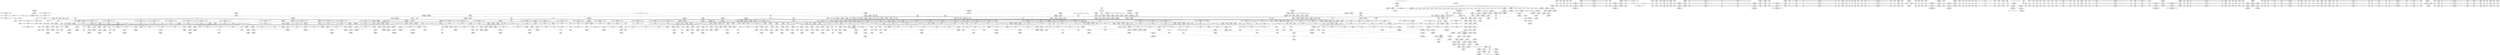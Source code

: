 digraph {
	CE0x3ccc600 [shape=record,shape=Mrecord,label="{CE0x3ccc600|COLLAPSED:_GCMRE___llvm_gcov_ctr136_internal_global_2_x_i64_zeroinitializer:_elem_0:default:}"]
	CE0x3d22a80 [shape=record,shape=Mrecord,label="{CE0x3d22a80|_call_void_mcount()_#3|*SummSource*}"]
	CE0x3ce36e0 [shape=record,shape=Mrecord,label="{CE0x3ce36e0|i64*_getelementptr_inbounds_(_6_x_i64_,_6_x_i64_*___llvm_gcov_ctr139,_i64_0,_i64_5)|*Constant*|*SummSink*}"]
	CE0x3ccced0 [shape=record,shape=Mrecord,label="{CE0x3ccced0|i64*_getelementptr_inbounds_(_11_x_i64_,_11_x_i64_*___llvm_gcov_ctr125,_i64_0,_i64_6)|*Constant*}"]
	CE0x3d6de60 [shape=record,shape=Mrecord,label="{CE0x3d6de60|_call_void_mcount()_#3|*SummSink*}"]
	CE0x3d0c390 [shape=record,shape=Mrecord,label="{CE0x3d0c390|cred_sid:cred|Function::cred_sid&Arg::cred::|*SummSink*}"]
	CE0x3d39690 [shape=record,shape=Mrecord,label="{CE0x3d39690|task_sid:tmp5|security/selinux/hooks.c,208|*SummSink*}"]
	CE0x3d21180 [shape=record,shape=Mrecord,label="{CE0x3d21180|cred_sid:tmp2}"]
	CE0x3cd57a0 [shape=record,shape=Mrecord,label="{CE0x3cd57a0|current_sid:tmp3|*SummSource*}"]
	CE0x3d40920 [shape=record,shape=Mrecord,label="{CE0x3d40920|i32_934|*Constant*|*SummSink*}"]
	CE0x3d813a0 [shape=record,shape=Mrecord,label="{CE0x3d813a0|rcu_read_unlock:tmp9|include/linux/rcupdate.h,933}"]
	CE0x3d87200 [shape=record,shape=Mrecord,label="{CE0x3d87200|rcu_read_unlock:tobool1|include/linux/rcupdate.h,933|*SummSink*}"]
	CE0x3dc5130 [shape=record,shape=Mrecord,label="{CE0x3dc5130|__preempt_count_sub:tmp3|*SummSource*}"]
	CE0x3d87830 [shape=record,shape=Mrecord,label="{CE0x3d87830|rcu_lock_acquire:tmp2|*SummSource*}"]
	CE0x3d35770 [shape=record,shape=Mrecord,label="{CE0x3d35770|task_sid:tobool4|security/selinux/hooks.c,208}"]
	CE0x3ce9730 [shape=record,shape=Mrecord,label="{CE0x3ce9730|current_sid:call|security/selinux/hooks.c,218}"]
	CE0x3ce7d50 [shape=record,shape=Mrecord,label="{CE0x3ce7d50|VOIDTB_TE:_CE_88,89_}"]
	CE0x3d45280 [shape=record,shape=Mrecord,label="{CE0x3d45280|__rcu_read_lock:do.body}"]
	CE0x3d118f0 [shape=record,shape=Mrecord,label="{CE0x3d118f0|rcu_read_unlock:tmp3}"]
	CE0x3cde4c0 [shape=record,shape=Mrecord,label="{CE0x3cde4c0|current_sid:bb|*SummSink*}"]
	CE0x3d44bd0 [shape=record,shape=Mrecord,label="{CE0x3d44bd0|_ret_void,_!dbg_!27717|include/linux/rcupdate.h,245}"]
	CE0x3d66410 [shape=record,shape=Mrecord,label="{CE0x3d66410|rcu_read_lock:tmp20|include/linux/rcupdate.h,882|*SummSink*}"]
	CE0x3cbca80 [shape=record,shape=Mrecord,label="{CE0x3cbca80|i64_4|*Constant*|*SummSink*}"]
	CE0x3dd01d0 [shape=record,shape=Mrecord,label="{CE0x3dd01d0|_call_void_lock_release(%struct.lockdep_map*_%map,_i32_1,_i64_ptrtoint_(i8*_blockaddress(_rcu_lock_release,_%__here)_to_i64))_#10,_!dbg_!27716|include/linux/rcupdate.h,423|*SummSource*}"]
	CE0x3ce48d0 [shape=record,shape=Mrecord,label="{CE0x3ce48d0|selinux_capget:tmp9|security/selinux/hooks.c,1974|*SummSink*}"]
	CE0x3d4b590 [shape=record,shape=Mrecord,label="{CE0x3d4b590|_call_void_mcount()_#3|*SummSink*}"]
	CE0x3dca230 [shape=record,shape=Mrecord,label="{CE0x3dca230|__rcu_read_unlock:bb|*SummSource*}"]
	CE0x3d0d9c0 [shape=record,shape=Mrecord,label="{CE0x3d0d9c0|_ret_void,_!dbg_!27735|include/linux/rcupdate.h,938|*SummSource*}"]
	CE0x3d7a670 [shape=record,shape=Mrecord,label="{CE0x3d7a670|rcu_read_unlock:land.lhs.true|*SummSource*}"]
	CE0x3d65f20 [shape=record,shape=Mrecord,label="{CE0x3d65f20|rcu_read_lock:tmp19|include/linux/rcupdate.h,882|*SummSource*}"]
	CE0x3d52480 [shape=record,shape=Mrecord,label="{CE0x3d52480|void_(i32*,_i32,_i32*)*_asm_addl_$1,_%gs:$0_,_*m,ri,*m,_dirflag_,_fpsr_,_flags_}"]
	CE0x3ceae00 [shape=record,shape=Mrecord,label="{CE0x3ceae00|current_sid:land.lhs.true|*SummSink*}"]
	CE0x3cc8f70 [shape=record,shape=Mrecord,label="{CE0x3cc8f70|i64*_getelementptr_inbounds_(_11_x_i64_,_11_x_i64_*___llvm_gcov_ctr125,_i64_0,_i64_0)|*Constant*|*SummSink*}"]
	CE0x3d85da0 [shape=record,shape=Mrecord,label="{CE0x3d85da0|rcu_read_lock:land.lhs.true}"]
	CE0x3cc28d0 [shape=record,shape=Mrecord,label="{CE0x3cc28d0|current_has_perm:entry|*SummSource*}"]
	CE0x3d22af0 [shape=record,shape=Mrecord,label="{CE0x3d22af0|_call_void_mcount()_#3|*SummSink*}"]
	CE0x3ce8c70 [shape=record,shape=Mrecord,label="{CE0x3ce8c70|GLOBAL:cred_sid|*Constant*}"]
	CE0x3dca810 [shape=record,shape=Mrecord,label="{CE0x3dca810|rcu_lock_acquire:bb|*SummSource*}"]
	CE0x3d49920 [shape=record,shape=Mrecord,label="{CE0x3d49920|__preempt_count_add:tmp3}"]
	CE0x3ce3090 [shape=record,shape=Mrecord,label="{CE0x3ce3090|GLOBAL:cap_capget|*Constant*}"]
	CE0x3d14bc0 [shape=record,shape=Mrecord,label="{CE0x3d14bc0|GLOBAL:rcu_read_lock.__warned|Global_var:rcu_read_lock.__warned|*SummSource*}"]
	CE0x3d6b3c0 [shape=record,shape=Mrecord,label="{CE0x3d6b3c0|rcu_read_unlock:tmp14|include/linux/rcupdate.h,933|*SummSource*}"]
	CE0x3cf7970 [shape=record,shape=Mrecord,label="{CE0x3cf7970|rcu_read_lock:call3|include/linux/rcupdate.h,882}"]
	CE0x3ce3600 [shape=record,shape=Mrecord,label="{CE0x3ce3600|i64*_getelementptr_inbounds_(_6_x_i64_,_6_x_i64_*___llvm_gcov_ctr139,_i64_0,_i64_5)|*Constant*|*SummSource*}"]
	CE0x3d82280 [shape=record,shape=Mrecord,label="{CE0x3d82280|rcu_lock_acquire:entry|*SummSource*}"]
	CE0x3d48c90 [shape=record,shape=Mrecord,label="{CE0x3d48c90|__preempt_count_add:tmp2|*SummSource*}"]
	CE0x3dc4d80 [shape=record,shape=Mrecord,label="{CE0x3dc4d80|__preempt_count_add:tmp4|./arch/x86/include/asm/preempt.h,72|*SummSource*}"]
	CE0x3cc36a0 [shape=record,shape=Mrecord,label="{CE0x3cc36a0|selinux_capget:call|security/selinux/hooks.c,1970|*SummSource*}"]
	CE0x5ac69f0 [shape=record,shape=Mrecord,label="{CE0x5ac69f0|selinux_capget:tmp5|security/selinux/hooks.c,1971}"]
	CE0x3ce64a0 [shape=record,shape=Mrecord,label="{CE0x3ce64a0|_ret_void,_!dbg_!27735|include/linux/rcupdate.h,884|*SummSource*}"]
	CE0x3de2780 [shape=record,shape=Mrecord,label="{CE0x3de2780|__preempt_count_sub:bb|*SummSource*}"]
	CE0x3df08c0 [shape=record,shape=Mrecord,label="{CE0x3df08c0|i64*_getelementptr_inbounds_(_4_x_i64_,_4_x_i64_*___llvm_gcov_ctr129,_i64_0,_i64_2)|*Constant*|*SummSource*}"]
	CE0x3d61ec0 [shape=record,shape=Mrecord,label="{CE0x3d61ec0|cred_sid:tmp5|security/selinux/hooks.c,196|*SummSource*}"]
	CE0x3d15e30 [shape=record,shape=Mrecord,label="{CE0x3d15e30|_call_void_lockdep_rcu_suspicious(i8*_getelementptr_inbounds_(_25_x_i8_,_25_x_i8_*_.str3,_i32_0,_i32_0),_i32_218,_i8*_getelementptr_inbounds_(_45_x_i8_,_45_x_i8_*_.str12,_i32_0,_i32_0))_#10,_!dbg_!27727|security/selinux/hooks.c,218|*SummSource*}"]
	CE0x3cdfbf0 [shape=record,shape=Mrecord,label="{CE0x3cdfbf0|selinux_capget:inheritable|Function::selinux_capget&Arg::inheritable::|*SummSource*}"]
	CE0x3d69cb0 [shape=record,shape=Mrecord,label="{CE0x3d69cb0|rcu_read_unlock:do.end|*SummSink*}"]
	CE0x3d32a50 [shape=record,shape=Mrecord,label="{CE0x3d32a50|task_sid:call|security/selinux/hooks.c,208}"]
	CE0x3d0c100 [shape=record,shape=Mrecord,label="{CE0x3d0c100|cred_sid:cred|Function::cred_sid&Arg::cred::}"]
	CE0x3d7cb10 [shape=record,shape=Mrecord,label="{CE0x3d7cb10|rcu_read_lock:tmp13|include/linux/rcupdate.h,882|*SummSink*}"]
	CE0x3d47c20 [shape=record,shape=Mrecord,label="{CE0x3d47c20|i64*_getelementptr_inbounds_(_4_x_i64_,_4_x_i64_*___llvm_gcov_ctr129,_i64_0,_i64_3)|*Constant*|*SummSource*}"]
	CE0x3d7a730 [shape=record,shape=Mrecord,label="{CE0x3d7a730|rcu_read_unlock:land.lhs.true|*SummSink*}"]
	CE0x3d2a040 [shape=record,shape=Mrecord,label="{CE0x3d2a040|i64*_getelementptr_inbounds_(_11_x_i64_,_11_x_i64_*___llvm_gcov_ctr125,_i64_0,_i64_9)|*Constant*}"]
	CE0x3cd0c80 [shape=record,shape=Mrecord,label="{CE0x3cd0c80|i32_(i32,_i32,_i16,_i32,_%struct.common_audit_data*)*_bitcast_(i32_(i32,_i32,_i16,_i32,_%struct.common_audit_data.495*)*_avc_has_perm_to_i32_(i32,_i32,_i16,_i32,_%struct.common_audit_data*)*)|*Constant*}"]
	CE0x3d0f2e0 [shape=record,shape=Mrecord,label="{CE0x3d0f2e0|i64*_getelementptr_inbounds_(_13_x_i64_,_13_x_i64_*___llvm_gcov_ctr126,_i64_0,_i64_0)|*Constant*|*SummSink*}"]
	CE0x3d28400 [shape=record,shape=Mrecord,label="{CE0x3d28400|current_sid:cred|security/selinux/hooks.c,218|*SummSink*}"]
	CE0x3cddd10 [shape=record,shape=Mrecord,label="{CE0x3cddd10|avc_has_perm:auditdata|Function::avc_has_perm&Arg::auditdata::|*SummSink*}"]
	CE0x3db5bd0 [shape=record,shape=Mrecord,label="{CE0x3db5bd0|GLOBAL:__preempt_count_sub|*Constant*|*SummSink*}"]
	CE0x3ce1ba0 [shape=record,shape=Mrecord,label="{CE0x3ce1ba0|current_sid:tmp11|security/selinux/hooks.c,218|*SummSink*}"]
	CE0x3d356a0 [shape=record,shape=Mrecord,label="{CE0x3d356a0|task_sid:tmp13|security/selinux/hooks.c,208|*SummSink*}"]
	CE0x3d3ae70 [shape=record,shape=Mrecord,label="{CE0x3d3ae70|GLOBAL:__llvm_gcov_ctr126|Global_var:__llvm_gcov_ctr126}"]
	CE0x3d82610 [shape=record,shape=Mrecord,label="{CE0x3d82610|rcu_lock_release:tmp3|*SummSource*}"]
	CE0x3db71f0 [shape=record,shape=Mrecord,label="{CE0x3db71f0|i64*_getelementptr_inbounds_(_4_x_i64_,_4_x_i64_*___llvm_gcov_ctr134,_i64_0,_i64_2)|*Constant*|*SummSink*}"]
	CE0x3d60360 [shape=record,shape=Mrecord,label="{CE0x3d60360|rcu_read_lock:tobool|include/linux/rcupdate.h,882|*SummSink*}"]
	CE0x3d7b570 [shape=record,shape=Mrecord,label="{CE0x3d7b570|rcu_read_lock:if.then|*SummSink*}"]
	CE0x3d60bf0 [shape=record,shape=Mrecord,label="{CE0x3d60bf0|rcu_read_lock:tmp|*SummSource*}"]
	CE0x3d375b0 [shape=record,shape=Mrecord,label="{CE0x3d375b0|_ret_void,_!dbg_!27717|include/linux/rcupdate.h,419|*SummSink*}"]
	CE0x3ce11b0 [shape=record,shape=Mrecord,label="{CE0x3ce11b0|current_has_perm:bb|*SummSink*}"]
	CE0x3d15a30 [shape=record,shape=Mrecord,label="{CE0x3d15a30|i8*_getelementptr_inbounds_(_25_x_i8_,_25_x_i8_*_.str3,_i32_0,_i32_0)|*Constant*}"]
	CE0x3ccb010 [shape=record,shape=Mrecord,label="{CE0x3ccb010|current_has_perm:call|security/selinux/hooks.c,1542|*SummSource*}"]
	CE0x3cc2560 [shape=record,shape=Mrecord,label="{CE0x3cc2560|i64_1|*Constant*|*SummSource*}"]
	CE0x3d0e870 [shape=record,shape=Mrecord,label="{CE0x3d0e870|i64*_getelementptr_inbounds_(_11_x_i64_,_11_x_i64_*___llvm_gcov_ctr127,_i64_0,_i64_1)|*Constant*}"]
	CE0x3d12610 [shape=record,shape=Mrecord,label="{CE0x3d12610|rcu_read_lock:do.body}"]
	CE0x3d40020 [shape=record,shape=Mrecord,label="{CE0x3d40020|_call_void_lockdep_rcu_suspicious(i8*_getelementptr_inbounds_(_25_x_i8_,_25_x_i8_*_.str45,_i32_0,_i32_0),_i32_934,_i8*_getelementptr_inbounds_(_44_x_i8_,_44_x_i8_*_.str47,_i32_0,_i32_0))_#10,_!dbg_!27726|include/linux/rcupdate.h,933}"]
	CE0x3d0ddc0 [shape=record,shape=Mrecord,label="{CE0x3d0ddc0|task_sid:tmp20|security/selinux/hooks.c,208}"]
	CE0x3cca0c0 [shape=record,shape=Mrecord,label="{CE0x3cca0c0|avc_has_perm:tclass|Function::avc_has_perm&Arg::tclass::|*SummSource*}"]
	CE0x3ccfb70 [shape=record,shape=Mrecord,label="{CE0x3ccfb70|task_sid:do.end6|*SummSink*}"]
	CE0x3d3ab40 [shape=record,shape=Mrecord,label="{CE0x3d3ab40|_call_void_mcount()_#3}"]
	CE0x3db5c40 [shape=record,shape=Mrecord,label="{CE0x3db5c40|GLOBAL:__preempt_count_sub|*Constant*|*SummSource*}"]
	CE0x3cbf0a0 [shape=record,shape=Mrecord,label="{CE0x3cbf0a0|i64_0|*Constant*|*SummSource*}"]
	CE0x3cc4bf0 [shape=record,shape=Mrecord,label="{CE0x3cc4bf0|i64_2|*Constant*}"]
	CE0x3cdca20 [shape=record,shape=Mrecord,label="{CE0x3cdca20|i64_1|*Constant*}"]
	CE0x3d24f60 [shape=record,shape=Mrecord,label="{CE0x3d24f60|task_sid:tmp16|security/selinux/hooks.c,208}"]
	CE0x3d43200 [shape=record,shape=Mrecord,label="{CE0x3d43200|GLOBAL:rcu_lock_release|*Constant*|*SummSource*}"]
	CE0x3db6e80 [shape=record,shape=Mrecord,label="{CE0x3db6e80|rcu_lock_acquire:bb}"]
	CE0x3ccd160 [shape=record,shape=Mrecord,label="{CE0x3ccd160|i64*_getelementptr_inbounds_(_11_x_i64_,_11_x_i64_*___llvm_gcov_ctr125,_i64_0,_i64_6)|*Constant*|*SummSource*}"]
	CE0x3d86490 [shape=record,shape=Mrecord,label="{CE0x3d86490|rcu_read_lock:tmp4|include/linux/rcupdate.h,882|*SummSource*}"]
	CE0x3ceb620 [shape=record,shape=Mrecord,label="{CE0x3ceb620|i64*_getelementptr_inbounds_(_11_x_i64_,_11_x_i64_*___llvm_gcov_ctr125,_i64_0,_i64_1)|*Constant*|*SummSource*}"]
	CE0x3d6d410 [shape=record,shape=Mrecord,label="{CE0x3d6d410|rcu_lock_release:tmp2|*SummSink*}"]
	CE0x3d0e570 [shape=record,shape=Mrecord,label="{CE0x3d0e570|rcu_read_lock:tmp1}"]
	CE0x3d22890 [shape=record,shape=Mrecord,label="{CE0x3d22890|i64*_getelementptr_inbounds_(_4_x_i64_,_4_x_i64_*___llvm_gcov_ctr128,_i64_0,_i64_0)|*Constant*|*SummSink*}"]
	CE0x3d70510 [shape=record,shape=Mrecord,label="{CE0x3d70510|rcu_read_unlock:tmp12|include/linux/rcupdate.h,933|*SummSource*}"]
	CE0x3cf5320 [shape=record,shape=Mrecord,label="{CE0x3cf5320|task_sid:tmp24|security/selinux/hooks.c,208|*SummSink*}"]
	CE0x3d57060 [shape=record,shape=Mrecord,label="{CE0x3d57060|__rcu_read_unlock:tmp1|*SummSink*}"]
	CE0x3cf37a0 [shape=record,shape=Mrecord,label="{CE0x3cf37a0|__preempt_count_sub:bb|*SummSink*}"]
	CE0x3cd3350 [shape=record,shape=Mrecord,label="{CE0x3cd3350|current_sid:do.body}"]
	CE0x3cd7cb0 [shape=record,shape=Mrecord,label="{CE0x3cd7cb0|i64*_getelementptr_inbounds_(_13_x_i64_,_13_x_i64_*___llvm_gcov_ctr126,_i64_0,_i64_8)|*Constant*}"]
	CE0x3d7b4d0 [shape=record,shape=Mrecord,label="{CE0x3d7b4d0|rcu_read_lock:if.then|*SummSource*}"]
	CE0x3d6c120 [shape=record,shape=Mrecord,label="{CE0x3d6c120|rcu_read_unlock:tobool|include/linux/rcupdate.h,933|*SummSink*}"]
	CE0x3d775d0 [shape=record,shape=Mrecord,label="{CE0x3d775d0|i64*_getelementptr_inbounds_(_11_x_i64_,_11_x_i64_*___llvm_gcov_ctr132,_i64_0,_i64_8)|*Constant*}"]
	CE0x3d14f80 [shape=record,shape=Mrecord,label="{CE0x3d14f80|__rcu_read_lock:tmp4|include/linux/rcupdate.h,239|*SummSource*}"]
	CE0x3cd47a0 [shape=record,shape=Mrecord,label="{CE0x3cd47a0|task_sid:entry|*SummSink*}"]
	CE0x3d3cc80 [shape=record,shape=Mrecord,label="{CE0x3d3cc80|cred_sid:tmp}"]
	CE0x3d13a90 [shape=record,shape=Mrecord,label="{CE0x3d13a90|i64*_getelementptr_inbounds_(_2_x_i64_,_2_x_i64_*___llvm_gcov_ctr98,_i64_0,_i64_0)|*Constant*|*SummSource*}"]
	CE0x3d25740 [shape=record,shape=Mrecord,label="{CE0x3d25740|i64*_getelementptr_inbounds_(_2_x_i64_,_2_x_i64_*___llvm_gcov_ctr98,_i64_0,_i64_1)|*Constant*|*SummSink*}"]
	CE0x3d30210 [shape=record,shape=Mrecord,label="{CE0x3d30210|i64*_getelementptr_inbounds_(_13_x_i64_,_13_x_i64_*___llvm_gcov_ctr126,_i64_0,_i64_1)|*Constant*}"]
	CE0x3d7c160 [shape=record,shape=Mrecord,label="{CE0x3d7c160|rcu_read_unlock:tmp17|include/linux/rcupdate.h,933|*SummSource*}"]
	CE0x3db40f0 [shape=record,shape=Mrecord,label="{CE0x3db40f0|void_(i32*,_i32,_i32*)*_asm_addl_$1,_%gs:$0_,_*m,ri,*m,_dirflag_,_fpsr_,_flags_|*SummSink*}"]
	CE0x3d33250 [shape=record,shape=Mrecord,label="{CE0x3d33250|COLLAPSED:_GCMRE___llvm_gcov_ctr126_internal_global_13_x_i64_zeroinitializer:_elem_0:default:}"]
	CE0x3d610b0 [shape=record,shape=Mrecord,label="{CE0x3d610b0|rcu_read_lock:tobool|include/linux/rcupdate.h,882|*SummSource*}"]
	CE0x3ce8520 [shape=record,shape=Mrecord,label="{CE0x3ce8520|task_sid:tmp26|security/selinux/hooks.c,208|*SummSource*}"]
	CE0x3d361c0 [shape=record,shape=Mrecord,label="{CE0x3d361c0|GLOBAL:__llvm_gcov_ctr127|Global_var:__llvm_gcov_ctr127|*SummSink*}"]
	CE0x3d3a5e0 [shape=record,shape=Mrecord,label="{CE0x3d3a5e0|task_sid:do.body|*SummSink*}"]
	CE0x3d7ff60 [shape=record,shape=Mrecord,label="{CE0x3d7ff60|i32_883|*Constant*|*SummSource*}"]
	CE0x3d27160 [shape=record,shape=Mrecord,label="{CE0x3d27160|rcu_read_lock:entry|*SummSink*}"]
	CE0x3d869e0 [shape=record,shape=Mrecord,label="{CE0x3d869e0|rcu_read_unlock:if.end|*SummSink*}"]
	CE0x3cd1d90 [shape=record,shape=Mrecord,label="{CE0x3cd1d90|VOIDTB_TE:_CE_24,28_}"]
	CE0x3cc8dc0 [shape=record,shape=Mrecord,label="{CE0x3cc8dc0|i64*_getelementptr_inbounds_(_11_x_i64_,_11_x_i64_*___llvm_gcov_ctr125,_i64_0,_i64_0)|*Constant*|*SummSource*}"]
	CE0x3cee810 [shape=record,shape=Mrecord,label="{CE0x3cee810|task_sid:land.lhs.true2|*SummSink*}"]
	CE0x3d40450 [shape=record,shape=Mrecord,label="{CE0x3d40450|_call_void_lockdep_rcu_suspicious(i8*_getelementptr_inbounds_(_25_x_i8_,_25_x_i8_*_.str45,_i32_0,_i32_0),_i32_934,_i8*_getelementptr_inbounds_(_44_x_i8_,_44_x_i8_*_.str47,_i32_0,_i32_0))_#10,_!dbg_!27726|include/linux/rcupdate.h,933|*SummSink*}"]
	CE0x3de8420 [shape=record,shape=Mrecord,label="{CE0x3de8420|__preempt_count_sub:tmp4|./arch/x86/include/asm/preempt.h,77|*SummSink*}"]
	CE0x3d25bd0 [shape=record,shape=Mrecord,label="{CE0x3d25bd0|i64_7|*Constant*|*SummSink*}"]
	CE0x3d71180 [shape=record,shape=Mrecord,label="{CE0x3d71180|_call_void_asm_addl_$1,_%gs:$0_,_*m,ri,*m,_dirflag_,_fpsr_,_flags_(i32*___preempt_count,_i32_%val,_i32*___preempt_count)_#3,_!dbg_!27714,_!srcloc_!27717|./arch/x86/include/asm/preempt.h,72}"]
	CE0x3cd5170 [shape=record,shape=Mrecord,label="{CE0x3cd5170|current_sid:do.end|*SummSink*}"]
	CE0x3ce4760 [shape=record,shape=Mrecord,label="{CE0x3ce4760|selinux_capget:tmp9|security/selinux/hooks.c,1974|*SummSource*}"]
	CE0x3d45e40 [shape=record,shape=Mrecord,label="{CE0x3d45e40|rcu_lock_acquire:tmp7|*SummSource*}"]
	CE0x3d08f50 [shape=record,shape=Mrecord,label="{CE0x3d08f50|i64*_getelementptr_inbounds_(_13_x_i64_,_13_x_i64_*___llvm_gcov_ctr126,_i64_0,_i64_10)|*Constant*|*SummSource*}"]
	CE0x3d29060 [shape=record,shape=Mrecord,label="{CE0x3d29060|COLLAPSED:_CMRE:_elem_0::|security/selinux/hooks.c,218}"]
	CE0x3d57f00 [shape=record,shape=Mrecord,label="{CE0x3d57f00|__rcu_read_unlock:do.body|*SummSource*}"]
	CE0x3e06bb0 [shape=record,shape=Mrecord,label="{CE0x3e06bb0|i64*_getelementptr_inbounds_(_4_x_i64_,_4_x_i64_*___llvm_gcov_ctr135,_i64_0,_i64_2)|*Constant*|*SummSink*}"]
	CE0x3ce95a0 [shape=record,shape=Mrecord,label="{CE0x3ce95a0|i64_4|*Constant*}"]
	CE0x3d4a230 [shape=record,shape=Mrecord,label="{CE0x3d4a230|GLOBAL:lock_acquire|*Constant*|*SummSource*}"]
	CE0x3ce1820 [shape=record,shape=Mrecord,label="{CE0x3ce1820|current_sid:tmp11|security/selinux/hooks.c,218}"]
	CE0x3ced100 [shape=record,shape=Mrecord,label="{CE0x3ced100|_call_void_mcount()_#3|*SummSource*}"]
	CE0x3cbc080 [shape=record,shape=Mrecord,label="{CE0x3cbc080|current_sid:tmp8|security/selinux/hooks.c,218|*SummSink*}"]
	CE0x3d092b0 [shape=record,shape=Mrecord,label="{CE0x3d092b0|task_sid:tmp24|security/selinux/hooks.c,208}"]
	CE0x3cf6870 [shape=record,shape=Mrecord,label="{CE0x3cf6870|GLOBAL:lockdep_rcu_suspicious|*Constant*|*SummSink*}"]
	CE0x3db3b90 [shape=record,shape=Mrecord,label="{CE0x3db3b90|rcu_lock_release:bb}"]
	CE0x3d21550 [shape=record,shape=Mrecord,label="{CE0x3d21550|task_sid:tmp3}"]
	CE0x3ccc8f0 [shape=record,shape=Mrecord,label="{CE0x3ccc8f0|selinux_capget:permitted|Function::selinux_capget&Arg::permitted::}"]
	CE0x3cd33c0 [shape=record,shape=Mrecord,label="{CE0x3cd33c0|current_sid:do.body|*SummSource*}"]
	CE0x3cde030 [shape=record,shape=Mrecord,label="{CE0x3cde030|avc_has_perm:auditdata|Function::avc_has_perm&Arg::auditdata::}"]
	CE0x3cf24a0 [shape=record,shape=Mrecord,label="{CE0x3cf24a0|current_sid:tmp9|security/selinux/hooks.c,218|*SummSink*}"]
	CE0x3d267b0 [shape=record,shape=Mrecord,label="{CE0x3d267b0|GLOBAL:__llvm_gcov_ctr127|Global_var:__llvm_gcov_ctr127}"]
	CE0x3cc0470 [shape=record,shape=Mrecord,label="{CE0x3cc0470|_ret_i32_%call2,_!dbg_!27718|security/selinux/hooks.c,1544}"]
	CE0x3d816c0 [shape=record,shape=Mrecord,label="{CE0x3d816c0|rcu_read_lock:tmp7|include/linux/rcupdate.h,882}"]
	CE0x3d0e3f0 [shape=record,shape=Mrecord,label="{CE0x3d0e3f0|task_sid:tmp21|security/selinux/hooks.c,208|*SummSource*}"]
	CE0x3d139b0 [shape=record,shape=Mrecord,label="{CE0x3d139b0|i64*_getelementptr_inbounds_(_2_x_i64_,_2_x_i64_*___llvm_gcov_ctr98,_i64_0,_i64_0)|*Constant*}"]
	CE0x3ce1cd0 [shape=record,shape=Mrecord,label="{CE0x3ce1cd0|current_sid:tmp12|security/selinux/hooks.c,218}"]
	CE0x3d11d30 [shape=record,shape=Mrecord,label="{CE0x3d11d30|rcu_read_lock:bb|*SummSink*}"]
	CE0x3d41c10 [shape=record,shape=Mrecord,label="{CE0x3d41c10|rcu_read_unlock:tmp20|include/linux/rcupdate.h,933}"]
	CE0x3d21810 [shape=record,shape=Mrecord,label="{CE0x3d21810|_call_void_mcount()_#3}"]
	CE0x3dc6c90 [shape=record,shape=Mrecord,label="{CE0x3dc6c90|__rcu_read_lock:tmp3}"]
	CE0x3d0d0b0 [shape=record,shape=Mrecord,label="{CE0x3d0d0b0|rcu_read_unlock:entry}"]
	CE0x3d877c0 [shape=record,shape=Mrecord,label="{CE0x3d877c0|rcu_lock_acquire:tmp2}"]
	CE0x3cf7c80 [shape=record,shape=Mrecord,label="{CE0x3cf7c80|rcu_read_lock:call3|include/linux/rcupdate.h,882|*SummSource*}"]
	CE0x3d06560 [shape=record,shape=Mrecord,label="{CE0x3d06560|task_sid:tmp19|security/selinux/hooks.c,208}"]
	CE0x3cf71e0 [shape=record,shape=Mrecord,label="{CE0x3cf71e0|rcu_read_lock:tmp11|include/linux/rcupdate.h,882|*SummSource*}"]
	CE0x3d79170 [shape=record,shape=Mrecord,label="{CE0x3d79170|rcu_read_unlock:call|include/linux/rcupdate.h,933|*SummSource*}"]
	CE0x3cec3d0 [shape=record,shape=Mrecord,label="{CE0x3cec3d0|current_sid:tmp8|security/selinux/hooks.c,218}"]
	CE0x3d6e8a0 [shape=record,shape=Mrecord,label="{CE0x3d6e8a0|__preempt_count_add:val|Function::__preempt_count_add&Arg::val::|*SummSink*}"]
	CE0x3d87d80 [shape=record,shape=Mrecord,label="{CE0x3d87d80|rcu_read_unlock:if.end|*SummSource*}"]
	CE0x3d34890 [shape=record,shape=Mrecord,label="{CE0x3d34890|_ret_void,_!dbg_!27717|include/linux/rcupdate.h,419}"]
	CE0x3cec2a0 [shape=record,shape=Mrecord,label="{CE0x3cec2a0|GLOBAL:current_sid.__warned|Global_var:current_sid.__warned|*SummSink*}"]
	CE0x3d3bd50 [shape=record,shape=Mrecord,label="{CE0x3d3bd50|task_sid:tmp8|security/selinux/hooks.c,208}"]
	CE0x3d7e3b0 [shape=record,shape=Mrecord,label="{CE0x3d7e3b0|rcu_read_lock:tmp18|include/linux/rcupdate.h,882|*SummSource*}"]
	CE0x3db3df0 [shape=record,shape=Mrecord,label="{CE0x3db3df0|void_(i32*,_i32,_i32*)*_asm_addl_$1,_%gs:$0_,_*m,ri,*m,_dirflag_,_fpsr_,_flags_|*SummSource*}"]
	CE0x3d254e0 [shape=record,shape=Mrecord,label="{CE0x3d254e0|_call_void_mcount()_#3|*SummSource*}"]
	CE0x3def680 [shape=record,shape=Mrecord,label="{CE0x3def680|i64_1|*Constant*}"]
	CE0x3cd4bd0 [shape=record,shape=Mrecord,label="{CE0x3cd4bd0|current_has_perm:tmp|*SummSink*}"]
	CE0x3cde2e0 [shape=record,shape=Mrecord,label="{CE0x3cde2e0|_ret_i32_%retval.0,_!dbg_!27728|security/selinux/avc.c,775|*SummSink*}"]
	CE0x3d2ebc0 [shape=record,shape=Mrecord,label="{CE0x3d2ebc0|rcu_read_lock:bb|*SummSource*}"]
	CE0x3cef790 [shape=record,shape=Mrecord,label="{CE0x3cef790|current_sid:tobool1|security/selinux/hooks.c,218}"]
	CE0x3d8b1a0 [shape=record,shape=Mrecord,label="{CE0x3d8b1a0|rcu_read_unlock:tmp22|include/linux/rcupdate.h,935}"]
	CE0x3ccbf80 [shape=record,shape=Mrecord,label="{CE0x3ccbf80|i64_1|*Constant*}"]
	CE0x3d6e680 [shape=record,shape=Mrecord,label="{CE0x3d6e680|_ret_void,_!dbg_!27719|./arch/x86/include/asm/preempt.h,73}"]
	CE0x3cbd5d0 [shape=record,shape=Mrecord,label="{CE0x3cbd5d0|_call_void_mcount()_#3|*SummSink*}"]
	CE0x3d42bc0 [shape=record,shape=Mrecord,label="{CE0x3d42bc0|_ret_void,_!dbg_!27717|include/linux/rcupdate.h,240}"]
	CE0x3d7e150 [shape=record,shape=Mrecord,label="{CE0x3d7e150|i64*_getelementptr_inbounds_(_11_x_i64_,_11_x_i64_*___llvm_gcov_ctr127,_i64_0,_i64_8)|*Constant*|*SummSink*}"]
	CE0x3d889b0 [shape=record,shape=Mrecord,label="{CE0x3d889b0|_call_void___preempt_count_add(i32_1)_#10,_!dbg_!27711|include/linux/rcupdate.h,239|*SummSink*}"]
	CE0x3d38cb0 [shape=record,shape=Mrecord,label="{CE0x3d38cb0|__preempt_count_add:entry|*SummSource*}"]
	CE0x3d08360 [shape=record,shape=Mrecord,label="{CE0x3d08360|i64*_getelementptr_inbounds_(_13_x_i64_,_13_x_i64_*___llvm_gcov_ctr126,_i64_0,_i64_9)|*Constant*|*SummSource*}"]
	CE0x3d82680 [shape=record,shape=Mrecord,label="{CE0x3d82680|rcu_lock_release:tmp3|*SummSink*}"]
	CE0x3cd1280 [shape=record,shape=Mrecord,label="{CE0x3cd1280|avc_has_perm:entry}"]
	CE0x3d4d8a0 [shape=record,shape=Mrecord,label="{CE0x3d4d8a0|i64*_getelementptr_inbounds_(_4_x_i64_,_4_x_i64_*___llvm_gcov_ctr128,_i64_0,_i64_1)|*Constant*|*SummSink*}"]
	CE0x3d7e690 [shape=record,shape=Mrecord,label="{CE0x3d7e690|i8_1|*Constant*}"]
	CE0x3d66e20 [shape=record,shape=Mrecord,label="{CE0x3d66e20|i64*_getelementptr_inbounds_(_11_x_i64_,_11_x_i64_*___llvm_gcov_ctr127,_i64_0,_i64_10)|*Constant*|*SummSink*}"]
	CE0x3dc9040 [shape=record,shape=Mrecord,label="{CE0x3dc9040|i64*_getelementptr_inbounds_(_4_x_i64_,_4_x_i64_*___llvm_gcov_ctr133,_i64_0,_i64_3)|*Constant*|*SummSource*}"]
	CE0x3d0dea0 [shape=record,shape=Mrecord,label="{CE0x3d0dea0|task_sid:tmp20|security/selinux/hooks.c,208|*SummSource*}"]
	CE0x3d26a90 [shape=record,shape=Mrecord,label="{CE0x3d26a90|_call_void_rcu_read_lock()_#10,_!dbg_!27712|security/selinux/hooks.c,207|*SummSink*}"]
	CE0x3ce5fe0 [shape=record,shape=Mrecord,label="{CE0x3ce5fe0|current_has_perm:call1|security/selinux/hooks.c,1543|*SummSink*}"]
	CE0x3ccf7f0 [shape=record,shape=Mrecord,label="{CE0x3ccf7f0|task_sid:if.end|*SummSource*}"]
	CE0x3cc24b0 [shape=record,shape=Mrecord,label="{CE0x3cc24b0|selinux_capget:if.end|*SummSource*}"]
	CE0x3d517a0 [shape=record,shape=Mrecord,label="{CE0x3d517a0|i64*_getelementptr_inbounds_(_4_x_i64_,_4_x_i64_*___llvm_gcov_ctr130,_i64_0,_i64_0)|*Constant*|*SummSink*}"]
	CE0x3d23610 [shape=record,shape=Mrecord,label="{CE0x3d23610|rcu_read_lock:tmp2|*SummSink*}"]
	CE0x3def140 [shape=record,shape=Mrecord,label="{CE0x3def140|i64*_getelementptr_inbounds_(_4_x_i64_,_4_x_i64_*___llvm_gcov_ctr134,_i64_0,_i64_0)|*Constant*|*SummSource*}"]
	CE0x3d30b40 [shape=record,shape=Mrecord,label="{CE0x3d30b40|task_sid:tmp4|*LoadInst*|security/selinux/hooks.c,208|*SummSource*}"]
	CE0x3d137c0 [shape=record,shape=Mrecord,label="{CE0x3d137c0|get_current:bb|*SummSource*}"]
	CE0x3dca610 [shape=record,shape=Mrecord,label="{CE0x3dca610|__preempt_count_sub:sub|./arch/x86/include/asm/preempt.h,77}"]
	CE0x3d39030 [shape=record,shape=Mrecord,label="{CE0x3d39030|i32_1|*Constant*}"]
	CE0x3cf0660 [shape=record,shape=Mrecord,label="{CE0x3cf0660|current_sid:sid|security/selinux/hooks.c,220|*SummSource*}"]
	CE0x3dc9920 [shape=record,shape=Mrecord,label="{CE0x3dc9920|rcu_lock_release:tmp7|*SummSource*}"]
	CE0x3ce8ba0 [shape=record,shape=Mrecord,label="{CE0x3ce8ba0|task_sid:tmp27|security/selinux/hooks.c,208|*SummSink*}"]
	CE0x3d32be0 [shape=record,shape=Mrecord,label="{CE0x3d32be0|task_sid:call|security/selinux/hooks.c,208|*SummSource*}"]
	CE0x3ce27f0 [shape=record,shape=Mrecord,label="{CE0x3ce27f0|__rcu_read_unlock:do.end}"]
	CE0x3d31350 [shape=record,shape=Mrecord,label="{CE0x3d31350|task_sid:tmp9|security/selinux/hooks.c,208}"]
	CE0x3d7b770 [shape=record,shape=Mrecord,label="{CE0x3d7b770|%struct.task_struct*_(%struct.task_struct**)*_asm_movq_%gs:$_1:P_,$0_,_r,im,_dirflag_,_fpsr_,_flags_}"]
	CE0x3de3150 [shape=record,shape=Mrecord,label="{CE0x3de3150|__preempt_count_add:do.body}"]
	CE0x3cccb00 [shape=record,shape=Mrecord,label="{CE0x3cccb00|selinux_capget:permitted|Function::selinux_capget&Arg::permitted::|*SummSink*}"]
	CE0x3cf69a0 [shape=record,shape=Mrecord,label="{CE0x3cf69a0|i8*_getelementptr_inbounds_(_25_x_i8_,_25_x_i8_*_.str3,_i32_0,_i32_0)|*Constant*|*SummSource*}"]
	CE0x3d4e520 [shape=record,shape=Mrecord,label="{CE0x3d4e520|_call_void_mcount()_#3|*SummSource*}"]
	CE0x3cd5dc0 [shape=record,shape=Mrecord,label="{CE0x3cd5dc0|i64_1|*Constant*}"]
	CE0x3d7db50 [shape=record,shape=Mrecord,label="{CE0x3d7db50|i64*_getelementptr_inbounds_(_11_x_i64_,_11_x_i64_*___llvm_gcov_ctr127,_i64_0,_i64_8)|*Constant*}"]
	CE0x3d614c0 [shape=record,shape=Mrecord,label="{CE0x3d614c0|rcu_read_unlock:land.lhs.true2}"]
	CE0x3d3cbe0 [shape=record,shape=Mrecord,label="{CE0x3d3cbe0|i64*_getelementptr_inbounds_(_2_x_i64_,_2_x_i64_*___llvm_gcov_ctr131,_i64_0,_i64_0)|*Constant*|*SummSink*}"]
	CE0x3d48c20 [shape=record,shape=Mrecord,label="{CE0x3d48c20|__preempt_count_add:tmp2}"]
	CE0x3d12ae0 [shape=record,shape=Mrecord,label="{CE0x3d12ae0|rcu_read_unlock:tmp8|include/linux/rcupdate.h,933|*SummSource*}"]
	CE0x3d6c7c0 [shape=record,shape=Mrecord,label="{CE0x3d6c7c0|i64*_getelementptr_inbounds_(_11_x_i64_,_11_x_i64_*___llvm_gcov_ctr132,_i64_0,_i64_0)|*Constant*|*SummSource*}"]
	CE0x3cc9870 [shape=record,shape=Mrecord,label="{CE0x3cc9870|avc_has_perm:tsid|Function::avc_has_perm&Arg::tsid::|*SummSource*}"]
	CE0x3de7310 [shape=record,shape=Mrecord,label="{CE0x3de7310|i64*_getelementptr_inbounds_(_4_x_i64_,_4_x_i64_*___llvm_gcov_ctr135,_i64_0,_i64_2)|*Constant*}"]
	CE0x3d397c0 [shape=record,shape=Mrecord,label="{CE0x3d397c0|task_sid:tmp6|security/selinux/hooks.c,208}"]
	CE0x3ccf750 [shape=record,shape=Mrecord,label="{CE0x3ccf750|i64_1|*Constant*}"]
	CE0x3dcf650 [shape=record,shape=Mrecord,label="{CE0x3dcf650|rcu_lock_release:tmp4|include/linux/rcupdate.h,423|*SummSource*}"]
	CE0x3cdd930 [shape=record,shape=Mrecord,label="{CE0x3cdd930|avc_has_perm:requested|Function::avc_has_perm&Arg::requested::|*SummSink*}"]
	CE0x3d69940 [shape=record,shape=Mrecord,label="{CE0x3d69940|cred_sid:tmp6|security/selinux/hooks.c,197|*SummSource*}"]
	CE0x3d6c690 [shape=record,shape=Mrecord,label="{CE0x3d6c690|i64*_getelementptr_inbounds_(_11_x_i64_,_11_x_i64_*___llvm_gcov_ctr132,_i64_0,_i64_0)|*Constant*}"]
	CE0x3d67710 [shape=record,shape=Mrecord,label="{CE0x3d67710|rcu_read_lock:tmp22|include/linux/rcupdate.h,884|*SummSink*}"]
	CE0x3cf3440 [shape=record,shape=Mrecord,label="{CE0x3cf3440|__preempt_count_add:tmp7|./arch/x86/include/asm/preempt.h,73|*SummSink*}"]
	CE0x3cd50d0 [shape=record,shape=Mrecord,label="{CE0x3cd50d0|current_sid:do.end|*SummSource*}"]
	CE0x3d711f0 [shape=record,shape=Mrecord,label="{CE0x3d711f0|_call_void_asm_addl_$1,_%gs:$0_,_*m,ri,*m,_dirflag_,_fpsr_,_flags_(i32*___preempt_count,_i32_%val,_i32*___preempt_count)_#3,_!dbg_!27714,_!srcloc_!27717|./arch/x86/include/asm/preempt.h,72|*SummSource*}"]
	CE0x3def6f0 [shape=record,shape=Mrecord,label="{CE0x3def6f0|__preempt_count_add:tmp1}"]
	CE0x3d0e460 [shape=record,shape=Mrecord,label="{CE0x3d0e460|task_sid:tmp21|security/selinux/hooks.c,208|*SummSink*}"]
	CE0x3d44040 [shape=record,shape=Mrecord,label="{CE0x3d44040|_call_void___rcu_read_unlock()_#10,_!dbg_!27734|include/linux/rcupdate.h,937|*SummSink*}"]
	CE0x3cddbc0 [shape=record,shape=Mrecord,label="{CE0x3cddbc0|%struct.common_audit_data*_null|*Constant*|*SummSink*}"]
	CE0x3d882b0 [shape=record,shape=Mrecord,label="{CE0x3d882b0|rcu_read_unlock:tmp10|include/linux/rcupdate.h,933}"]
	CE0x3ce12e0 [shape=record,shape=Mrecord,label="{CE0x3ce12e0|VOIDTB_TE:_CE:_elem_0:default:}"]
	CE0x3cccc70 [shape=record,shape=Mrecord,label="{CE0x3cccc70|current_sid:tmp12|security/selinux/hooks.c,218|*SummSource*}"]
	CE0x3d6f070 [shape=record,shape=Mrecord,label="{CE0x3d6f070|_ret_void,_!dbg_!27719|./arch/x86/include/asm/preempt.h,73|*SummSource*}"]
	CE0x3d461e0 [shape=record,shape=Mrecord,label="{CE0x3d461e0|i8*_undef|*Constant*|*SummSource*}"]
	CE0x3d79710 [shape=record,shape=Mrecord,label="{CE0x3d79710|rcu_read_unlock:tmp6|include/linux/rcupdate.h,933|*SummSource*}"]
	CE0x3d3ead0 [shape=record,shape=Mrecord,label="{CE0x3d3ead0|cred_sid:tmp|*SummSource*}"]
	CE0x3d81550 [shape=record,shape=Mrecord,label="{CE0x3d81550|rcu_read_unlock:tmp8|include/linux/rcupdate.h,933|*SummSink*}"]
	CE0x3df0a50 [shape=record,shape=Mrecord,label="{CE0x3df0a50|i64*_getelementptr_inbounds_(_4_x_i64_,_4_x_i64_*___llvm_gcov_ctr129,_i64_0,_i64_2)|*Constant*|*SummSink*}"]
	CE0x3d2a7d0 [shape=record,shape=Mrecord,label="{CE0x3d2a7d0|current_sid:tmp17|security/selinux/hooks.c,218|*SummSource*}"]
	CE0x3d42a60 [shape=record,shape=Mrecord,label="{CE0x3d42a60|_call_void_rcu_lock_acquire(%struct.lockdep_map*_rcu_lock_map)_#10,_!dbg_!27711|include/linux/rcupdate.h,881}"]
	CE0x3d57640 [shape=record,shape=Mrecord,label="{CE0x3d57640|__preempt_count_add:do.end}"]
	CE0x3d2cf60 [shape=record,shape=Mrecord,label="{CE0x3d2cf60|_ret_%struct.task_struct*_%tmp4,_!dbg_!27714|./arch/x86/include/asm/current.h,14|*SummSource*}"]
	CE0x3def030 [shape=record,shape=Mrecord,label="{CE0x3def030|i64*_getelementptr_inbounds_(_4_x_i64_,_4_x_i64_*___llvm_gcov_ctr129,_i64_0,_i64_1)|*Constant*}"]
	CE0x3d71ca0 [shape=record,shape=Mrecord,label="{CE0x3d71ca0|rcu_read_unlock:tmp5|include/linux/rcupdate.h,933}"]
	CE0x3d76300 [shape=record,shape=Mrecord,label="{CE0x3d76300|rcu_read_unlock:tmp15|include/linux/rcupdate.h,933|*SummSink*}"]
	CE0x3cde270 [shape=record,shape=Mrecord,label="{CE0x3cde270|_ret_i32_%retval.0,_!dbg_!27728|security/selinux/avc.c,775|*SummSource*}"]
	CE0x3d77940 [shape=record,shape=Mrecord,label="{CE0x3d77940|i64*_getelementptr_inbounds_(_11_x_i64_,_11_x_i64_*___llvm_gcov_ctr132,_i64_0,_i64_8)|*Constant*|*SummSource*}"]
	CE0x3d2b370 [shape=record,shape=Mrecord,label="{CE0x3d2b370|i64*_getelementptr_inbounds_(_11_x_i64_,_11_x_i64_*___llvm_gcov_ctr125,_i64_0,_i64_10)|*Constant*}"]
	CE0x3cd13f0 [shape=record,shape=Mrecord,label="{CE0x3cd13f0|avc_has_perm:entry|*SummSource*}"]
	CE0x3d41290 [shape=record,shape=Mrecord,label="{CE0x3d41290|i64*_getelementptr_inbounds_(_11_x_i64_,_11_x_i64_*___llvm_gcov_ctr132,_i64_0,_i64_9)|*Constant*|*SummSink*}"]
	CE0x3d41e40 [shape=record,shape=Mrecord,label="{CE0x3d41e40|task_sid:tmp9|security/selinux/hooks.c,208|*SummSink*}"]
	CE0x3d42820 [shape=record,shape=Mrecord,label="{CE0x3d42820|__rcu_read_lock:entry|*SummSource*}"]
	CE0x3d3dc80 [shape=record,shape=Mrecord,label="{CE0x3d3dc80|rcu_lock_acquire:entry|*SummSink*}"]
	CE0x3ce4130 [shape=record,shape=Mrecord,label="{CE0x3ce4130|i32_8192|*Constant*}"]
	CE0x3d3fd80 [shape=record,shape=Mrecord,label="{CE0x3d3fd80|rcu_read_unlock:tmp18|include/linux/rcupdate.h,933|*SummSource*}"]
	CE0x4f272e0 [shape=record,shape=Mrecord,label="{CE0x4f272e0|selinux_capget:tmp6|security/selinux/hooks.c,1972}"]
	CE0x3d8b340 [shape=record,shape=Mrecord,label="{CE0x3d8b340|rcu_read_unlock:tmp22|include/linux/rcupdate.h,935|*SummSource*}"]
	CE0x3d8bec0 [shape=record,shape=Mrecord,label="{CE0x3d8bec0|rcu_lock_release:entry}"]
	CE0x3d38300 [shape=record,shape=Mrecord,label="{CE0x3d38300|i64*_getelementptr_inbounds_(_11_x_i64_,_11_x_i64_*___llvm_gcov_ctr127,_i64_0,_i64_1)|*Constant*|*SummSource*}"]
	CE0x3ceb140 [shape=record,shape=Mrecord,label="{CE0x3ceb140|current_sid:if.end}"]
	CE0x3d21f50 [shape=record,shape=Mrecord,label="{CE0x3d21f50|task_sid:tmp11|security/selinux/hooks.c,208}"]
	CE0x3e10870 [shape=record,shape=Mrecord,label="{CE0x3e10870|__preempt_count_sub:tmp5|./arch/x86/include/asm/preempt.h,77|*SummSink*}"]
	CE0x3cf8b80 [shape=record,shape=Mrecord,label="{CE0x3cf8b80|i8_1|*Constant*}"]
	CE0x3d702d0 [shape=record,shape=Mrecord,label="{CE0x3d702d0|rcu_read_unlock:tmp12|include/linux/rcupdate.h,933}"]
	CE0x3d73850 [shape=record,shape=Mrecord,label="{CE0x3d73850|rcu_lock_acquire:indirectgoto|*SummSource*}"]
	CE0x3cf0170 [shape=record,shape=Mrecord,label="{CE0x3cf0170|selinux_capget:tmp7|security/selinux/hooks.c,1972|*SummSource*}"]
	CE0x3d37060 [shape=record,shape=Mrecord,label="{CE0x3d37060|task_sid:tobool1|security/selinux/hooks.c,208}"]
	CE0x3d80850 [shape=record,shape=Mrecord,label="{CE0x3d80850|rcu_read_lock:tmp18|include/linux/rcupdate.h,882}"]
	CE0x3d4de50 [shape=record,shape=Mrecord,label="{CE0x3d4de50|i64*_getelementptr_inbounds_(_4_x_i64_,_4_x_i64_*___llvm_gcov_ctr135,_i64_0,_i64_3)|*Constant*|*SummSink*}"]
	CE0x3ce7130 [shape=record,shape=Mrecord,label="{CE0x3ce7130|selinux_capget:call1|security/selinux/hooks.c,1974|*SummSource*}"]
	CE0x3ccb8e0 [shape=record,shape=Mrecord,label="{CE0x3ccb8e0|_call_void_mcount()_#3|*SummSink*}"]
	CE0x3d68a80 [shape=record,shape=Mrecord,label="{CE0x3d68a80|cred_sid:sid|security/selinux/hooks.c,197|*SummSource*}"]
	CE0x3d79f10 [shape=record,shape=Mrecord,label="{CE0x3d79f10|i64*_getelementptr_inbounds_(_11_x_i64_,_11_x_i64_*___llvm_gcov_ctr132,_i64_0,_i64_1)|*Constant*|*SummSource*}"]
	CE0x3d485c0 [shape=record,shape=Mrecord,label="{CE0x3d485c0|__rcu_read_unlock:tmp5|include/linux/rcupdate.h,244|*SummSource*}"]
	CE0x3dcfdf0 [shape=record,shape=Mrecord,label="{CE0x3dcfdf0|rcu_lock_release:tmp5|include/linux/rcupdate.h,423|*SummSink*}"]
	CE0x3d12f60 [shape=record,shape=Mrecord,label="{CE0x3d12f60|i64*_getelementptr_inbounds_(_4_x_i64_,_4_x_i64_*___llvm_gcov_ctr130,_i64_0,_i64_2)|*Constant*|*SummSource*}"]
	CE0x3deef30 [shape=record,shape=Mrecord,label="{CE0x3deef30|i64*_getelementptr_inbounds_(_4_x_i64_,_4_x_i64_*___llvm_gcov_ctr134,_i64_0,_i64_0)|*Constant*}"]
	CE0x3d23240 [shape=record,shape=Mrecord,label="{CE0x3d23240|rcu_read_lock:entry}"]
	CE0x3cf0a50 [shape=record,shape=Mrecord,label="{CE0x3cf0a50|0:_i32,_4:_i32,_8:_i32,_12:_i32,_:_CMRE_4,8_|*MultipleSource*|security/selinux/hooks.c,218|security/selinux/hooks.c,218|security/selinux/hooks.c,220}"]
	CE0x3df3b40 [shape=record,shape=Mrecord,label="{CE0x3df3b40|__rcu_read_unlock:tmp6|include/linux/rcupdate.h,245}"]
	CE0x3d6d330 [shape=record,shape=Mrecord,label="{CE0x3d6d330|rcu_lock_release:tmp2}"]
	CE0x3d7d860 [shape=record,shape=Mrecord,label="{CE0x3d7d860|rcu_read_lock:tmp16|include/linux/rcupdate.h,882|*SummSource*}"]
	CE0x3cc3540 [shape=record,shape=Mrecord,label="{CE0x3cc3540|i32_8192|*Constant*|*SummSink*}"]
	CE0x3cf8a50 [shape=record,shape=Mrecord,label="{CE0x3cf8a50|current_sid:tmp16|security/selinux/hooks.c,218|*SummSink*}"]
	CE0x3d39f50 [shape=record,shape=Mrecord,label="{CE0x3d39f50|task_sid:land.lhs.true2}"]
	CE0x3d73030 [shape=record,shape=Mrecord,label="{CE0x3d73030|COLLAPSED:_GCMRE___llvm_gcov_ctr133_internal_global_4_x_i64_zeroinitializer:_elem_0:default:}"]
	CE0x3d64cc0 [shape=record,shape=Mrecord,label="{CE0x3d64cc0|rcu_read_lock:tmp9|include/linux/rcupdate.h,882|*SummSink*}"]
	CE0x3d317c0 [shape=record,shape=Mrecord,label="{CE0x3d317c0|_call_void_mcount()_#3|*SummSink*}"]
	CE0x3d616b0 [shape=record,shape=Mrecord,label="{CE0x3d616b0|rcu_read_unlock:do.body}"]
	CE0x3d15780 [shape=record,shape=Mrecord,label="{CE0x3d15780|i8_1|*Constant*|*SummSource*}"]
	CE0x3d29880 [shape=record,shape=Mrecord,label="{CE0x3d29880|current_sid:tmp22|security/selinux/hooks.c,218|*SummSource*}"]
	CE0x3d78e00 [shape=record,shape=Mrecord,label="{CE0x3d78e00|rcu_read_unlock:call|include/linux/rcupdate.h,933|*SummSink*}"]
	CE0x3d7de60 [shape=record,shape=Mrecord,label="{CE0x3d7de60|i64*_getelementptr_inbounds_(_11_x_i64_,_11_x_i64_*___llvm_gcov_ctr127,_i64_0,_i64_8)|*Constant*|*SummSource*}"]
	CE0x3d4dde0 [shape=record,shape=Mrecord,label="{CE0x3d4dde0|i64*_getelementptr_inbounds_(_4_x_i64_,_4_x_i64_*___llvm_gcov_ctr135,_i64_0,_i64_3)|*Constant*|*SummSource*}"]
	CE0x3cc30e0 [shape=record,shape=Mrecord,label="{CE0x3cc30e0|selinux_capget:tmp1}"]
	CE0x3de3610 [shape=record,shape=Mrecord,label="{CE0x3de3610|i64*_getelementptr_inbounds_(_4_x_i64_,_4_x_i64_*___llvm_gcov_ctr129,_i64_0,_i64_0)|*Constant*|*SummSink*}"]
	CE0x3de8340 [shape=record,shape=Mrecord,label="{CE0x3de8340|__preempt_count_sub:tmp4|./arch/x86/include/asm/preempt.h,77}"]
	CE0x3d48d00 [shape=record,shape=Mrecord,label="{CE0x3d48d00|__preempt_count_add:tmp2|*SummSink*}"]
	CE0x3d724c0 [shape=record,shape=Mrecord,label="{CE0x3d724c0|rcu_read_unlock:tmp|*SummSink*}"]
	CE0x3cd85e0 [shape=record,shape=Mrecord,label="{CE0x3cd85e0|i64*_getelementptr_inbounds_(_13_x_i64_,_13_x_i64_*___llvm_gcov_ctr126,_i64_0,_i64_8)|*Constant*|*SummSink*}"]
	CE0x3de8210 [shape=record,shape=Mrecord,label="{CE0x3de8210|__preempt_count_add:tmp5|./arch/x86/include/asm/preempt.h,72|*SummSink*}"]
	CE0x3d75980 [shape=record,shape=Mrecord,label="{CE0x3d75980|rcu_read_unlock:call3|include/linux/rcupdate.h,933|*SummSource*}"]
	CE0x3df4210 [shape=record,shape=Mrecord,label="{CE0x3df4210|__rcu_read_unlock:tmp7|include/linux/rcupdate.h,245|*SummSink*}"]
	CE0x3df3bb0 [shape=record,shape=Mrecord,label="{CE0x3df3bb0|__rcu_read_unlock:tmp6|include/linux/rcupdate.h,245|*SummSource*}"]
	CE0x3d33b40 [shape=record,shape=Mrecord,label="{CE0x3d33b40|task_sid:tobool|security/selinux/hooks.c,208}"]
	CE0x3d34dd0 [shape=record,shape=Mrecord,label="{CE0x3d34dd0|task_sid:tmp5|security/selinux/hooks.c,208}"]
	CE0x3ce7f60 [shape=record,shape=Mrecord,label="{CE0x3ce7f60|VOIDTB_TE:_CE_128,136_}"]
	CE0x3d4c4d0 [shape=record,shape=Mrecord,label="{CE0x3d4c4d0|rcu_lock_release:__here|*SummSink*}"]
	CE0x3cf1a80 [shape=record,shape=Mrecord,label="{CE0x3cf1a80|task_sid:tmp25|security/selinux/hooks.c,208|*SummSink*}"]
	CE0x3d476d0 [shape=record,shape=Mrecord,label="{CE0x3d476d0|__rcu_read_unlock:tmp3}"]
	CE0x3d7f340 [shape=record,shape=Mrecord,label="{CE0x3d7f340|i8*_getelementptr_inbounds_(_25_x_i8_,_25_x_i8_*_.str45,_i32_0,_i32_0)|*Constant*}"]
	CE0x3cc5b50 [shape=record,shape=Mrecord,label="{CE0x3cc5b50|selinux_capget:effective|Function::selinux_capget&Arg::effective::}"]
	CE0x3cc38b0 [shape=record,shape=Mrecord,label="{CE0x3cc38b0|selinux_capget:return}"]
	CE0x3d83140 [shape=record,shape=Mrecord,label="{CE0x3d83140|rcu_read_lock:tmp6|include/linux/rcupdate.h,882|*SummSource*}"]
	CE0x3cc2c10 [shape=record,shape=Mrecord,label="{CE0x3cc2c10|selinux_capget:if.end}"]
	CE0x3d66e90 [shape=record,shape=Mrecord,label="{CE0x3d66e90|rcu_read_lock:tmp21|include/linux/rcupdate.h,884|*SummSink*}"]
	CE0x3d14480 [shape=record,shape=Mrecord,label="{CE0x3d14480|rcu_read_unlock:tmp13|include/linux/rcupdate.h,933}"]
	CE0x3d8a330 [shape=record,shape=Mrecord,label="{CE0x3d8a330|rcu_read_unlock:tmp20|include/linux/rcupdate.h,933|*SummSource*}"]
	CE0x3d88420 [shape=record,shape=Mrecord,label="{CE0x3d88420|rcu_read_unlock:tmp10|include/linux/rcupdate.h,933|*SummSource*}"]
	CE0x3db1b40 [shape=record,shape=Mrecord,label="{CE0x3db1b40|__preempt_count_sub:tmp2}"]
	CE0x3d28750 [shape=record,shape=Mrecord,label="{CE0x3d28750|current_sid:tmp21|security/selinux/hooks.c,218}"]
	CE0x3d72e20 [shape=record,shape=Mrecord,label="{CE0x3d72e20|GLOBAL:rcu_read_unlock.__warned|Global_var:rcu_read_unlock.__warned|*SummSource*}"]
	CE0x3cbdb90 [shape=record,shape=Mrecord,label="{CE0x3cbdb90|_call_void_mcount()_#3|*SummSource*}"]
	CE0x3cbd290 [shape=record,shape=Mrecord,label="{CE0x3cbd290|selinux_capget:target|Function::selinux_capget&Arg::target::|*SummSource*}"]
	CE0x3d27280 [shape=record,shape=Mrecord,label="{CE0x3d27280|i32_77|*Constant*}"]
	CE0x3ce76d0 [shape=record,shape=Mrecord,label="{CE0x3ce76d0|i64*_getelementptr_inbounds_(_2_x_i64_,_2_x_i64_*___llvm_gcov_ctr136,_i64_0,_i64_0)|*Constant*|*SummSink*}"]
	CE0x3cf2790 [shape=record,shape=Mrecord,label="{CE0x3cf2790|current_sid:tmp10|security/selinux/hooks.c,218|*SummSource*}"]
	CE0x3d32380 [shape=record,shape=Mrecord,label="{CE0x3d32380|task_sid:tmp1|*SummSink*}"]
	CE0x3d0f510 [shape=record,shape=Mrecord,label="{CE0x3d0f510|task_sid:tmp}"]
	CE0x58c7dc0 [shape=record,shape=Mrecord,label="{CE0x58c7dc0|selinux_capget:tmp4|security/selinux/hooks.c,1971}"]
	CE0x3d20750 [shape=record,shape=Mrecord,label="{CE0x3d20750|GLOBAL:current_task|Global_var:current_task}"]
	CE0x3d891c0 [shape=record,shape=Mrecord,label="{CE0x3d891c0|i64*_getelementptr_inbounds_(_4_x_i64_,_4_x_i64_*___llvm_gcov_ctr133,_i64_0,_i64_1)|*Constant*|*SummSource*}"]
	CE0x3de41b0 [shape=record,shape=Mrecord,label="{CE0x3de41b0|COLLAPSED:_GCMRE___llvm_gcov_ctr135_internal_global_4_x_i64_zeroinitializer:_elem_0:default:}"]
	CE0x3cc3800 [shape=record,shape=Mrecord,label="{CE0x3cc3800|selinux_capget:tobool|security/selinux/hooks.c,1971|*SummSource*}"]
	CE0x3cce500 [shape=record,shape=Mrecord,label="{CE0x3cce500|task_sid:task|Function::task_sid&Arg::task::|*SummSink*}"]
	CE0x3dcf5e0 [shape=record,shape=Mrecord,label="{CE0x3dcf5e0|rcu_lock_release:tmp4|include/linux/rcupdate.h,423}"]
	CE0x3d133b0 [shape=record,shape=Mrecord,label="{CE0x3d133b0|rcu_read_lock:tobool1|include/linux/rcupdate.h,882}"]
	CE0x3d69ae0 [shape=record,shape=Mrecord,label="{CE0x3d69ae0|cred_sid:tmp6|security/selinux/hooks.c,197|*SummSink*}"]
	CE0x3d8af40 [shape=record,shape=Mrecord,label="{CE0x3d8af40|i64*_getelementptr_inbounds_(_11_x_i64_,_11_x_i64_*___llvm_gcov_ctr132,_i64_0,_i64_10)|*Constant*|*SummSink*}"]
	CE0x3db5d40 [shape=record,shape=Mrecord,label="{CE0x3db5d40|__preempt_count_sub:entry}"]
	CE0x3d06840 [shape=record,shape=Mrecord,label="{CE0x3d06840|task_sid:tmp18|security/selinux/hooks.c,208|*SummSink*}"]
	CE0x3d577b0 [shape=record,shape=Mrecord,label="{CE0x3d577b0|__preempt_count_add:do.end|*SummSource*}"]
	CE0x3cdc340 [shape=record,shape=Mrecord,label="{CE0x3cdc340|current_sid:tobool|security/selinux/hooks.c,218|*SummSink*}"]
	CE0x3d7d6b0 [shape=record,shape=Mrecord,label="{CE0x3d7d6b0|rcu_read_lock:tmp16|include/linux/rcupdate.h,882}"]
	CE0x3def8e0 [shape=record,shape=Mrecord,label="{CE0x3def8e0|i64*_getelementptr_inbounds_(_4_x_i64_,_4_x_i64_*___llvm_gcov_ctr134,_i64_0,_i64_1)|*Constant*}"]
	CE0x3d11e20 [shape=record,shape=Mrecord,label="{CE0x3d11e20|i64*_getelementptr_inbounds_(_11_x_i64_,_11_x_i64_*___llvm_gcov_ctr127,_i64_0,_i64_0)|*Constant*}"]
	CE0x3d4b030 [shape=record,shape=Mrecord,label="{CE0x3d4b030|__rcu_read_unlock:tmp4|include/linux/rcupdate.h,244}"]
	CE0x3d126f0 [shape=record,shape=Mrecord,label="{CE0x3d126f0|rcu_read_lock:do.body|*SummSource*}"]
	CE0x3d23ab0 [shape=record,shape=Mrecord,label="{CE0x3d23ab0|task_sid:tmp2|*SummSink*}"]
	CE0x3cedf30 [shape=record,shape=Mrecord,label="{CE0x3cedf30|current_sid:tmp5|security/selinux/hooks.c,218|*SummSource*}"]
	CE0x3ce3800 [shape=record,shape=Mrecord,label="{CE0x3ce3800|selinux_capget:tmp10|security/selinux/hooks.c,1975}"]
	CE0x3cf5c20 [shape=record,shape=Mrecord,label="{CE0x3cf5c20|i1_true|*Constant*|*SummSource*}"]
	CE0x3d389b0 [shape=record,shape=Mrecord,label="{CE0x3d389b0|rcu_lock_acquire:entry}"]
	CE0x3cc9600 [shape=record,shape=Mrecord,label="{CE0x3cc9600|avc_has_perm:ssid|Function::avc_has_perm&Arg::ssid::|*SummSink*}"]
	CE0x3ce7ea0 [shape=record,shape=Mrecord,label="{CE0x3ce7ea0|VOIDTB_TE:_CE_120,128_}"]
	CE0x3d24600 [shape=record,shape=Mrecord,label="{CE0x3d24600|i64*_getelementptr_inbounds_(_2_x_i64_,_2_x_i64_*___llvm_gcov_ctr131,_i64_0,_i64_1)|*Constant*|*SummSink*}"]
	CE0x3cf2e70 [shape=record,shape=Mrecord,label="{CE0x3cf2e70|task_sid:tmp25|security/selinux/hooks.c,208}"]
	CE0x3d71a40 [shape=record,shape=Mrecord,label="{CE0x3d71a40|GLOBAL:__preempt_count_add|*Constant*|*SummSource*}"]
	CE0x3d2e940 [shape=record,shape=Mrecord,label="{CE0x3d2e940|rcu_read_lock:do.end|*SummSink*}"]
	CE0x3db4200 [shape=record,shape=Mrecord,label="{CE0x3db4200|_call_void_mcount()_#3}"]
	CE0x3d36e90 [shape=record,shape=Mrecord,label="{CE0x3d36e90|0:_i8,_:_GCMR_task_sid.__warned_internal_global_i8_0,_section_.data.unlikely_,_align_1:_elem_0:default:}"]
	CE0x3cdcb00 [shape=record,shape=Mrecord,label="{CE0x3cdcb00|current_has_perm:tmp1|*SummSource*}"]
	CE0x3d64a70 [shape=record,shape=Mrecord,label="{CE0x3d64a70|rcu_read_lock:tmp10|include/linux/rcupdate.h,882}"]
	CE0x3d0c920 [shape=record,shape=Mrecord,label="{CE0x3d0c920|_call_void_rcu_read_unlock()_#10,_!dbg_!27748|security/selinux/hooks.c,209|*SummSink*}"]
	CE0x3dc4df0 [shape=record,shape=Mrecord,label="{CE0x3dc4df0|__preempt_count_add:tmp4|./arch/x86/include/asm/preempt.h,72|*SummSink*}"]
	CE0x3d72840 [shape=record,shape=Mrecord,label="{CE0x3d72840|__rcu_read_lock:tmp7|include/linux/rcupdate.h,240|*SummSource*}"]
	CE0x3d27870 [shape=record,shape=Mrecord,label="{CE0x3d27870|rcu_read_lock:tmp2}"]
	CE0x3cc7fd0 [shape=record,shape=Mrecord,label="{CE0x3cc7fd0|VOIDTB_TE:_CE_80,88_}"]
	CE0x3cd59b0 [shape=record,shape=Mrecord,label="{CE0x3cd59b0|current_sid:tmp3|*SummSink*}"]
	CE0x3d6c9c0 [shape=record,shape=Mrecord,label="{CE0x3d6c9c0|i64*_getelementptr_inbounds_(_11_x_i64_,_11_x_i64_*___llvm_gcov_ctr132,_i64_0,_i64_0)|*Constant*|*SummSink*}"]
	CE0x3cca190 [shape=record,shape=Mrecord,label="{CE0x3cca190|avc_has_perm:tclass|Function::avc_has_perm&Arg::tclass::|*SummSink*}"]
	CE0x3d09130 [shape=record,shape=Mrecord,label="{CE0x3d09130|task_sid:tmp22|security/selinux/hooks.c,208|*SummSink*}"]
	CE0x3ce5e30 [shape=record,shape=Mrecord,label="{CE0x3ce5e30|_ret_i32_%tmp24,_!dbg_!27742|security/selinux/hooks.c,220|*SummSource*}"]
	CE0x3d39530 [shape=record,shape=Mrecord,label="{CE0x3d39530|task_sid:tmp5|security/selinux/hooks.c,208|*SummSource*}"]
	CE0x3d27cf0 [shape=record,shape=Mrecord,label="{CE0x3d27cf0|i8*_getelementptr_inbounds_(_45_x_i8_,_45_x_i8_*_.str12,_i32_0,_i32_0)|*Constant*|*SummSource*}"]
	CE0x3d34fa0 [shape=record,shape=Mrecord,label="{CE0x3d34fa0|cred_sid:tmp1}"]
	CE0x3ce0c20 [shape=record,shape=Mrecord,label="{CE0x3ce0c20|i64*_getelementptr_inbounds_(_6_x_i64_,_6_x_i64_*___llvm_gcov_ctr139,_i64_0,_i64_5)|*Constant*}"]
	CE0x3d232b0 [shape=record,shape=Mrecord,label="{CE0x3d232b0|rcu_read_lock:entry|*SummSource*}"]
	CE0x3df02a0 [shape=record,shape=Mrecord,label="{CE0x3df02a0|i64*_getelementptr_inbounds_(_4_x_i64_,_4_x_i64_*___llvm_gcov_ctr135,_i64_0,_i64_0)|*Constant*|*SummSource*}"]
	CE0x3d4d340 [shape=record,shape=Mrecord,label="{CE0x3d4d340|_call_void_lock_acquire(%struct.lockdep_map*_%map,_i32_0,_i32_0,_i32_2,_i32_0,_%struct.lockdep_map*_null,_i64_ptrtoint_(i8*_blockaddress(_rcu_lock_acquire,_%__here)_to_i64))_#10,_!dbg_!27716|include/linux/rcupdate.h,418}"]
	CE0x3db1250 [shape=record,shape=Mrecord,label="{CE0x3db1250|__preempt_count_sub:sub|./arch/x86/include/asm/preempt.h,77|*SummSource*}"]
	CE0x3d235a0 [shape=record,shape=Mrecord,label="{CE0x3d235a0|rcu_read_lock:tmp2|*SummSource*}"]
	CE0x3d419b0 [shape=record,shape=Mrecord,label="{CE0x3d419b0|rcu_read_unlock:tmp19|include/linux/rcupdate.h,933|*SummSource*}"]
	CE0x3e10d10 [shape=record,shape=Mrecord,label="{CE0x3e10d10|i64*_getelementptr_inbounds_(_4_x_i64_,_4_x_i64_*___llvm_gcov_ctr135,_i64_0,_i64_1)|*Constant*|*SummSink*}"]
	CE0x3d4e260 [shape=record,shape=Mrecord,label="{CE0x3d4e260|_call_void_mcount()_#3}"]
	CE0x3d52960 [shape=record,shape=Mrecord,label="{CE0x3d52960|__preempt_count_sub:val|Function::__preempt_count_sub&Arg::val::}"]
	CE0x3cd1c90 [shape=record,shape=Mrecord,label="{CE0x3cd1c90|VOIDTB_TE:_CE_20,24_}"]
	CE0x3d2d550 [shape=record,shape=Mrecord,label="{CE0x3d2d550|i32_78|*Constant*}"]
	CE0x3d12d40 [shape=record,shape=Mrecord,label="{CE0x3d12d40|i64*_getelementptr_inbounds_(_4_x_i64_,_4_x_i64_*___llvm_gcov_ctr130,_i64_0,_i64_2)|*Constant*|*SummSink*}"]
	CE0x3d2e8a0 [shape=record,shape=Mrecord,label="{CE0x3d2e8a0|rcu_read_lock:do.end|*SummSource*}"]
	CE0x3cbdc40 [shape=record,shape=Mrecord,label="{CE0x3cbdc40|selinux_capget:tmp|*SummSink*}"]
	CE0x3d28110 [shape=record,shape=Mrecord,label="{CE0x3d28110|current_sid:cred|security/selinux/hooks.c,218}"]
	CE0x3d6a400 [shape=record,shape=Mrecord,label="{CE0x3d6a400|_call_void_mcount()_#3|*SummSource*}"]
	CE0x3dc7b80 [shape=record,shape=Mrecord,label="{CE0x3dc7b80|%struct.lockdep_map*_null|*Constant*|*SummSink*}"]
	CE0x3de3240 [shape=record,shape=Mrecord,label="{CE0x3de3240|__preempt_count_add:do.body|*SummSource*}"]
	CE0x3d082f0 [shape=record,shape=Mrecord,label="{CE0x3d082f0|i64*_getelementptr_inbounds_(_13_x_i64_,_13_x_i64_*___llvm_gcov_ctr126,_i64_0,_i64_9)|*Constant*}"]
	CE0x3de89a0 [shape=record,shape=Mrecord,label="{CE0x3de89a0|__preempt_count_sub:tmp|*SummSink*}"]
	CE0x3ced1a0 [shape=record,shape=Mrecord,label="{CE0x3ced1a0|_call_void_mcount()_#3|*SummSink*}"]
	CE0x3d88810 [shape=record,shape=Mrecord,label="{CE0x3d88810|_call_void___preempt_count_add(i32_1)_#10,_!dbg_!27711|include/linux/rcupdate.h,239}"]
	CE0x3cca050 [shape=record,shape=Mrecord,label="{CE0x3cca050|avc_has_perm:tclass|Function::avc_has_perm&Arg::tclass::}"]
	CE0x3d613a0 [shape=record,shape=Mrecord,label="{CE0x3d613a0|i64_3|*Constant*}"]
	CE0x3cd34c0 [shape=record,shape=Mrecord,label="{CE0x3cd34c0|current_sid:do.body|*SummSink*}"]
	CE0x3d3cd70 [shape=record,shape=Mrecord,label="{CE0x3d3cd70|GLOBAL:task_sid.__warned|Global_var:task_sid.__warned}"]
	CE0x3d67e40 [shape=record,shape=Mrecord,label="{CE0x3d67e40|i64*_getelementptr_inbounds_(_11_x_i64_,_11_x_i64_*___llvm_gcov_ctr127,_i64_0,_i64_9)|*Constant*|*SummSource*}"]
	CE0x3def4a0 [shape=record,shape=Mrecord,label="{CE0x3def4a0|__preempt_count_add:tmp1|*SummSink*}"]
	CE0x3de3d30 [shape=record,shape=Mrecord,label="{CE0x3de3d30|__preempt_count_sub:tmp6|./arch/x86/include/asm/preempt.h,78|*SummSink*}"]
	CE0x3ccd520 [shape=record,shape=Mrecord,label="{CE0x3ccd520|current_has_perm:tmp3}"]
	CE0x3d730a0 [shape=record,shape=Mrecord,label="{CE0x3d730a0|rcu_lock_release:tmp|*SummSource*}"]
	CE0x3d38d20 [shape=record,shape=Mrecord,label="{CE0x3d38d20|__preempt_count_add:entry}"]
	CE0x3cc3f90 [shape=record,shape=Mrecord,label="{CE0x3cc3f90|_call_void_mcount()_#3}"]
	CE0x3d3a4f0 [shape=record,shape=Mrecord,label="{CE0x3d3a4f0|task_sid:do.body|*SummSource*}"]
	CE0x3dc7d90 [shape=record,shape=Mrecord,label="{CE0x3dc7d90|i64_ptrtoint_(i8*_blockaddress(_rcu_lock_acquire,_%__here)_to_i64)|*Constant*}"]
	CE0x3ccb9a0 [shape=record,shape=Mrecord,label="{CE0x3ccb9a0|current_has_perm:call|security/selinux/hooks.c,1542}"]
	CE0x3de4b10 [shape=record,shape=Mrecord,label="{CE0x3de4b10|__preempt_count_sub:do.body|*SummSink*}"]
	CE0x3d29b30 [shape=record,shape=Mrecord,label="{CE0x3d29b30|current_sid:tmp22|security/selinux/hooks.c,218|*SummSink*}"]
	CE0x3ce1a20 [shape=record,shape=Mrecord,label="{CE0x3ce1a20|current_sid:tmp11|security/selinux/hooks.c,218|*SummSource*}"]
	CE0x3cd1670 [shape=record,shape=Mrecord,label="{CE0x3cd1670|avc_has_perm:entry|*SummSink*}"]
	CE0x3ccecc0 [shape=record,shape=Mrecord,label="{CE0x3ccecc0|VOIDTB_TE:_CE_0,4_}"]
	CE0x3de87b0 [shape=record,shape=Mrecord,label="{CE0x3de87b0|__preempt_count_sub:tmp1}"]
	CE0x3d72630 [shape=record,shape=Mrecord,label="{CE0x3d72630|rcu_read_unlock:tmp1|*SummSink*}"]
	CE0x3d36890 [shape=record,shape=Mrecord,label="{CE0x3d36890|i64_1|*Constant*}"]
	CE0x3ce0850 [shape=record,shape=Mrecord,label="{CE0x3ce0850|i64*_getelementptr_inbounds_(_6_x_i64_,_6_x_i64_*___llvm_gcov_ctr139,_i64_0,_i64_0)|*Constant*|*SummSource*}"]
	CE0x3cd9480 [shape=record,shape=Mrecord,label="{CE0x3cd9480|i32_0|*Constant*}"]
	CE0x3cbf110 [shape=record,shape=Mrecord,label="{CE0x3cbf110|i64_0|*Constant*|*SummSink*}"]
	CE0x3d45970 [shape=record,shape=Mrecord,label="{CE0x3d45970|rcu_lock_acquire:tmp6|*SummSource*}"]
	CE0x3d3d680 [shape=record,shape=Mrecord,label="{CE0x3d3d680|task_sid:tmp7|security/selinux/hooks.c,208|*SummSink*}"]
	CE0x3d12470 [shape=record,shape=Mrecord,label="{CE0x3d12470|128:_i8*,_:_CRE_128,136_|*MultipleSource*|Function::cred_sid&Arg::cred::|*LoadInst*|security/selinux/hooks.c,208|security/selinux/hooks.c,196}"]
	CE0x3d59b80 [shape=record,shape=Mrecord,label="{CE0x3d59b80|__preempt_count_sub:tmp1|*SummSink*}"]
	CE0x3d05910 [shape=record,shape=Mrecord,label="{CE0x3d05910|i64*_getelementptr_inbounds_(_4_x_i64_,_4_x_i64_*___llvm_gcov_ctr128,_i64_0,_i64_1)|*Constant*}"]
	CE0x3cf5a70 [shape=record,shape=Mrecord,label="{CE0x3cf5a70|task_sid:tmp12|security/selinux/hooks.c,208|*SummSource*}"]
	CE0x3e106f0 [shape=record,shape=Mrecord,label="{CE0x3e106f0|__preempt_count_sub:tmp5|./arch/x86/include/asm/preempt.h,77|*SummSource*}"]
	CE0x3d08bb0 [shape=record,shape=Mrecord,label="{CE0x3d08bb0|i64*_getelementptr_inbounds_(_13_x_i64_,_13_x_i64_*___llvm_gcov_ctr126,_i64_0,_i64_10)|*Constant*}"]
	CE0x3cc5380 [shape=record,shape=Mrecord,label="{CE0x3cc5380|selinux_capget:tmp2|security/selinux/hooks.c,1971|*SummSource*}"]
	CE0x3d527f0 [shape=record,shape=Mrecord,label="{CE0x3d527f0|_ret_void,_!dbg_!27720|./arch/x86/include/asm/preempt.h,78}"]
	CE0x3d22560 [shape=record,shape=Mrecord,label="{CE0x3d22560|get_current:tmp2|*SummSource*}"]
	CE0x3d29250 [shape=record,shape=Mrecord,label="{CE0x3d29250|current_sid:security|security/selinux/hooks.c,218}"]
	CE0x3d41a20 [shape=record,shape=Mrecord,label="{CE0x3d41a20|rcu_read_unlock:tmp19|include/linux/rcupdate.h,933|*SummSink*}"]
	CE0x3ceee50 [shape=record,shape=Mrecord,label="{CE0x3ceee50|current_sid:tmp7|security/selinux/hooks.c,218|*SummSink*}"]
	CE0x3d2aad0 [shape=record,shape=Mrecord,label="{CE0x3d2aad0|current_sid:tmp18|security/selinux/hooks.c,218}"]
	CE0x3d43d60 [shape=record,shape=Mrecord,label="{CE0x3d43d60|_ret_void,_!dbg_!27717|include/linux/rcupdate.h,424|*SummSink*}"]
	CE0x3d0d780 [shape=record,shape=Mrecord,label="{CE0x3d0d780|_ret_void,_!dbg_!27735|include/linux/rcupdate.h,938}"]
	CE0x3d4d0a0 [shape=record,shape=Mrecord,label="{CE0x3d4d0a0|i64_1|*Constant*}"]
	CE0x3d49000 [shape=record,shape=Mrecord,label="{CE0x3d49000|i64*_getelementptr_inbounds_(_4_x_i64_,_4_x_i64_*___llvm_gcov_ctr134,_i64_0,_i64_1)|*Constant*|*SummSink*}"]
	CE0x3cc5c90 [shape=record,shape=Mrecord,label="{CE0x3cc5c90|selinux_capget:effective|Function::selinux_capget&Arg::effective::|*SummSink*}"]
	CE0x3d67fa0 [shape=record,shape=Mrecord,label="{CE0x3d67fa0|i64*_getelementptr_inbounds_(_11_x_i64_,_11_x_i64_*___llvm_gcov_ctr127,_i64_0,_i64_9)|*Constant*|*SummSink*}"]
	CE0x3de8640 [shape=record,shape=Mrecord,label="{CE0x3de8640|__preempt_count_add:tmp|*SummSource*}"]
	CE0x3dc9d70 [shape=record,shape=Mrecord,label="{CE0x3dc9d70|__rcu_read_unlock:bb}"]
	CE0x3cbc780 [shape=record,shape=Mrecord,label="{CE0x3cbc780|i64_5|*Constant*|*SummSource*}"]
	CE0x3d64900 [shape=record,shape=Mrecord,label="{CE0x3d64900|rcu_read_lock:tmp9|include/linux/rcupdate.h,882}"]
	CE0x3d14db0 [shape=record,shape=Mrecord,label="{CE0x3d14db0|rcu_read_lock:tmp8|include/linux/rcupdate.h,882}"]
	CE0x3d77380 [shape=record,shape=Mrecord,label="{CE0x3d77380|i64*_getelementptr_inbounds_(_4_x_i64_,_4_x_i64_*___llvm_gcov_ctr130,_i64_0,_i64_1)|*Constant*|*SummSink*}"]
	CE0x3d0e090 [shape=record,shape=Mrecord,label="{CE0x3d0e090|task_sid:tmp20|security/selinux/hooks.c,208|*SummSink*}"]
	CE0x3d572c0 [shape=record,shape=Mrecord,label="{CE0x3d572c0|__preempt_count_add:tmp3|*SummSink*}"]
	CE0x3d8d070 [shape=record,shape=Mrecord,label="{CE0x3d8d070|rcu_lock_acquire:__here|*SummSink*}"]
	CE0x3d24270 [shape=record,shape=Mrecord,label="{CE0x3d24270|i32_77|*Constant*|*SummSource*}"]
	CE0x3d791e0 [shape=record,shape=Mrecord,label="{CE0x3d791e0|__rcu_read_lock:tmp6|include/linux/rcupdate.h,240|*SummSource*}"]
	CE0x3d3c530 [shape=record,shape=Mrecord,label="{CE0x3d3c530|GLOBAL:__llvm_gcov_ctr126|Global_var:__llvm_gcov_ctr126|*SummSink*}"]
	CE0x3d7a090 [shape=record,shape=Mrecord,label="{CE0x3d7a090|i64*_getelementptr_inbounds_(_11_x_i64_,_11_x_i64_*___llvm_gcov_ctr132,_i64_0,_i64_1)|*Constant*|*SummSink*}"]
	CE0x3cd2150 [shape=record,shape=Mrecord,label="{CE0x3cd2150|_ret_i32_%retval.0,_!dbg_!27725|security/selinux/hooks.c,1975}"]
	CE0x3ce5ed0 [shape=record,shape=Mrecord,label="{CE0x3ce5ed0|_ret_i32_%tmp24,_!dbg_!27742|security/selinux/hooks.c,220|*SummSink*}"]
	CE0x3cfc6f0 [shape=record,shape=Mrecord,label="{CE0x3cfc6f0|i64*_getelementptr_inbounds_(_6_x_i64_,_6_x_i64_*___llvm_gcov_ctr139,_i64_0,_i64_4)|*Constant*}"]
	CE0x3d2f630 [shape=record,shape=Mrecord,label="{CE0x3d2f630|current_sid:tmp24|security/selinux/hooks.c,220|*SummSource*}"]
	CE0x3d526e0 [shape=record,shape=Mrecord,label="{CE0x3d526e0|__preempt_count_sub:entry|*SummSink*}"]
	CE0x3cd1150 [shape=record,shape=Mrecord,label="{CE0x3cd1150|i32_(i32,_i32,_i16,_i32,_%struct.common_audit_data*)*_bitcast_(i32_(i32,_i32,_i16,_i32,_%struct.common_audit_data.495*)*_avc_has_perm_to_i32_(i32,_i32,_i16,_i32,_%struct.common_audit_data*)*)|*Constant*|*SummSink*}"]
	CE0x3db60c0 [shape=record,shape=Mrecord,label="{CE0x3db60c0|i64*_getelementptr_inbounds_(_4_x_i64_,_4_x_i64_*___llvm_gcov_ctr128,_i64_0,_i64_0)|*Constant*}"]
	"CONST[source:1(input),value:2(dynamic)][purpose:{object}][SrcIdx:0]"
	CE0x3d41010 [shape=record,shape=Mrecord,label="{CE0x3d41010|i64*_getelementptr_inbounds_(_11_x_i64_,_11_x_i64_*___llvm_gcov_ctr132,_i64_0,_i64_9)|*Constant*|*SummSource*}"]
	CE0x3d0fec0 [shape=record,shape=Mrecord,label="{CE0x3d0fec0|current_sid:tmp13|security/selinux/hooks.c,218|*SummSource*}"]
	CE0x3cee7a0 [shape=record,shape=Mrecord,label="{CE0x3cee7a0|task_sid:land.lhs.true2|*SummSource*}"]
	CE0x3ccec10 [shape=record,shape=Mrecord,label="{CE0x3ccec10|GLOBAL:cap_capget|*Constant*|*SummSink*}"]
	CE0x3cc6e80 [shape=record,shape=Mrecord,label="{CE0x3cc6e80|GLOBAL:task_sid|*Constant*|*SummSource*}"]
	CE0x3cf2010 [shape=record,shape=Mrecord,label="{CE0x3cf2010|task_sid:tmp27|security/selinux/hooks.c,208}"]
	CE0x3dc76a0 [shape=record,shape=Mrecord,label="{CE0x3dc76a0|i32_2|*Constant*|*SummSink*}"]
	CE0x3d571f0 [shape=record,shape=Mrecord,label="{CE0x3d571f0|__preempt_count_add:tmp3|*SummSource*}"]
	CE0x3d211f0 [shape=record,shape=Mrecord,label="{CE0x3d211f0|cred_sid:tmp2|*SummSource*}"]
	CE0x3d7e940 [shape=record,shape=Mrecord,label="{CE0x3d7e940|_call_void_lockdep_rcu_suspicious(i8*_getelementptr_inbounds_(_25_x_i8_,_25_x_i8_*_.str45,_i32_0,_i32_0),_i32_883,_i8*_getelementptr_inbounds_(_42_x_i8_,_42_x_i8_*_.str46,_i32_0,_i32_0))_#10,_!dbg_!27728|include/linux/rcupdate.h,882}"]
	CE0x3ce82b0 [shape=record,shape=Mrecord,label="{CE0x3ce82b0|current_sid:bb|*SummSource*}"]
	CE0x3dc4fd0 [shape=record,shape=Mrecord,label="{CE0x3dc4fd0|__preempt_count_sub:tmp2|*SummSink*}"]
	CE0x3cdfdb0 [shape=record,shape=Mrecord,label="{CE0x3cdfdb0|selinux_capget:inheritable|Function::selinux_capget&Arg::inheritable::|*SummSink*}"]
	CE0x3d2d170 [shape=record,shape=Mrecord,label="{CE0x3d2d170|_ret_%struct.task_struct*_%tmp4,_!dbg_!27714|./arch/x86/include/asm/current.h,14}"]
	CE0x3ce0010 [shape=record,shape=Mrecord,label="{CE0x3ce0010|task_sid:do.end}"]
	CE0x3d20510 [shape=record,shape=Mrecord,label="{CE0x3d20510|%struct.task_struct*_(%struct.task_struct**)*_asm_movq_%gs:$_1:P_,$0_,_r,im,_dirflag_,_fpsr_,_flags_|*SummSource*}"]
	CE0x3d3b770 [shape=record,shape=Mrecord,label="{CE0x3d3b770|task_sid:if.end}"]
	CE0x3d0d2f0 [shape=record,shape=Mrecord,label="{CE0x3d0d2f0|GLOBAL:rcu_read_unlock|*Constant*|*SummSink*}"]
	CE0x3d3afe0 [shape=record,shape=Mrecord,label="{CE0x3d3afe0|GLOBAL:__llvm_gcov_ctr126|Global_var:__llvm_gcov_ctr126|*SummSource*}"]
	CE0x3cd3590 [shape=record,shape=Mrecord,label="{CE0x3cd3590|current_sid:land.lhs.true}"]
	CE0x3ce7e30 [shape=record,shape=Mrecord,label="{CE0x3ce7e30|VOIDTB_TE:_CE_112,120_}"]
	CE0x3d32d40 [shape=record,shape=Mrecord,label="{CE0x3d32d40|task_sid:call|security/selinux/hooks.c,208|*SummSink*}"]
	CE0x3d27f40 [shape=record,shape=Mrecord,label="{CE0x3d27f40|i32_78|*Constant*|*SummSink*}"]
	CE0x3d72fc0 [shape=record,shape=Mrecord,label="{CE0x3d72fc0|rcu_lock_release:tmp}"]
	CE0x3cc3490 [shape=record,shape=Mrecord,label="{CE0x3cc3490|selinux_capget:tmp}"]
	CE0x3d42db0 [shape=record,shape=Mrecord,label="{CE0x3d42db0|GLOBAL:rcu_lock_release|*Constant*}"]
	CE0x3d32310 [shape=record,shape=Mrecord,label="{CE0x3d32310|task_sid:tmp1|*SummSource*}"]
	CE0x3cf0ea0 [shape=record,shape=Mrecord,label="{CE0x3cf0ea0|get_current:tmp3|*SummSink*}"]
	CE0x3cbd080 [shape=record,shape=Mrecord,label="{CE0x3cbd080|selinux_capget:if.then|*SummSource*}"]
	CE0x3d4b6e0 [shape=record,shape=Mrecord,label="{CE0x3d4b6e0|i64*_getelementptr_inbounds_(_4_x_i64_,_4_x_i64_*___llvm_gcov_ctr130,_i64_0,_i64_2)|*Constant*}"]
	CE0x3cdde90 [shape=record,shape=Mrecord,label="{CE0x3cdde90|_ret_i32_%retval.0,_!dbg_!27728|security/selinux/avc.c,775}"]
	CE0x3d0de30 [shape=record,shape=Mrecord,label="{CE0x3d0de30|task_sid:tmp21|security/selinux/hooks.c,208}"]
	CE0x3d34b90 [shape=record,shape=Mrecord,label="{CE0x3d34b90|task_sid:tobool|security/selinux/hooks.c,208|*SummSource*}"]
	CE0x3d7b320 [shape=record,shape=Mrecord,label="{CE0x3d7b320|rcu_read_unlock:tobool|include/linux/rcupdate.h,933}"]
	CE0x3d25640 [shape=record,shape=Mrecord,label="{CE0x3d25640|get_current:tmp4|./arch/x86/include/asm/current.h,14}"]
	CE0x3dc5040 [shape=record,shape=Mrecord,label="{CE0x3dc5040|__preempt_count_sub:tmp3}"]
	CE0x3d21000 [shape=record,shape=Mrecord,label="{CE0x3d21000|i64_7|*Constant*}"]
	CE0x3cf0000 [shape=record,shape=Mrecord,label="{CE0x3cf0000|selinux_capget:tmp7|security/selinux/hooks.c,1972}"]
	CE0x3d0efa0 [shape=record,shape=Mrecord,label="{CE0x3d0efa0|current_sid:if.then}"]
	CE0x3d2d210 [shape=record,shape=Mrecord,label="{CE0x3d2d210|_ret_%struct.task_struct*_%tmp4,_!dbg_!27714|./arch/x86/include/asm/current.h,14|*SummSink*}"]
	CE0x3cdd500 [shape=record,shape=Mrecord,label="{CE0x3cdd500|_call_void_mcount()_#3|*SummSource*}"]
	CE0x3ce9530 [shape=record,shape=Mrecord,label="{CE0x3ce9530|current_sid:tmp10|security/selinux/hooks.c,218}"]
	CE0x3d3d510 [shape=record,shape=Mrecord,label="{CE0x3d3d510|task_sid:tmp7|security/selinux/hooks.c,208|*SummSource*}"]
	CE0x3cd7690 [shape=record,shape=Mrecord,label="{CE0x3cd7690|GLOBAL:__llvm_gcov_ctr125|Global_var:__llvm_gcov_ctr125|*SummSource*}"]
	CE0x3de3310 [shape=record,shape=Mrecord,label="{CE0x3de3310|__preempt_count_add:do.body|*SummSink*}"]
	CE0x3d37730 [shape=record,shape=Mrecord,label="{CE0x3d37730|rcu_read_lock:call|include/linux/rcupdate.h,882|*SummSource*}"]
	CE0x3d853a0 [shape=record,shape=Mrecord,label="{CE0x3d853a0|rcu_read_lock:tobool1|include/linux/rcupdate.h,882|*SummSource*}"]
	CE0x3dc9160 [shape=record,shape=Mrecord,label="{CE0x3dc9160|rcu_lock_release:tmp6}"]
	CE0x3d310f0 [shape=record,shape=Mrecord,label="{CE0x3d310f0|_call_void___rcu_read_lock()_#10,_!dbg_!27710|include/linux/rcupdate.h,879}"]
	CE0x3d85120 [shape=record,shape=Mrecord,label="{CE0x3d85120|rcu_read_lock:tmp8|include/linux/rcupdate.h,882|*SummSink*}"]
	CE0x3de3cc0 [shape=record,shape=Mrecord,label="{CE0x3de3cc0|__preempt_count_sub:tmp6|./arch/x86/include/asm/preempt.h,78|*SummSource*}"]
	CE0x3d11ab0 [shape=record,shape=Mrecord,label="{CE0x3d11ab0|_call_void_mcount()_#3}"]
	CE0x3d878a0 [shape=record,shape=Mrecord,label="{CE0x3d878a0|rcu_lock_acquire:tmp2|*SummSink*}"]
	CE0x3d45730 [shape=record,shape=Mrecord,label="{CE0x3d45730|i64*_getelementptr_inbounds_(_4_x_i64_,_4_x_i64_*___llvm_gcov_ctr130,_i64_0,_i64_3)|*Constant*|*SummSink*}"]
	CE0x3d0c020 [shape=record,shape=Mrecord,label="{CE0x3d0c020|cred_sid:entry|*SummSink*}"]
	CE0x3d62210 [shape=record,shape=Mrecord,label="{CE0x3d62210|rcu_read_lock:land.lhs.true2|*SummSource*}"]
	CE0x3cf7f70 [shape=record,shape=Mrecord,label="{CE0x3cf7f70|i64_7|*Constant*}"]
	CE0x3db3a90 [shape=record,shape=Mrecord,label="{CE0x3db3a90|_call_void___preempt_count_sub(i32_1)_#10,_!dbg_!27715|include/linux/rcupdate.h,244|*SummSink*}"]
	CE0x3d42890 [shape=record,shape=Mrecord,label="{CE0x3d42890|__rcu_read_lock:entry|*SummSink*}"]
	CE0x3cee0b0 [shape=record,shape=Mrecord,label="{CE0x3cee0b0|current_sid:tmp6|security/selinux/hooks.c,218}"]
	CE0x3db4ed0 [shape=record,shape=Mrecord,label="{CE0x3db4ed0|__rcu_read_unlock:tmp2}"]
	CE0x3dca770 [shape=record,shape=Mrecord,label="{CE0x3dca770|__rcu_read_unlock:do.body}"]
	CE0x3d74070 [shape=record,shape=Mrecord,label="{CE0x3d74070|rcu_read_unlock:tmp11|include/linux/rcupdate.h,933|*SummSink*}"]
	CE0x3cbd730 [shape=record,shape=Mrecord,label="{CE0x3cbd730|selinux_capget:tmp|*SummSource*}"]
	CE0x3d2ce50 [shape=record,shape=Mrecord,label="{CE0x3d2ce50|get_current:entry|*SummSink*}"]
	CE0x3d0c460 [shape=record,shape=Mrecord,label="{CE0x3d0c460|_ret_i32_%tmp6,_!dbg_!27716|security/selinux/hooks.c,197}"]
	CE0x3d2acf0 [shape=record,shape=Mrecord,label="{CE0x3d2acf0|current_sid:tmp18|security/selinux/hooks.c,218|*SummSource*}"]
	CE0x3cdd240 [shape=record,shape=Mrecord,label="{CE0x3cdd240|current_has_perm:tmp3|*SummSink*}"]
	CE0x3cc7e80 [shape=record,shape=Mrecord,label="{CE0x3cc7e80|VOIDTB_TE:_CE_52,56_}"]
	CE0x3d7cfd0 [shape=record,shape=Mrecord,label="{CE0x3d7cfd0|rcu_read_lock:tmp14|include/linux/rcupdate.h,882|*SummSink*}"]
	CE0x3d216a0 [shape=record,shape=Mrecord,label="{CE0x3d216a0|task_sid:tmp3|*SummSource*}"]
	CE0x3d837e0 [shape=record,shape=Mrecord,label="{CE0x3d837e0|rcu_lock_acquire:map|Function::rcu_lock_acquire&Arg::map::}"]
	CE0x3d4b280 [shape=record,shape=Mrecord,label="{CE0x3d4b280|__rcu_read_lock:bb}"]
	CE0x3e05e00 [shape=record,shape=Mrecord,label="{CE0x3e05e00|i64*_getelementptr_inbounds_(_4_x_i64_,_4_x_i64_*___llvm_gcov_ctr135,_i64_0,_i64_0)|*Constant*}"]
	CE0x3dc9ec0 [shape=record,shape=Mrecord,label="{CE0x3dc9ec0|__rcu_read_unlock:bb|*SummSink*}"]
	CE0x3d3e2c0 [shape=record,shape=Mrecord,label="{CE0x3d3e2c0|rcu_read_lock:do.body|*SummSink*}"]
	CE0x3d28c60 [shape=record,shape=Mrecord,label="{CE0x3d28c60|i32_22|*Constant*|*SummSource*}"]
	CE0x3d3bb50 [shape=record,shape=Mrecord,label="{CE0x3d3bb50|rcu_read_unlock:tmp5|include/linux/rcupdate.h,933|*SummSink*}"]
	CE0x3d071e0 [shape=record,shape=Mrecord,label="{CE0x3d071e0|i32_208|*Constant*}"]
	CE0x3d0d620 [shape=record,shape=Mrecord,label="{CE0x3d0d620|get_current:bb}"]
	CE0x3cea560 [shape=record,shape=Mrecord,label="{CE0x3cea560|current_has_perm:bb|*SummSource*}"]
	CE0x3d60930 [shape=record,shape=Mrecord,label="{CE0x3d60930|i64*_getelementptr_inbounds_(_11_x_i64_,_11_x_i64_*___llvm_gcov_ctr127,_i64_0,_i64_0)|*Constant*|*SummSink*}"]
	CE0x3ce72c0 [shape=record,shape=Mrecord,label="{CE0x3ce72c0|selinux_capget:call1|security/selinux/hooks.c,1974|*SummSink*}"]
	CE0x3ce21a0 [shape=record,shape=Mrecord,label="{CE0x3ce21a0|__rcu_read_unlock:tmp4|include/linux/rcupdate.h,244|*SummSink*}"]
	CE0x3d6f490 [shape=record,shape=Mrecord,label="{CE0x3d6f490|GLOBAL:rcu_read_unlock.__warned|Global_var:rcu_read_unlock.__warned}"]
	CE0x3d3cf20 [shape=record,shape=Mrecord,label="{CE0x3d3cf20|GLOBAL:task_sid.__warned|Global_var:task_sid.__warned|*SummSource*}"]
	CE0x3d3b6a0 [shape=record,shape=Mrecord,label="{CE0x3d3b6a0|task_sid:do.body5|*SummSink*}"]
	CE0x3d07f10 [shape=record,shape=Mrecord,label="{CE0x3d07f10|i8*_getelementptr_inbounds_(_41_x_i8_,_41_x_i8_*_.str44,_i32_0,_i32_0)|*Constant*|*SummSink*}"]
	CE0x3d59c70 [shape=record,shape=Mrecord,label="{CE0x3d59c70|i64*_getelementptr_inbounds_(_4_x_i64_,_4_x_i64_*___llvm_gcov_ctr135,_i64_0,_i64_1)|*Constant*|*SummSource*}"]
	CE0x3cc9f50 [shape=record,shape=Mrecord,label="{CE0x3cc9f50|%struct.common_audit_data*_null|*Constant*}"]
	CE0x3cf5f10 [shape=record,shape=Mrecord,label="{CE0x3cf5f10|i64*_getelementptr_inbounds_(_11_x_i64_,_11_x_i64_*___llvm_gcov_ctr125,_i64_0,_i64_8)|*Constant*|*SummSink*}"]
	CE0x3cf1490 [shape=record,shape=Mrecord,label="{CE0x3cf1490|task_sid:tmp24|security/selinux/hooks.c,208|*SummSource*}"]
	CE0x3cd36b0 [shape=record,shape=Mrecord,label="{CE0x3cd36b0|current_sid:land.lhs.true|*SummSource*}"]
	CE0x3d010f0 [shape=record,shape=Mrecord,label="{CE0x3d010f0|i64*_getelementptr_inbounds_(_6_x_i64_,_6_x_i64_*___llvm_gcov_ctr139,_i64_0,_i64_4)|*Constant*|*SummSource*}"]
	CE0x3db6790 [shape=record,shape=Mrecord,label="{CE0x3db6790|rcu_lock_acquire:tmp4|include/linux/rcupdate.h,418}"]
	CE0x3d27570 [shape=record,shape=Mrecord,label="{CE0x3d27570|i64*_getelementptr_inbounds_(_11_x_i64_,_11_x_i64_*___llvm_gcov_ctr127,_i64_0,_i64_1)|*Constant*|*SummSink*}"]
	CE0x3444070 [shape=record,shape=Mrecord,label="{CE0x3444070|i64*_getelementptr_inbounds_(_6_x_i64_,_6_x_i64_*___llvm_gcov_ctr139,_i64_0,_i64_3)|*Constant*|*SummSource*}"]
	CE0x3dc69b0 [shape=record,shape=Mrecord,label="{CE0x3dc69b0|__preempt_count_sub:do.body|*SummSource*}"]
	CE0x3d10390 [shape=record,shape=Mrecord,label="{CE0x3d10390|current_sid:tmp14|security/selinux/hooks.c,218|*SummSource*}"]
	CE0x3d27d60 [shape=record,shape=Mrecord,label="{CE0x3d27d60|i8*_getelementptr_inbounds_(_45_x_i8_,_45_x_i8_*_.str12,_i32_0,_i32_0)|*Constant*|*SummSink*}"]
	CE0x3d61530 [shape=record,shape=Mrecord,label="{CE0x3d61530|rcu_read_unlock:land.lhs.true2|*SummSource*}"]
	CE0x3d729b0 [shape=record,shape=Mrecord,label="{CE0x3d729b0|__rcu_read_lock:tmp7|include/linux/rcupdate.h,240|*SummSink*}"]
	CE0x3de8090 [shape=record,shape=Mrecord,label="{CE0x3de8090|__preempt_count_add:tmp5|./arch/x86/include/asm/preempt.h,72|*SummSource*}"]
	CE0x3d2c610 [shape=record,shape=Mrecord,label="{CE0x3d2c610|GLOBAL:get_current|*Constant*}"]
	CE0x3d6ddc0 [shape=record,shape=Mrecord,label="{CE0x3d6ddc0|_call_void_mcount()_#3|*SummSource*}"]
	CE0x3def790 [shape=record,shape=Mrecord,label="{CE0x3def790|i64*_getelementptr_inbounds_(_4_x_i64_,_4_x_i64_*___llvm_gcov_ctr134,_i64_0,_i64_0)|*Constant*|*SummSink*}"]
	CE0x3d76f40 [shape=record,shape=Mrecord,label="{CE0x3d76f40|rcu_lock_release:tmp|*SummSink*}"]
	CE0x3d30e60 [shape=record,shape=Mrecord,label="{CE0x3d30e60|_call_void___rcu_read_lock()_#10,_!dbg_!27710|include/linux/rcupdate.h,879|*SummSink*}"]
	CE0x3d455a0 [shape=record,shape=Mrecord,label="{CE0x3d455a0|i64*_getelementptr_inbounds_(_4_x_i64_,_4_x_i64_*___llvm_gcov_ctr130,_i64_0,_i64_3)|*Constant*|*SummSource*}"]
	CE0x3d76470 [shape=record,shape=Mrecord,label="{CE0x3d76470|rcu_read_unlock:tmp16|include/linux/rcupdate.h,933}"]
	CE0x3d86df0 [shape=record,shape=Mrecord,label="{CE0x3d86df0|_call_void_asm_sideeffect_,_memory_,_dirflag_,_fpsr_,_flags_()_#3,_!dbg_!27711,_!srcloc_!27714|include/linux/rcupdate.h,244|*SummSink*}"]
	CE0x3cf1fa0 [shape=record,shape=Mrecord,label="{CE0x3cf1fa0|i64*_getelementptr_inbounds_(_13_x_i64_,_13_x_i64_*___llvm_gcov_ctr126,_i64_0,_i64_12)|*Constant*}"]
	CE0x3d683a0 [shape=record,shape=Mrecord,label="{CE0x3d683a0|cred_sid:bb|*SummSink*}"]
	CE0x3d2db70 [shape=record,shape=Mrecord,label="{CE0x3d2db70|i32_1|*Constant*|*SummSource*}"]
	CE0x3ced7a0 [shape=record,shape=Mrecord,label="{CE0x3ced7a0|current_sid:tmp2|*SummSource*}"]
	CE0x3d7c800 [shape=record,shape=Mrecord,label="{CE0x3d7c800|rcu_read_lock:tmp13|include/linux/rcupdate.h,882}"]
	CE0x3d48f30 [shape=record,shape=Mrecord,label="{CE0x3d48f30|i64*_getelementptr_inbounds_(_4_x_i64_,_4_x_i64_*___llvm_gcov_ctr134,_i64_0,_i64_1)|*Constant*|*SummSource*}"]
	CE0x3dd0e90 [shape=record,shape=Mrecord,label="{CE0x3dd0e90|i64*_getelementptr_inbounds_(_4_x_i64_,_4_x_i64_*___llvm_gcov_ctr133,_i64_0,_i64_3)|*Constant*}"]
	CE0x3d35080 [shape=record,shape=Mrecord,label="{CE0x3d35080|cred_sid:tmp1|*SummSink*}"]
	CE0x3d08550 [shape=record,shape=Mrecord,label="{CE0x3d08550|i64*_getelementptr_inbounds_(_13_x_i64_,_13_x_i64_*___llvm_gcov_ctr126,_i64_0,_i64_9)|*Constant*|*SummSink*}"]
	CE0x3cec090 [shape=record,shape=Mrecord,label="{CE0x3cec090|GLOBAL:__rcu_read_lock|*Constant*|*SummSink*}"]
	CE0x3d86ce0 [shape=record,shape=Mrecord,label="{CE0x3d86ce0|rcu_read_unlock:if.then|*SummSink*}"]
	CE0x3d72f50 [shape=record,shape=Mrecord,label="{CE0x3d72f50|GLOBAL:rcu_read_unlock.__warned|Global_var:rcu_read_unlock.__warned|*SummSink*}"]
	CE0x3db7b90 [shape=record,shape=Mrecord,label="{CE0x3db7b90|rcu_lock_acquire:indirectgoto|*SummSink*}"]
	CE0x3d51950 [shape=record,shape=Mrecord,label="{CE0x3d51950|COLLAPSED:_GCMRE___llvm_gcov_ctr130_internal_global_4_x_i64_zeroinitializer:_elem_0:default:}"]
	CE0x3d84360 [shape=record,shape=Mrecord,label="{CE0x3d84360|rcu_lock_release:__here}"]
	CE0x3d451a0 [shape=record,shape=Mrecord,label="{CE0x3d451a0|__rcu_read_lock:do.end|*SummSink*}"]
	CE0x3d20640 [shape=record,shape=Mrecord,label="{CE0x3d20640|%struct.task_struct*_(%struct.task_struct**)*_asm_movq_%gs:$_1:P_,$0_,_r,im,_dirflag_,_fpsr_,_flags_|*SummSink*}"]
	CE0x3de26a0 [shape=record,shape=Mrecord,label="{CE0x3de26a0|__preempt_count_sub:do.end}"]
	CE0x3dc9480 [shape=record,shape=Mrecord,label="{CE0x3dc9480|rcu_lock_release:tmp6|*SummSink*}"]
	CE0x3d0c320 [shape=record,shape=Mrecord,label="{CE0x3d0c320|cred_sid:cred|Function::cred_sid&Arg::cred::|*SummSource*}"]
	CE0x3d72110 [shape=record,shape=Mrecord,label="{CE0x3d72110|rcu_lock_acquire:tmp3}"]
	CE0x3d25f30 [shape=record,shape=Mrecord,label="{CE0x3d25f30|i64_6|*Constant*|*SummSink*}"]
	CE0x3d6b610 [shape=record,shape=Mrecord,label="{CE0x3d6b610|rcu_read_unlock:tmp15|include/linux/rcupdate.h,933}"]
	CE0x3d4d3b0 [shape=record,shape=Mrecord,label="{CE0x3d4d3b0|_call_void_lock_acquire(%struct.lockdep_map*_%map,_i32_0,_i32_0,_i32_2,_i32_0,_%struct.lockdep_map*_null,_i64_ptrtoint_(i8*_blockaddress(_rcu_lock_acquire,_%__here)_to_i64))_#10,_!dbg_!27716|include/linux/rcupdate.h,418|*SummSource*}"]
	CE0x3cf8da0 [shape=record,shape=Mrecord,label="{CE0x3cf8da0|current_has_perm:call2|security/selinux/hooks.c,1544|*SummSink*}"]
	CE0x3d81be0 [shape=record,shape=Mrecord,label="{CE0x3d81be0|rcu_read_unlock:do.body|*SummSource*}"]
	CE0x3cd1bd0 [shape=record,shape=Mrecord,label="{CE0x3cd1bd0|avc_has_perm:ssid|Function::avc_has_perm&Arg::ssid::|*SummSource*}"]
	CE0x3db4660 [shape=record,shape=Mrecord,label="{CE0x3db4660|i64*_getelementptr_inbounds_(_4_x_i64_,_4_x_i64_*___llvm_gcov_ctr133,_i64_0,_i64_2)|*Constant*}"]
	CE0x3d28a70 [shape=record,shape=Mrecord,label="{CE0x3d28a70|current_sid:tmp21|security/selinux/hooks.c,218|*SummSink*}"]
	CE0x3d574a0 [shape=record,shape=Mrecord,label="{CE0x3d574a0|__preempt_count_add:bb|*SummSource*}"]
	CE0x3d2dfb0 [shape=record,shape=Mrecord,label="{CE0x3d2dfb0|current_sid:sid|security/selinux/hooks.c,220}"]
	CE0x3dc9700 [shape=record,shape=Mrecord,label="{CE0x3dc9700|rcu_lock_release:tmp7}"]
	CE0x3d715d0 [shape=record,shape=Mrecord,label="{CE0x3d715d0|i64*_getelementptr_inbounds_(_11_x_i64_,_11_x_i64_*___llvm_gcov_ctr132,_i64_0,_i64_1)|*Constant*}"]
	CE0x3cf6aa0 [shape=record,shape=Mrecord,label="{CE0x3cf6aa0|i8*_getelementptr_inbounds_(_25_x_i8_,_25_x_i8_*_.str3,_i32_0,_i32_0)|*Constant*|*SummSink*}"]
	CE0x3cd3a40 [shape=record,shape=Mrecord,label="{CE0x3cd3a40|current_has_perm:bb}"]
	CE0x3d2a3a0 [shape=record,shape=Mrecord,label="{CE0x3d2a3a0|i64*_getelementptr_inbounds_(_11_x_i64_,_11_x_i64_*___llvm_gcov_ctr125,_i64_0,_i64_9)|*Constant*|*SummSink*}"]
	CE0x3cdead0 [shape=record,shape=Mrecord,label="{CE0x3cdead0|_ret_i32_%call2,_!dbg_!27718|security/selinux/hooks.c,1544|*SummSink*}"]
	CE0x3d0ee90 [shape=record,shape=Mrecord,label="{CE0x3d0ee90|current_sid:if.end|*SummSink*}"]
	CE0x3d622b0 [shape=record,shape=Mrecord,label="{CE0x3d622b0|rcu_read_lock:land.lhs.true2|*SummSink*}"]
	CE0x3d61c20 [shape=record,shape=Mrecord,label="{CE0x3d61c20|rcu_read_unlock:tmp10|include/linux/rcupdate.h,933|*SummSink*}"]
	CE0x3cc2ed0 [shape=record,shape=Mrecord,label="{CE0x3cc2ed0|selinux_capget:tobool|security/selinux/hooks.c,1971|*SummSink*}"]
	CE0x3cfc760 [shape=record,shape=Mrecord,label="{CE0x3cfc760|i64*_getelementptr_inbounds_(_6_x_i64_,_6_x_i64_*___llvm_gcov_ctr139,_i64_0,_i64_4)|*Constant*|*SummSink*}"]
	CE0x3d80e80 [shape=record,shape=Mrecord,label="{CE0x3d80e80|GLOBAL:rcu_lock_acquire|*Constant*}"]
	CE0x3d11f90 [shape=record,shape=Mrecord,label="{CE0x3d11f90|i64*_getelementptr_inbounds_(_11_x_i64_,_11_x_i64_*___llvm_gcov_ctr127,_i64_0,_i64_0)|*Constant*|*SummSource*}"]
	CE0x3d0ca80 [shape=record,shape=Mrecord,label="{CE0x3d0ca80|GLOBAL:rcu_read_unlock|*Constant*}"]
	CE0x3dc7ed0 [shape=record,shape=Mrecord,label="{CE0x3dc7ed0|i64_ptrtoint_(i8*_blockaddress(_rcu_lock_acquire,_%__here)_to_i64)|*Constant*|*SummSource*}"]
	CE0x3d07e60 [shape=record,shape=Mrecord,label="{CE0x3d07e60|i8*_getelementptr_inbounds_(_41_x_i8_,_41_x_i8_*_.str44,_i32_0,_i32_0)|*Constant*|*SummSource*}"]
	CE0x3cce2a0 [shape=record,shape=Mrecord,label="{CE0x3cce2a0|task_sid:task|Function::task_sid&Arg::task::}"]
	CE0x3cee5f0 [shape=record,shape=Mrecord,label="{CE0x3cee5f0|current_sid:tmp6|security/selinux/hooks.c,218|*SummSink*}"]
	CE0x3d13830 [shape=record,shape=Mrecord,label="{CE0x3d13830|get_current:bb|*SummSink*}"]
	CE0x3d819e0 [shape=record,shape=Mrecord,label="{CE0x3d819e0|rcu_read_lock:tmp7|include/linux/rcupdate.h,882|*SummSink*}"]
	CE0x3d0f920 [shape=record,shape=Mrecord,label="{CE0x3d0f920|get_current:tmp1|*SummSink*}"]
	CE0x3d86af0 [shape=record,shape=Mrecord,label="{CE0x3d86af0|rcu_read_unlock:if.then}"]
	CE0x3cbf030 [shape=record,shape=Mrecord,label="{CE0x3cbf030|GLOBAL:__llvm_gcov_ctr139|Global_var:__llvm_gcov_ctr139|*SummSink*}"]
	CE0x3d766b0 [shape=record,shape=Mrecord,label="{CE0x3d766b0|rcu_read_unlock:tmp16|include/linux/rcupdate.h,933|*SummSource*}"]
	CE0x3dc7330 [shape=record,shape=Mrecord,label="{CE0x3dc7330|__rcu_read_lock:bb|*SummSink*}"]
	CE0x3cdfb80 [shape=record,shape=Mrecord,label="{CE0x3cdfb80|selinux_capget:inheritable|Function::selinux_capget&Arg::inheritable::}"]
	CE0x3cbccb0 [shape=record,shape=Mrecord,label="{CE0x3cbccb0|VOIDTB_TE:_CE_136,144_}"]
	CE0x3d28a00 [shape=record,shape=Mrecord,label="{CE0x3d28a00|i32_22|*Constant*}"]
	CE0x3de2be0 [shape=record,shape=Mrecord,label="{CE0x3de2be0|__preempt_count_sub:bb}"]
	CE0x3d2ffe0 [shape=record,shape=Mrecord,label="{CE0x3d2ffe0|task_sid:land.lhs.true}"]
	CE0x3d8bd50 [shape=record,shape=Mrecord,label="{CE0x3d8bd50|_call_void_rcu_lock_release(%struct.lockdep_map*_rcu_lock_map)_#10,_!dbg_!27733|include/linux/rcupdate.h,935|*SummSink*}"]
	CE0x3d443b0 [shape=record,shape=Mrecord,label="{CE0x3d443b0|GLOBAL:__rcu_read_unlock|*Constant*|*SummSink*}"]
	CE0x3db5860 [shape=record,shape=Mrecord,label="{CE0x3db5860|GLOBAL:lock_acquire|*Constant*}"]
	CE0x3cf8c70 [shape=record,shape=Mrecord,label="{CE0x3cf8c70|_ret_i32_%call7,_!dbg_!27749|security/selinux/hooks.c,210|*SummSink*}"]
	CE0x3d06bd0 [shape=record,shape=Mrecord,label="{CE0x3d06bd0|task_sid:tmp19|security/selinux/hooks.c,208|*SummSource*}"]
	CE0x3d3e410 [shape=record,shape=Mrecord,label="{CE0x3d3e410|rcu_read_lock:do.end}"]
	CE0x3cc7690 [shape=record,shape=Mrecord,label="{CE0x3cc7690|selinux_capget:entry|*SummSink*}"]
	CE0x3d2c050 [shape=record,shape=Mrecord,label="{CE0x3d2c050|current_sid:call4|security/selinux/hooks.c,218}"]
	CE0x3cc9b10 [shape=record,shape=Mrecord,label="{CE0x3cc9b10|i16_2|*Constant*}"]
	CE0x3cbd470 [shape=record,shape=Mrecord,label="{CE0x3cbd470|i32_0|*Constant*|*SummSink*}"]
	CE0x3d65300 [shape=record,shape=Mrecord,label="{CE0x3d65300|rcu_read_lock:tmp11|include/linux/rcupdate.h,882}"]
	CE0x3d327e0 [shape=record,shape=Mrecord,label="{CE0x3d327e0|_call_void_mcount()_#3|*SummSink*}"]
	CE0x3dd0160 [shape=record,shape=Mrecord,label="{CE0x3dd0160|_call_void_lock_release(%struct.lockdep_map*_%map,_i32_1,_i64_ptrtoint_(i8*_blockaddress(_rcu_lock_release,_%__here)_to_i64))_#10,_!dbg_!27716|include/linux/rcupdate.h,423}"]
	CE0x3d73c60 [shape=record,shape=Mrecord,label="{CE0x3d73c60|rcu_read_unlock:tmp11|include/linux/rcupdate.h,933}"]
	CE0x3d49690 [shape=record,shape=Mrecord,label="{CE0x3d49690|__preempt_count_add:tmp}"]
	CE0x3d06a70 [shape=record,shape=Mrecord,label="{CE0x3d06a70|_call_void_lockdep_rcu_suspicious(i8*_getelementptr_inbounds_(_25_x_i8_,_25_x_i8_*_.str3,_i32_0,_i32_0),_i32_208,_i8*_getelementptr_inbounds_(_41_x_i8_,_41_x_i8_*_.str44,_i32_0,_i32_0))_#10,_!dbg_!27732|security/selinux/hooks.c,208}"]
	CE0x3dc7040 [shape=record,shape=Mrecord,label="{CE0x3dc7040|__rcu_read_unlock:tmp}"]
	CE0x3d2ea50 [shape=record,shape=Mrecord,label="{CE0x3d2ea50|rcu_read_lock:bb}"]
	CE0x3ce0a60 [shape=record,shape=Mrecord,label="{CE0x3ce0a60|selinux_capget:retval.0|*SummSink*}"]
	CE0x3ccf000 [shape=record,shape=Mrecord,label="{CE0x3ccf000|GLOBAL:task_sid|*Constant*}"]
	CE0x3d12920 [shape=record,shape=Mrecord,label="{CE0x3d12920|0:_i8,_:_GCMR_rcu_read_unlock.__warned_internal_global_i8_0,_section_.data.unlikely_,_align_1:_elem_0:default:}"]
	CE0x3d220d0 [shape=record,shape=Mrecord,label="{CE0x3d220d0|task_sid:tmp10|security/selinux/hooks.c,208|*SummSource*}"]
	CE0x3d7eac0 [shape=record,shape=Mrecord,label="{CE0x3d7eac0|_call_void_lockdep_rcu_suspicious(i8*_getelementptr_inbounds_(_25_x_i8_,_25_x_i8_*_.str45,_i32_0,_i32_0),_i32_883,_i8*_getelementptr_inbounds_(_42_x_i8_,_42_x_i8_*_.str46,_i32_0,_i32_0))_#10,_!dbg_!27728|include/linux/rcupdate.h,882|*SummSource*}"]
	CE0x3de37b0 [shape=record,shape=Mrecord,label="{CE0x3de37b0|i64*_getelementptr_inbounds_(_4_x_i64_,_4_x_i64_*___llvm_gcov_ctr135,_i64_0,_i64_2)|*Constant*|*SummSource*}"]
	CE0x3d2dcf0 [shape=record,shape=Mrecord,label="{CE0x3d2dcf0|i32_1|*Constant*|*SummSink*}"]
	CE0x3d47030 [shape=record,shape=Mrecord,label="{CE0x3d47030|__rcu_read_unlock:tmp1}"]
	CE0x3deed80 [shape=record,shape=Mrecord,label="{CE0x3deed80|i64*_getelementptr_inbounds_(_4_x_i64_,_4_x_i64_*___llvm_gcov_ctr129,_i64_0,_i64_2)|*Constant*}"]
	CE0x3db3400 [shape=record,shape=Mrecord,label="{CE0x3db3400|rcu_lock_release:tmp1|*SummSource*}"]
	CE0x3d340e0 [shape=record,shape=Mrecord,label="{CE0x3d340e0|_call_void_mcount()_#3}"]
	CE0x3d21710 [shape=record,shape=Mrecord,label="{CE0x3d21710|task_sid:tmp3|*SummSink*}"]
	CE0x3d79560 [shape=record,shape=Mrecord,label="{CE0x3d79560|__rcu_read_lock:tmp7|include/linux/rcupdate.h,240}"]
	CE0x3d0be90 [shape=record,shape=Mrecord,label="{CE0x3d0be90|cred_sid:entry|*SummSource*}"]
	CE0x3d6d9d0 [shape=record,shape=Mrecord,label="{CE0x3d6d9d0|rcu_read_unlock:tmp14|include/linux/rcupdate.h,933}"]
	CE0x3db3320 [shape=record,shape=Mrecord,label="{CE0x3db3320|i64_1|*Constant*}"]
	CE0x3d3d240 [shape=record,shape=Mrecord,label="{CE0x3d3d240|_ret_void,_!dbg_!27717|include/linux/rcupdate.h,240|*SummSource*}"]
	CE0x3cf6d70 [shape=record,shape=Mrecord,label="{CE0x3cf6d70|i32_218|*Constant*}"]
	CE0x3d38f20 [shape=record,shape=Mrecord,label="{CE0x3d38f20|__preempt_count_add:entry|*SummSink*}"]
	CE0x3ce1410 [shape=record,shape=Mrecord,label="{CE0x3ce1410|selinux_capget:permitted|Function::selinux_capget&Arg::permitted::|*SummSource*}"]
	CE0x3d2afa0 [shape=record,shape=Mrecord,label="{CE0x3d2afa0|current_sid:tmp19|security/selinux/hooks.c,218}"]
	CE0x3d48280 [shape=record,shape=Mrecord,label="{CE0x3d48280|i64*_getelementptr_inbounds_(_4_x_i64_,_4_x_i64_*___llvm_gcov_ctr129,_i64_0,_i64_1)|*Constant*|*SummSink*}"]
	CE0x3cc2940 [shape=record,shape=Mrecord,label="{CE0x3cc2940|current_has_perm:entry|*SummSink*}"]
	CE0x3d62050 [shape=record,shape=Mrecord,label="{CE0x3d62050|i32_1|*Constant*}"]
	CE0x3cce780 [shape=record,shape=Mrecord,label="{CE0x3cce780|_ret_i32_%call7,_!dbg_!27749|security/selinux/hooks.c,210|*SummSource*}"]
	CE0x3de2aa0 [shape=record,shape=Mrecord,label="{CE0x3de2aa0|__preempt_count_sub:do.body}"]
	CE0x3ce8110 [shape=record,shape=Mrecord,label="{CE0x3ce8110|current_sid:bb}"]
	CE0x3d01080 [shape=record,shape=Mrecord,label="{CE0x3d01080|selinux_capget:tmp8|security/selinux/hooks.c,1974|*SummSink*}"]
	CE0x3d6be00 [shape=record,shape=Mrecord,label="{CE0x3d6be00|i64*_getelementptr_inbounds_(_4_x_i64_,_4_x_i64_*___llvm_gcov_ctr128,_i64_0,_i64_3)|*Constant*|*SummSink*}"]
	CE0x3d7b6b0 [shape=record,shape=Mrecord,label="{CE0x3d7b6b0|get_current:tmp4|./arch/x86/include/asm/current.h,14|*SummSource*}"]
	CE0x3ce0200 [shape=record,shape=Mrecord,label="{CE0x3ce0200|task_sid:do.end|*SummSink*}"]
	CE0x3d49ab0 [shape=record,shape=Mrecord,label="{CE0x3d49ab0|i64*_getelementptr_inbounds_(_4_x_i64_,_4_x_i64_*___llvm_gcov_ctr133,_i64_0,_i64_2)|*Constant*|*SummSource*}"]
	CE0x3ccc590 [shape=record,shape=Mrecord,label="{CE0x3ccc590|current_has_perm:tmp}"]
	CE0x3cc2f80 [shape=record,shape=Mrecord,label="{CE0x3cc2f80|selinux_capget:call|security/selinux/hooks.c,1970|*SummSink*}"]
	CE0x3ceea30 [shape=record,shape=Mrecord,label="{CE0x3ceea30|i64*_getelementptr_inbounds_(_13_x_i64_,_13_x_i64_*___llvm_gcov_ctr126,_i64_0,_i64_0)|*Constant*|*SummSource*}"]
	CE0x3db44a0 [shape=record,shape=Mrecord,label="{CE0x3db44a0|_call_void_mcount()_#3|*SummSource*}"]
	CE0x3d66100 [shape=record,shape=Mrecord,label="{CE0x3d66100|rcu_read_lock:tmp20|include/linux/rcupdate.h,882}"]
	CE0x3ce2aa0 [shape=record,shape=Mrecord,label="{CE0x3ce2aa0|current_has_perm:entry}"]
	CE0x3d210d0 [shape=record,shape=Mrecord,label="{CE0x3d210d0|i64_7|*Constant*|*SummSource*}"]
	CE0x3d6a4c0 [shape=record,shape=Mrecord,label="{CE0x3d6a4c0|_call_void_mcount()_#3|*SummSink*}"]
	CE0x3d0ee20 [shape=record,shape=Mrecord,label="{CE0x3d0ee20|current_sid:if.end|*SummSource*}"]
	CE0x3dc9410 [shape=record,shape=Mrecord,label="{CE0x3dc9410|rcu_lock_release:tmp6|*SummSource*}"]
	CE0x3d7d3c0 [shape=record,shape=Mrecord,label="{CE0x3d7d3c0|rcu_read_lock:tmp15|include/linux/rcupdate.h,882|*SummSource*}"]
	CE0x3d7a840 [shape=record,shape=Mrecord,label="{CE0x3d7a840|rcu_read_unlock:bb}"]
	CE0x3d7ca40 [shape=record,shape=Mrecord,label="{CE0x3d7ca40|rcu_read_lock:tmp13|include/linux/rcupdate.h,882|*SummSource*}"]
	CE0x3d8c4b0 [shape=record,shape=Mrecord,label="{CE0x3d8c4b0|i8*_getelementptr_inbounds_(_44_x_i8_,_44_x_i8_*_.str47,_i32_0,_i32_0)|*Constant*|*SummSource*}"]
	CE0x3df3d30 [shape=record,shape=Mrecord,label="{CE0x3df3d30|__rcu_read_unlock:tmp6|include/linux/rcupdate.h,245|*SummSink*}"]
	CE0x3d5ef30 [shape=record,shape=Mrecord,label="{CE0x3d5ef30|COLLAPSED:_GCMRE___llvm_gcov_ctr129_internal_global_4_x_i64_zeroinitializer:_elem_0:default:}"]
	CE0x3cc21f0 [shape=record,shape=Mrecord,label="{CE0x3cc21f0|current_has_perm:perms|Function::current_has_perm&Arg::perms::}"]
	CE0x3db3680 [shape=record,shape=Mrecord,label="{CE0x3db3680|i64*_getelementptr_inbounds_(_4_x_i64_,_4_x_i64_*___llvm_gcov_ctr133,_i64_0,_i64_1)|*Constant*}"]
	CE0x3d44710 [shape=record,shape=Mrecord,label="{CE0x3d44710|__rcu_read_unlock:entry|*SummSink*}"]
	CE0x3d75f90 [shape=record,shape=Mrecord,label="{CE0x3d75f90|__rcu_read_lock:tmp4|include/linux/rcupdate.h,239|*SummSink*}"]
	CE0x3d3a880 [shape=record,shape=Mrecord,label="{CE0x3d3a880|cred_sid:tmp3}"]
	CE0x3cc7f60 [shape=record,shape=Mrecord,label="{CE0x3cc7f60|VOIDTB_TE:_CE_72,80_}"]
	CE0x3cf2e00 [shape=record,shape=Mrecord,label="{CE0x3cf2e00|i64*_getelementptr_inbounds_(_13_x_i64_,_13_x_i64_*___llvm_gcov_ctr126,_i64_0,_i64_11)|*Constant*}"]
	CE0x3ce4030 [shape=record,shape=Mrecord,label="{CE0x3ce4030|current_sid:entry|*SummSource*}"]
	CE0x3d6f0e0 [shape=record,shape=Mrecord,label="{CE0x3d6f0e0|_ret_void,_!dbg_!27719|./arch/x86/include/asm/preempt.h,73|*SummSink*}"]
	CE0x3d11830 [shape=record,shape=Mrecord,label="{CE0x3d11830|0:_i8,_:_GCMR_rcu_read_lock.__warned_internal_global_i8_0,_section_.data.unlikely_,_align_1:_elem_0:default:}"]
	CE0x3dcfc80 [shape=record,shape=Mrecord,label="{CE0x3dcfc80|rcu_lock_release:tmp5|include/linux/rcupdate.h,423|*SummSource*}"]
	CE0x3cd9370 [shape=record,shape=Mrecord,label="{CE0x3cd9370|current_sid:call|security/selinux/hooks.c,218|*SummSink*}"]
	CE0x3d820e0 [shape=record,shape=Mrecord,label="{CE0x3d820e0|GLOBAL:rcu_lock_acquire|*Constant*|*SummSource*}"]
	CE0x3d09450 [shape=record,shape=Mrecord,label="{CE0x3d09450|task_sid:tmp23|security/selinux/hooks.c,208|*SummSource*}"]
	CE0x3d436f0 [shape=record,shape=Mrecord,label="{CE0x3d436f0|rcu_lock_release:map|Function::rcu_lock_release&Arg::map::|*SummSource*}"]
	CE0x3d13cc0 [shape=record,shape=Mrecord,label="{CE0x3d13cc0|_call_void_asm_sideeffect_,_memory_,_dirflag_,_fpsr_,_flags_()_#3,_!dbg_!27714,_!srcloc_!27715|include/linux/rcupdate.h,239|*SummSink*}"]
	CE0x3d268d0 [shape=record,shape=Mrecord,label="{CE0x3d268d0|_call_void_rcu_read_lock()_#10,_!dbg_!27712|security/selinux/hooks.c,207}"]
	CE0x3ce84b0 [shape=record,shape=Mrecord,label="{CE0x3ce84b0|i64*_getelementptr_inbounds_(_13_x_i64_,_13_x_i64_*___llvm_gcov_ctr126,_i64_0,_i64_12)|*Constant*|*SummSink*}"]
	CE0x3cd4f60 [shape=record,shape=Mrecord,label="{CE0x3cd4f60|current_sid:do.end}"]
	CE0x3d292c0 [shape=record,shape=Mrecord,label="{CE0x3d292c0|current_sid:security|security/selinux/hooks.c,218|*SummSource*}"]
	CE0x3d697a0 [shape=record,shape=Mrecord,label="{CE0x3d697a0|cred_sid:tmp6|security/selinux/hooks.c,197}"]
	CE0x3cf2340 [shape=record,shape=Mrecord,label="{CE0x3cf2340|i64*_getelementptr_inbounds_(_13_x_i64_,_13_x_i64_*___llvm_gcov_ctr126,_i64_0,_i64_12)|*Constant*|*SummSource*}"]
	CE0x3d669b0 [shape=record,shape=Mrecord,label="{CE0x3d669b0|i64*_getelementptr_inbounds_(_11_x_i64_,_11_x_i64_*___llvm_gcov_ctr127,_i64_0,_i64_10)|*Constant*}"]
	CE0x3cd10e0 [shape=record,shape=Mrecord,label="{CE0x3cd10e0|i32_(i32,_i32,_i16,_i32,_%struct.common_audit_data*)*_bitcast_(i32_(i32,_i32,_i16,_i32,_%struct.common_audit_data.495*)*_avc_has_perm_to_i32_(i32,_i32,_i16,_i32,_%struct.common_audit_data*)*)|*Constant*|*SummSource*}"]
	CE0x3d29700 [shape=record,shape=Mrecord,label="{CE0x3d29700|current_sid:tmp22|security/selinux/hooks.c,218}"]
	CE0x3d36820 [shape=record,shape=Mrecord,label="{CE0x3d36820|rcu_read_lock:tmp|*SummSink*}"]
	CE0x3ce7470 [shape=record,shape=Mrecord,label="{CE0x3ce7470|i64*_getelementptr_inbounds_(_2_x_i64_,_2_x_i64_*___llvm_gcov_ctr136,_i64_0,_i64_0)|*Constant*|*SummSource*}"]
	CE0x3ccd410 [shape=record,shape=Mrecord,label="{CE0x3ccd410|i64*_getelementptr_inbounds_(_11_x_i64_,_11_x_i64_*___llvm_gcov_ctr125,_i64_0,_i64_6)|*Constant*|*SummSink*}"]
	CE0x3d47e00 [shape=record,shape=Mrecord,label="{CE0x3d47e00|__rcu_read_unlock:tmp5|include/linux/rcupdate.h,244|*SummSink*}"]
	CE0x3d81860 [shape=record,shape=Mrecord,label="{CE0x3d81860|rcu_read_lock:tmp7|include/linux/rcupdate.h,882|*SummSource*}"]
	CE0x3ce9a40 [shape=record,shape=Mrecord,label="{CE0x3ce9a40|current_sid:call|security/selinux/hooks.c,218|*SummSource*}"]
	CE0x3cbcde0 [shape=record,shape=Mrecord,label="{CE0x3cbcde0|VOIDTB_TE:_CE_144,152_}"]
	CE0x3d11960 [shape=record,shape=Mrecord,label="{CE0x3d11960|rcu_read_unlock:tmp3|*SummSink*}"]
	CE0x3d4a840 [shape=record,shape=Mrecord,label="{CE0x3d4a840|i32_2|*Constant*|*SummSource*}"]
	CE0x3d70830 [shape=record,shape=Mrecord,label="{CE0x3d70830|_call_void_asm_sideeffect_,_memory_,_dirflag_,_fpsr_,_flags_()_#3,_!dbg_!27714,_!srcloc_!27715|include/linux/rcupdate.h,239}"]
	CE0x3d46250 [shape=record,shape=Mrecord,label="{CE0x3d46250|i8*_undef|*Constant*|*SummSink*}"]
	CE0x3dc8030 [shape=record,shape=Mrecord,label="{CE0x3dc8030|i64_ptrtoint_(i8*_blockaddress(_rcu_lock_acquire,_%__here)_to_i64)|*Constant*|*SummSink*}"]
	CE0x3cdea60 [shape=record,shape=Mrecord,label="{CE0x3cdea60|_ret_i32_%call2,_!dbg_!27718|security/selinux/hooks.c,1544|*SummSource*}"]
	CE0x3d36f00 [shape=record,shape=Mrecord,label="{CE0x3d36f00|task_sid:tmp9|security/selinux/hooks.c,208|*SummSource*}"]
	CE0x3ce0440 [shape=record,shape=Mrecord,label="{CE0x3ce0440|i64*_getelementptr_inbounds_(_11_x_i64_,_11_x_i64_*___llvm_gcov_ctr125,_i64_0,_i64_1)|*Constant*}"]
	CE0x3ccfad0 [shape=record,shape=Mrecord,label="{CE0x3ccfad0|task_sid:do.end6|*SummSource*}"]
	CE0x3d465f0 [shape=record,shape=Mrecord,label="{CE0x3d465f0|i64*_getelementptr_inbounds_(_4_x_i64_,_4_x_i64_*___llvm_gcov_ctr134,_i64_0,_i64_2)|*Constant*}"]
	CE0x3cccc00 [shape=record,shape=Mrecord,label="{CE0x3cccc00|selinux_capget:retval.0|*SummSource*}"]
	CE0x3d722f0 [shape=record,shape=Mrecord,label="{CE0x3d722f0|rcu_lock_acquire:tmp3|*SummSource*}"]
	CE0x3d32e60 [shape=record,shape=Mrecord,label="{CE0x3d32e60|i64*_getelementptr_inbounds_(_2_x_i64_,_2_x_i64_*___llvm_gcov_ctr131,_i64_0,_i64_1)|*Constant*}"]
	CE0x34440e0 [shape=record,shape=Mrecord,label="{CE0x34440e0|i64*_getelementptr_inbounds_(_6_x_i64_,_6_x_i64_*___llvm_gcov_ctr139,_i64_0,_i64_3)|*Constant*|*SummSink*}"]
	CE0x3d3a140 [shape=record,shape=Mrecord,label="{CE0x3d3a140|i64*_getelementptr_inbounds_(_2_x_i64_,_2_x_i64_*___llvm_gcov_ctr98,_i64_0,_i64_1)|*Constant*}"]
	CE0x3d0d4a0 [shape=record,shape=Mrecord,label="{CE0x3d0d4a0|rcu_read_unlock:entry|*SummSink*}"]
	CE0x3d5f000 [shape=record,shape=Mrecord,label="{CE0x3d5f000|__preempt_count_sub:tmp1|*SummSource*}"]
	CE0x3ce5bb0 [shape=record,shape=Mrecord,label="{CE0x3ce5bb0|current_sid:entry|*SummSink*}"]
	CE0x3d24c00 [shape=record,shape=Mrecord,label="{CE0x3d24c00|task_sid:tmp14|security/selinux/hooks.c,208|*SummSource*}"]
	CE0x3d25160 [shape=record,shape=Mrecord,label="{CE0x3d25160|task_sid:tmp17|security/selinux/hooks.c,208}"]
	CE0x3db1ea0 [shape=record,shape=Mrecord,label="{CE0x3db1ea0|__preempt_count_add:tmp6|./arch/x86/include/asm/preempt.h,73|*SummSink*}"]
	CE0x3d85800 [shape=record,shape=Mrecord,label="{CE0x3d85800|i64_4|*Constant*}"]
	CE0x3ce7800 [shape=record,shape=Mrecord,label="{CE0x3ce7800|i32_8192|*Constant*|*SummSource*}"]
	CE0x3d75f20 [shape=record,shape=Mrecord,label="{CE0x3d75f20|__rcu_read_lock:tmp4|include/linux/rcupdate.h,239}"]
	CE0x3cdc960 [shape=record,shape=Mrecord,label="{CE0x3cdc960|i64_3|*Constant*|*SummSink*}"]
	CE0x3d8cf40 [shape=record,shape=Mrecord,label="{CE0x3d8cf40|rcu_lock_acquire:__here|*SummSource*}"]
	CE0x3d35630 [shape=record,shape=Mrecord,label="{CE0x3d35630|task_sid:tmp13|security/selinux/hooks.c,208|*SummSource*}"]
	CE0x3ceafb0 [shape=record,shape=Mrecord,label="{CE0x3ceafb0|current_sid:land.lhs.true2|*SummSource*}"]
	CE0x3d659b0 [shape=record,shape=Mrecord,label="{CE0x3d659b0|i8*_getelementptr_inbounds_(_42_x_i8_,_42_x_i8_*_.str46,_i32_0,_i32_0)|*Constant*|*SummSink*}"]
	CE0x3cdc210 [shape=record,shape=Mrecord,label="{CE0x3cdc210|current_sid:tobool|security/selinux/hooks.c,218}"]
	CE0x3ccf6e0 [shape=record,shape=Mrecord,label="{CE0x3ccf6e0|get_current:tmp|*SummSink*}"]
	CE0x3d2ccf0 [shape=record,shape=Mrecord,label="{CE0x3d2ccf0|get_current:entry|*SummSource*}"]
	CE0x3d6d860 [shape=record,shape=Mrecord,label="{CE0x3d6d860|rcu_read_unlock:tmp13|include/linux/rcupdate.h,933|*SummSink*}"]
	CE0x3d61330 [shape=record,shape=Mrecord,label="{CE0x3d61330|i64_2|*Constant*}"]
	CE0x3cf83a0 [shape=record,shape=Mrecord,label="{CE0x3cf83a0|current_sid:tmp15|security/selinux/hooks.c,218|*SummSink*}"]
	CE0x3cf56e0 [shape=record,shape=Mrecord,label="{CE0x3cf56e0|task_sid:tmp13|security/selinux/hooks.c,208}"]
	CE0x3cc8540 [shape=record,shape=Mrecord,label="{CE0x3cc8540|selinux_capget:tmp11|security/selinux/hooks.c,1975}"]
	CE0x3d7e4e0 [shape=record,shape=Mrecord,label="{CE0x3d7e4e0|rcu_read_lock:tmp18|include/linux/rcupdate.h,882|*SummSink*}"]
	CE0x3ce3ef0 [shape=record,shape=Mrecord,label="{CE0x3ce3ef0|current_sid:entry}"]
	CE0x3d8ca40 [shape=record,shape=Mrecord,label="{CE0x3d8ca40|i32_934|*Constant*|*SummSource*}"]
	CE0x3de68e0 [shape=record,shape=Mrecord,label="{CE0x3de68e0|_call_void_mcount()_#3|*SummSource*}"]
	CE0x3d24af0 [shape=record,shape=Mrecord,label="{CE0x3d24af0|task_sid:tmp15|security/selinux/hooks.c,208}"]
	CE0x3d68d30 [shape=record,shape=Mrecord,label="{CE0x3d68d30|4:_i32,_:_CRE_4,8_|*MultipleSource*|security/selinux/hooks.c,196|security/selinux/hooks.c,197|*LoadInst*|security/selinux/hooks.c,196}"]
	CE0x3d3a2f0 [shape=record,shape=Mrecord,label="{CE0x3d3a2f0|__rcu_read_lock:tmp1|*SummSink*}"]
	CE0x3d40df0 [shape=record,shape=Mrecord,label="{CE0x3d40df0|i8*_getelementptr_inbounds_(_44_x_i8_,_44_x_i8_*_.str47,_i32_0,_i32_0)|*Constant*|*SummSink*}"]
	CE0x3db6370 [shape=record,shape=Mrecord,label="{CE0x3db6370|GLOBAL:__preempt_count_sub|*Constant*}"]
	CE0x3ce0130 [shape=record,shape=Mrecord,label="{CE0x3ce0130|task_sid:do.end|*SummSource*}"]
	CE0x3cd86b0 [shape=record,shape=Mrecord,label="{CE0x3cd86b0|task_sid:tmp18|security/selinux/hooks.c,208}"]
	CE0x3d71e10 [shape=record,shape=Mrecord,label="{CE0x3d71e10|GLOBAL:__llvm_gcov_ctr132|Global_var:__llvm_gcov_ctr132}"]
	CE0x5ac6ad0 [shape=record,shape=Mrecord,label="{CE0x5ac6ad0|selinux_capget:tmp5|security/selinux/hooks.c,1971|*SummSource*}"]
	CE0x3dc4d10 [shape=record,shape=Mrecord,label="{CE0x3dc4d10|__preempt_count_add:tmp4|./arch/x86/include/asm/preempt.h,72}"]
	CE0x3cc5530 [shape=record,shape=Mrecord,label="{CE0x3cc5530|selinux_capget:target|Function::selinux_capget&Arg::target::|*SummSink*}"]
	CE0x3d0e980 [shape=record,shape=Mrecord,label="{CE0x3d0e980|task_sid:real_cred|security/selinux/hooks.c,208|*SummSink*}"]
	CE0x3ce3a40 [shape=record,shape=Mrecord,label="{CE0x3ce3a40|selinux_capget:tobool|security/selinux/hooks.c,1971}"]
	CE0x3cc7cc0 [shape=record,shape=Mrecord,label="{CE0x3cc7cc0|VOIDTB_TE:_CE_36,40_}"]
	CE0x3ce7a70 [shape=record,shape=Mrecord,label="{CE0x3ce7a70|current_sid:tmp|*SummSource*}"]
	CE0x3d87040 [shape=record,shape=Mrecord,label="{CE0x3d87040|_call_void___preempt_count_sub(i32_1)_#10,_!dbg_!27715|include/linux/rcupdate.h,244|*SummSource*}"]
	CE0x3cf30f0 [shape=record,shape=Mrecord,label="{CE0x3cf30f0|__preempt_count_add:tmp7|./arch/x86/include/asm/preempt.h,73}"]
	CE0x3d7b1a0 [shape=record,shape=Mrecord,label="{CE0x3d7b1a0|rcu_read_unlock:tmp4|include/linux/rcupdate.h,933}"]
	CE0x3d47ae0 [shape=record,shape=Mrecord,label="{CE0x3d47ae0|GLOBAL:__preempt_count|Global_var:__preempt_count|*SummSink*}"]
	CE0x3deec70 [shape=record,shape=Mrecord,label="{CE0x3deec70|_call_void_mcount()_#3|*SummSink*}"]
	CE0x3d51240 [shape=record,shape=Mrecord,label="{CE0x3d51240|rcu_lock_acquire:tmp5|include/linux/rcupdate.h,418}"]
	CE0x3d22bf0 [shape=record,shape=Mrecord,label="{CE0x3d22bf0|GLOBAL:rcu_read_lock|*Constant*}"]
	CE0x3d7a320 [shape=record,shape=Mrecord,label="{CE0x3d7a320|GLOBAL:__preempt_count_add|*Constant*}"]
	CE0x3cf88d0 [shape=record,shape=Mrecord,label="{CE0x3cf88d0|current_sid:tmp16|security/selinux/hooks.c,218|*SummSource*}"]
	CE0x3cc3ee0 [shape=record,shape=Mrecord,label="{CE0x3cc3ee0|selinux_capget:bb|*SummSink*}"]
	CE0x3d620f0 [shape=record,shape=Mrecord,label="{CE0x3d620f0|rcu_read_lock:land.lhs.true2}"]
	CE0x3d438c0 [shape=record,shape=Mrecord,label="{CE0x3d438c0|GLOBAL:__rcu_read_unlock|*Constant*}"]
	CE0x3d8ced0 [shape=record,shape=Mrecord,label="{CE0x3d8ced0|rcu_lock_acquire:__here}"]
	CE0x3cf5490 [shape=record,shape=Mrecord,label="{CE0x3cf5490|task_sid:tmp12|security/selinux/hooks.c,208}"]
	CE0x3d4b210 [shape=record,shape=Mrecord,label="{CE0x3d4b210|__rcu_read_lock:do.body|*SummSource*}"]
	CE0x3d522d0 [shape=record,shape=Mrecord,label="{CE0x3d522d0|_call_void_asm_addl_$1,_%gs:$0_,_*m,ri,*m,_dirflag_,_fpsr_,_flags_(i32*___preempt_count,_i32_%sub,_i32*___preempt_count)_#3,_!dbg_!27717,_!srcloc_!27718|./arch/x86/include/asm/preempt.h,77|*SummSink*}"]
	CE0x3d45eb0 [shape=record,shape=Mrecord,label="{CE0x3d45eb0|rcu_lock_acquire:tmp7|*SummSink*}"]
	CE0x3d45c60 [shape=record,shape=Mrecord,label="{CE0x3d45c60|rcu_lock_acquire:tmp7}"]
	CE0x3d61f30 [shape=record,shape=Mrecord,label="{CE0x3d61f30|cred_sid:tmp5|security/selinux/hooks.c,196|*SummSink*}"]
	CE0x3ce32b0 [shape=record,shape=Mrecord,label="{CE0x3ce32b0|GLOBAL:cap_capget|*Constant*|*SummSource*}"]
	CE0x3d71b70 [shape=record,shape=Mrecord,label="{CE0x3d71b70|rcu_read_unlock:tmp4|include/linux/rcupdate.h,933|*SummSource*}"]
	CE0x3dd0720 [shape=record,shape=Mrecord,label="{CE0x3dd0720|GLOBAL:lock_release|*Constant*}"]
	CE0x3d3c0c0 [shape=record,shape=Mrecord,label="{CE0x3d3c0c0|rcu_read_lock:tmp5|include/linux/rcupdate.h,882|*SummSource*}"]
	CE0x3d2e770 [shape=record,shape=Mrecord,label="{CE0x3d2e770|cred_sid:security|security/selinux/hooks.c,196|*SummSink*}"]
	CE0x3d87f50 [shape=record,shape=Mrecord,label="{CE0x3d87f50|rcu_lock_acquire:tmp1}"]
	CE0x3cfec50 [shape=record,shape=Mrecord,label="{CE0x3cfec50|selinux_capget:tmp3|security/selinux/hooks.c,1971|*SummSink*}"]
	CE0x3cd1d00 [shape=record,shape=Mrecord,label="{CE0x3cd1d00|VOIDTB_TE:_CE_16,20_}"]
	CE0x3cee220 [shape=record,shape=Mrecord,label="{CE0x3cee220|current_sid:tmp6|security/selinux/hooks.c,218|*SummSource*}"]
	CE0x3d242e0 [shape=record,shape=Mrecord,label="{CE0x3d242e0|i32_77|*Constant*|*SummSink*}"]
	CE0x3d30470 [shape=record,shape=Mrecord,label="{CE0x3d30470|i64*_getelementptr_inbounds_(_13_x_i64_,_13_x_i64_*___llvm_gcov_ctr126,_i64_0,_i64_1)|*Constant*|*SummSource*}"]
	CE0x3d6e440 [shape=record,shape=Mrecord,label="{CE0x3d6e440|GLOBAL:__llvm_gcov_ctr132|Global_var:__llvm_gcov_ctr132|*SummSource*}"]
	CE0x3cf6550 [shape=record,shape=Mrecord,label="{CE0x3cf6550|GLOBAL:lockdep_rcu_suspicious|*Constant*}"]
	CE0x3d33660 [shape=record,shape=Mrecord,label="{CE0x3d33660|get_current:tmp2}"]
	CE0x3d29360 [shape=record,shape=Mrecord,label="{CE0x3d29360|current_sid:security|security/selinux/hooks.c,218|*SummSink*}"]
	CE0x3d3db80 [shape=record,shape=Mrecord,label="{CE0x3d3db80|GLOBAL:rcu_lock_acquire|*Constant*|*SummSink*}"]
	CE0x3d79250 [shape=record,shape=Mrecord,label="{CE0x3d79250|__rcu_read_lock:tmp6|include/linux/rcupdate.h,240|*SummSink*}"]
	CE0x3cd7bb0 [shape=record,shape=Mrecord,label="{CE0x3cd7bb0|task_sid:tmp16|security/selinux/hooks.c,208|*SummSource*}"]
	CE0x3d363f0 [shape=record,shape=Mrecord,label="{CE0x3d363f0|cred_sid:tmp5|security/selinux/hooks.c,196}"]
	CE0x3d785b0 [shape=record,shape=Mrecord,label="{CE0x3d785b0|rcu_lock_acquire:tmp|*SummSource*}"]
	CE0x3d470a0 [shape=record,shape=Mrecord,label="{CE0x3d470a0|__rcu_read_unlock:tmp1|*SummSource*}"]
	CE0x3cf7680 [shape=record,shape=Mrecord,label="{CE0x3cf7680|rcu_read_lock:tmp12|include/linux/rcupdate.h,882|*SummSource*}"]
	CE0x3db3390 [shape=record,shape=Mrecord,label="{CE0x3db3390|rcu_lock_release:tmp1}"]
	CE0x3cc5a80 [shape=record,shape=Mrecord,label="{CE0x3cc5a80|VOIDTB_TE:_CE:_elem_0:default:}"]
	CE0x3d40320 [shape=record,shape=Mrecord,label="{CE0x3d40320|_call_void_lockdep_rcu_suspicious(i8*_getelementptr_inbounds_(_25_x_i8_,_25_x_i8_*_.str45,_i32_0,_i32_0),_i32_934,_i8*_getelementptr_inbounds_(_44_x_i8_,_44_x_i8_*_.str47,_i32_0,_i32_0))_#10,_!dbg_!27726|include/linux/rcupdate.h,933|*SummSource*}"]
	CE0x3d23a40 [shape=record,shape=Mrecord,label="{CE0x3d23a40|task_sid:tmp2|*SummSource*}"]
	CE0x3d29dd0 [shape=record,shape=Mrecord,label="{CE0x3d29dd0|current_sid:tmp23|security/selinux/hooks.c,218|*SummSource*}"]
	CE0x3ce5c20 [shape=record,shape=Mrecord,label="{CE0x3ce5c20|_ret_i32_%tmp24,_!dbg_!27742|security/selinux/hooks.c,220}"]
	CE0x3d795f0 [shape=record,shape=Mrecord,label="{CE0x3d795f0|rcu_read_unlock:tmp6|include/linux/rcupdate.h,933}"]
	CE0x3de8b20 [shape=record,shape=Mrecord,label="{CE0x3de8b20|__preempt_count_add:tmp|*SummSink*}"]
	CE0x3d601f0 [shape=record,shape=Mrecord,label="{CE0x3d601f0|rcu_read_lock:tobool|include/linux/rcupdate.h,882}"]
	CE0x3cd0f50 [shape=record,shape=Mrecord,label="{CE0x3cd0f50|current_has_perm:call2|security/selinux/hooks.c,1544|*SummSource*}"]
	CE0x3de7b50 [shape=record,shape=Mrecord,label="{CE0x3de7b50|__preempt_count_sub:tmp7|./arch/x86/include/asm/preempt.h,78}"]
	CE0x3dd0d30 [shape=record,shape=Mrecord,label="{CE0x3dd0d30|i64_ptrtoint_(i8*_blockaddress(_rcu_lock_release,_%__here)_to_i64)|*Constant*|*SummSource*}"]
	CE0x3cde0a0 [shape=record,shape=Mrecord,label="{CE0x3cde0a0|avc_has_perm:auditdata|Function::avc_has_perm&Arg::auditdata::|*SummSource*}"]
	CE0x3cd7740 [shape=record,shape=Mrecord,label="{CE0x3cd7740|i64*_getelementptr_inbounds_(_13_x_i64_,_13_x_i64_*___llvm_gcov_ctr126,_i64_0,_i64_1)|*Constant*|*SummSink*}"]
	CE0x3d4c720 [shape=record,shape=Mrecord,label="{CE0x3d4c720|_call_void_asm_addl_$1,_%gs:$0_,_*m,ri,*m,_dirflag_,_fpsr_,_flags_(i32*___preempt_count,_i32_%val,_i32*___preempt_count)_#3,_!dbg_!27714,_!srcloc_!27717|./arch/x86/include/asm/preempt.h,72|*SummSink*}"]
	CE0x3ce3e10 [shape=record,shape=Mrecord,label="{CE0x3ce3e10|GLOBAL:current_sid|*Constant*|*SummSink*}"]
	CE0x3d4b420 [shape=record,shape=Mrecord,label="{CE0x3d4b420|__rcu_read_lock:tmp}"]
	"CONST[source:2(external),value:2(dynamic)][purpose:{subject}][SrcIdx:2]"
	CE0x3cc2140 [shape=record,shape=Mrecord,label="{CE0x3cc2140|selinux_capget:return|*SummSink*}"]
	CE0x3db6b30 [shape=record,shape=Mrecord,label="{CE0x3db6b30|i64*_getelementptr_inbounds_(_4_x_i64_,_4_x_i64_*___llvm_gcov_ctr133,_i64_0,_i64_1)|*Constant*|*SummSink*}"]
	CE0x3cce490 [shape=record,shape=Mrecord,label="{CE0x3cce490|task_sid:task|Function::task_sid&Arg::task::|*SummSource*}"]
	CE0x3cbc240 [shape=record,shape=Mrecord,label="{CE0x3cbc240|current_sid:tobool1|security/selinux/hooks.c,218|*SummSource*}"]
	CE0x3ccdee0 [shape=record,shape=Mrecord,label="{CE0x3ccdee0|selinux_capget:tmp7|security/selinux/hooks.c,1972|*SummSink*}"]
	CE0x3d7b460 [shape=record,shape=Mrecord,label="{CE0x3d7b460|rcu_read_lock:if.then}"]
	CE0x3d27c80 [shape=record,shape=Mrecord,label="{CE0x3d27c80|i8*_getelementptr_inbounds_(_45_x_i8_,_45_x_i8_*_.str12,_i32_0,_i32_0)|*Constant*}"]
	CE0x3d3c1d0 [shape=record,shape=Mrecord,label="{CE0x3d3c1d0|rcu_read_lock:tmp6|include/linux/rcupdate.h,882}"]
	CE0x3ced880 [shape=record,shape=Mrecord,label="{CE0x3ced880|current_sid:tmp3}"]
	CE0x3ccf130 [shape=record,shape=Mrecord,label="{CE0x3ccf130|current_has_perm:call1|security/selinux/hooks.c,1543}"]
	CE0x3d6d730 [shape=record,shape=Mrecord,label="{CE0x3d6d730|rcu_read_unlock:tmp13|include/linux/rcupdate.h,933|*SummSource*}"]
	CE0x3d238a0 [shape=record,shape=Mrecord,label="{CE0x3d238a0|rcu_read_lock:tmp3}"]
	CE0x3d2e5e0 [shape=record,shape=Mrecord,label="{CE0x3d2e5e0|cred_sid:security|security/selinux/hooks.c,196|*SummSource*}"]
	CE0x3ce70c0 [shape=record,shape=Mrecord,label="{CE0x3ce70c0|selinux_capget:call1|security/selinux/hooks.c,1974}"]
	CE0x3d322a0 [shape=record,shape=Mrecord,label="{CE0x3d322a0|task_sid:tmp1}"]
	CE0x3cf2a20 [shape=record,shape=Mrecord,label="{CE0x3cf2a20|current_has_perm:tmp2|*SummSink*}"]
	CE0x3cd2990 [shape=record,shape=Mrecord,label="{CE0x3cd2990|current_has_perm:tmp1|*SummSink*}"]
	CE0x3d00f80 [shape=record,shape=Mrecord,label="{CE0x3d00f80|selinux_capget:tmp8|security/selinux/hooks.c,1974|*SummSource*}"]
	CE0x3d27460 [shape=record,shape=Mrecord,label="{CE0x3d27460|_ret_void,_!dbg_!27735|include/linux/rcupdate.h,884}"]
	CE0x3ceb080 [shape=record,shape=Mrecord,label="{CE0x3ceb080|current_sid:land.lhs.true2|*SummSink*}"]
	CE0x3d7ef60 [shape=record,shape=Mrecord,label="{CE0x3d7ef60|_call_void_lockdep_rcu_suspicious(i8*_getelementptr_inbounds_(_25_x_i8_,_25_x_i8_*_.str45,_i32_0,_i32_0),_i32_883,_i8*_getelementptr_inbounds_(_42_x_i8_,_42_x_i8_*_.str46,_i32_0,_i32_0))_#10,_!dbg_!27728|include/linux/rcupdate.h,882|*SummSink*}"]
	CE0x3d65eb0 [shape=record,shape=Mrecord,label="{CE0x3d65eb0|rcu_read_lock:tmp19|include/linux/rcupdate.h,882}"]
	CE0x3d47250 [shape=record,shape=Mrecord,label="{CE0x3d47250|__rcu_read_unlock:do.end|*SummSink*}"]
	CE0x3d2b750 [shape=record,shape=Mrecord,label="{CE0x3d2b750|i64*_getelementptr_inbounds_(_11_x_i64_,_11_x_i64_*___llvm_gcov_ctr125,_i64_0,_i64_10)|*Constant*|*SummSource*}"]
	CE0x3cd5380 [shape=record,shape=Mrecord,label="{CE0x3cd5380|rcu_read_lock:if.end|*SummSource*}"]
	CE0x3d8ae90 [shape=record,shape=Mrecord,label="{CE0x3d8ae90|i64*_getelementptr_inbounds_(_11_x_i64_,_11_x_i64_*___llvm_gcov_ctr132,_i64_0,_i64_10)|*Constant*|*SummSource*}"]
	CE0x3d2b4a0 [shape=record,shape=Mrecord,label="{CE0x3d2b4a0|current_sid:tmp19|security/selinux/hooks.c,218|*SummSource*}"]
	CE0x3cc96c0 [shape=record,shape=Mrecord,label="{CE0x3cc96c0|avc_has_perm:tsid|Function::avc_has_perm&Arg::tsid::}"]
	CE0x3d6eb60 [shape=record,shape=Mrecord,label="{CE0x3d6eb60|rcu_read_unlock:tmp2}"]
	CE0x3d83a60 [shape=record,shape=Mrecord,label="{CE0x3d83a60|rcu_lock_acquire:map|Function::rcu_lock_acquire&Arg::map::|*SummSink*}"]
	CE0x3d32210 [shape=record,shape=Mrecord,label="{CE0x3d32210|task_sid:tmp|*SummSink*}"]
	CE0x3cdd040 [shape=record,shape=Mrecord,label="{CE0x3cdd040|selinux_capget:tmp2|security/selinux/hooks.c,1971|*SummSink*}"]
	CE0x3cd21c0 [shape=record,shape=Mrecord,label="{CE0x3cd21c0|_ret_i32_%retval.0,_!dbg_!27725|security/selinux/hooks.c,1975|*SummSource*}"]
	CE0x3cced50 [shape=record,shape=Mrecord,label="{CE0x3cced50|VOIDTB_TE:_CE_4,8_}"]
	CE0x3df3f70 [shape=record,shape=Mrecord,label="{CE0x3df3f70|__rcu_read_unlock:tmp7|include/linux/rcupdate.h,245}"]
	CE0x3d60b80 [shape=record,shape=Mrecord,label="{CE0x3d60b80|COLLAPSED:_GCMRE___llvm_gcov_ctr127_internal_global_11_x_i64_zeroinitializer:_elem_0:default:}"]
	CE0x3d81cd0 [shape=record,shape=Mrecord,label="{CE0x3d81cd0|rcu_read_unlock:do.body|*SummSink*}"]
	CE0x3d07da0 [shape=record,shape=Mrecord,label="{CE0x3d07da0|i8*_getelementptr_inbounds_(_41_x_i8_,_41_x_i8_*_.str44,_i32_0,_i32_0)|*Constant*}"]
	CE0x3cd7020 [shape=record,shape=Mrecord,label="{CE0x3cd7020|current_sid:tmp4|security/selinux/hooks.c,218|*SummSink*}"]
	"CONST[source:0(mediator),value:2(dynamic)][purpose:{object}]"
	CE0x3d735d0 [shape=record,shape=Mrecord,label="{CE0x3d735d0|COLLAPSED:_GCMRE___llvm_gcov_ctr132_internal_global_11_x_i64_zeroinitializer:_elem_0:default:}"]
	CE0x3d73640 [shape=record,shape=Mrecord,label="{CE0x3d73640|rcu_read_unlock:tmp|*SummSource*}"]
	CE0x3d3c730 [shape=record,shape=Mrecord,label="{CE0x3d3c730|task_sid:tmp6|security/selinux/hooks.c,208|*SummSource*}"]
	CE0x3cee710 [shape=record,shape=Mrecord,label="{CE0x3cee710|task_sid:bb|*SummSink*}"]
	CE0x3d15dc0 [shape=record,shape=Mrecord,label="{CE0x3d15dc0|_call_void_lockdep_rcu_suspicious(i8*_getelementptr_inbounds_(_25_x_i8_,_25_x_i8_*_.str3,_i32_0,_i32_0),_i32_218,_i8*_getelementptr_inbounds_(_45_x_i8_,_45_x_i8_*_.str12,_i32_0,_i32_0))_#10,_!dbg_!27727|security/selinux/hooks.c,218}"]
	CE0x3cd0e40 [shape=record,shape=Mrecord,label="{CE0x3cd0e40|current_has_perm:call2|security/selinux/hooks.c,1544}"]
	CE0x3d5f850 [shape=record,shape=Mrecord,label="{CE0x3d5f850|i64*_getelementptr_inbounds_(_4_x_i64_,_4_x_i64_*___llvm_gcov_ctr134,_i64_0,_i64_3)|*Constant*|*SummSource*}"]
	CE0x3df1740 [shape=record,shape=Mrecord,label="{CE0x3df1740|__preempt_count_sub:sub|./arch/x86/include/asm/preempt.h,77|*SummSink*}"]
	CE0x3d3aa40 [shape=record,shape=Mrecord,label="{CE0x3d3aa40|cred_sid:tmp3|*SummSink*}"]
	CE0x3d4a500 [shape=record,shape=Mrecord,label="{CE0x3d4a500|GLOBAL:lock_acquire|*Constant*|*SummSink*}"]
	CE0x3d070a0 [shape=record,shape=Mrecord,label="{CE0x3d070a0|_call_void_lockdep_rcu_suspicious(i8*_getelementptr_inbounds_(_25_x_i8_,_25_x_i8_*_.str3,_i32_0,_i32_0),_i32_208,_i8*_getelementptr_inbounds_(_41_x_i8_,_41_x_i8_*_.str44,_i32_0,_i32_0))_#10,_!dbg_!27732|security/selinux/hooks.c,208|*SummSink*}"]
	CE0x3d239d0 [shape=record,shape=Mrecord,label="{CE0x3d239d0|task_sid:tmp2}"]
	CE0x3cc0960 [shape=record,shape=Mrecord,label="{CE0x3cc0960|selinux_capget:if.then|*SummSink*}"]
	CE0x3d40fa0 [shape=record,shape=Mrecord,label="{CE0x3d40fa0|i64*_getelementptr_inbounds_(_11_x_i64_,_11_x_i64_*___llvm_gcov_ctr132,_i64_0,_i64_9)|*Constant*}"]
	CE0x3d0d280 [shape=record,shape=Mrecord,label="{CE0x3d0d280|GLOBAL:rcu_read_unlock|*Constant*|*SummSource*}"]
	CE0x3cebf40 [shape=record,shape=Mrecord,label="{CE0x3cebf40|__rcu_read_lock:entry}"]
	CE0x3d42770 [shape=record,shape=Mrecord,label="{CE0x3d42770|cred_sid:tmp4|*LoadInst*|security/selinux/hooks.c,196|*SummSink*}"]
	CE0x3cec7b0 [shape=record,shape=Mrecord,label="{CE0x3cec7b0|0:_i8,_:_GCMR_current_sid.__warned_internal_global_i8_0,_section_.data.unlikely_,_align_1:_elem_0:default:}"]
	CE0x3d090c0 [shape=record,shape=Mrecord,label="{CE0x3d090c0|task_sid:tmp22|security/selinux/hooks.c,208|*SummSource*}"]
	CE0x3d8abb0 [shape=record,shape=Mrecord,label="{CE0x3d8abb0|rcu_read_unlock:tmp21|include/linux/rcupdate.h,935|*SummSource*}"]
	CE0x3d3b2b0 [shape=record,shape=Mrecord,label="{CE0x3d3b2b0|get_current:tmp3|*SummSource*}"]
	CE0x3d36350 [shape=record,shape=Mrecord,label="{CE0x3d36350|rcu_read_lock:tmp5|include/linux/rcupdate.h,882}"]
	CE0x3d68890 [shape=record,shape=Mrecord,label="{CE0x3d68890|cred_sid:sid|security/selinux/hooks.c,197}"]
	CE0x3cc9de0 [shape=record,shape=Mrecord,label="{CE0x3cc9de0|i16_2|*Constant*|*SummSink*}"]
	CE0x3ce8710 [shape=record,shape=Mrecord,label="{CE0x3ce8710|task_sid:call7|security/selinux/hooks.c,208}"]
	CE0x3db5cd0 [shape=record,shape=Mrecord,label="{CE0x3db5cd0|__preempt_count_sub:entry|*SummSource*}"]
	CE0x3d65940 [shape=record,shape=Mrecord,label="{CE0x3d65940|i8*_getelementptr_inbounds_(_42_x_i8_,_42_x_i8_*_.str46,_i32_0,_i32_0)|*Constant*|*SummSource*}"]
	CE0x3d39d30 [shape=record,shape=Mrecord,label="{CE0x3d39d30|task_sid:bb}"]
	CE0x3ce9130 [shape=record,shape=Mrecord,label="{CE0x3ce9130|task_sid:call7|security/selinux/hooks.c,208|*SummSink*}"]
	CE0x3db4ff0 [shape=record,shape=Mrecord,label="{CE0x3db4ff0|rcu_lock_acquire:tmp5|include/linux/rcupdate.h,418|*SummSource*}"]
	CE0x3d0c7f0 [shape=record,shape=Mrecord,label="{CE0x3d0c7f0|_ret_i32_%tmp6,_!dbg_!27716|security/selinux/hooks.c,197|*SummSink*}"]
	CE0x3d2bc00 [shape=record,shape=Mrecord,label="{CE0x3d2bc00|current_sid:tmp20|security/selinux/hooks.c,218|*SummSink*}"]
	CE0x3cdc410 [shape=record,shape=Mrecord,label="{CE0x3cdc410|current_sid:tobool|security/selinux/hooks.c,218|*SummSource*}"]
	CE0x3d67dd0 [shape=record,shape=Mrecord,label="{CE0x3d67dd0|i64*_getelementptr_inbounds_(_11_x_i64_,_11_x_i64_*___llvm_gcov_ctr127,_i64_0,_i64_9)|*Constant*}"]
	CE0x3cd2b10 [shape=record,shape=Mrecord,label="{CE0x3cd2b10|i64*_getelementptr_inbounds_(_2_x_i64_,_2_x_i64_*___llvm_gcov_ctr136,_i64_0,_i64_1)|*Constant*|*SummSource*}"]
	CE0x3d47870 [shape=record,shape=Mrecord,label="{CE0x3d47870|__rcu_read_unlock:tmp3|*SummSink*}"]
	CE0x3d6b920 [shape=record,shape=Mrecord,label="{CE0x3d6b920|rcu_read_unlock:tmp15|include/linux/rcupdate.h,933|*SummSource*}"]
	CE0x3d43f10 [shape=record,shape=Mrecord,label="{CE0x3d43f10|_call_void___rcu_read_unlock()_#10,_!dbg_!27734|include/linux/rcupdate.h,937|*SummSource*}"]
	CE0x3dc7220 [shape=record,shape=Mrecord,label="{CE0x3dc7220|__rcu_read_unlock:tmp|*SummSource*}"]
	CE0x3d065d0 [shape=record,shape=Mrecord,label="{CE0x3d065d0|task_sid:tmp18|security/selinux/hooks.c,208|*SummSource*}"]
	CE0x3d6ec40 [shape=record,shape=Mrecord,label="{CE0x3d6ec40|rcu_read_unlock:tmp2|*SummSink*}"]
	CE0x3d86870 [shape=record,shape=Mrecord,label="{CE0x3d86870|cred_sid:tmp4|*LoadInst*|security/selinux/hooks.c,196}"]
	CE0x3d88880 [shape=record,shape=Mrecord,label="{CE0x3d88880|_call_void___preempt_count_add(i32_1)_#10,_!dbg_!27711|include/linux/rcupdate.h,239|*SummSource*}"]
	CE0x3e102b0 [shape=record,shape=Mrecord,label="{CE0x3e102b0|__preempt_count_sub:tmp|*SummSource*}"]
	CE0x3ccbdf0 [shape=record,shape=Mrecord,label="{CE0x3ccbdf0|current_sid:tmp|*SummSink*}"]
	CE0x3d66580 [shape=record,shape=Mrecord,label="{CE0x3d66580|rcu_read_lock:tmp21|include/linux/rcupdate.h,884}"]
	CE0x3cc9010 [shape=record,shape=Mrecord,label="{CE0x3cc9010|current_sid:tmp}"]
	CE0x3cd1f60 [shape=record,shape=Mrecord,label="{CE0x3cd1f60|VOIDTB_TE:_CE_40,44_}"]
	CE0x3d471e0 [shape=record,shape=Mrecord,label="{CE0x3d471e0|__rcu_read_unlock:do.end|*SummSource*}"]
	CE0x3cece80 [shape=record,shape=Mrecord,label="{CE0x3cece80|_call_void_mcount()_#3}"]
	CE0x3cbc4f0 [shape=record,shape=Mrecord,label="{CE0x3cbc4f0|i64_5|*Constant*}"]
	CE0x3d78aa0 [shape=record,shape=Mrecord,label="{CE0x3d78aa0|i64*_getelementptr_inbounds_(_4_x_i64_,_4_x_i64_*___llvm_gcov_ctr133,_i64_0,_i64_0)|*Constant*|*SummSink*}"]
	CE0x3cf55a0 [shape=record,shape=Mrecord,label="{CE0x3cf55a0|task_sid:tmp11|security/selinux/hooks.c,208|*SummSource*}"]
	CE0x3d518e0 [shape=record,shape=Mrecord,label="{CE0x3d518e0|rcu_lock_acquire:tmp}"]
	CE0x3cef1e0 [shape=record,shape=Mrecord,label="{CE0x3cef1e0|GLOBAL:current_sid.__warned|Global_var:current_sid.__warned|*SummSource*}"]
	CE0x3d4d010 [shape=record,shape=Mrecord,label="{CE0x3d4d010|__rcu_read_lock:tmp|*SummSink*}"]
	CE0x3de30c0 [shape=record,shape=Mrecord,label="{CE0x3de30c0|__preempt_count_add:do.end|*SummSink*}"]
	CE0x3d05790 [shape=record,shape=Mrecord,label="{CE0x3d05790|__rcu_read_lock:tmp1|*SummSource*}"]
	CE0x3dc9a90 [shape=record,shape=Mrecord,label="{CE0x3dc9a90|i8*_undef|*Constant*}"]
	CE0x3ce7510 [shape=record,shape=Mrecord,label="{CE0x3ce7510|i64*_getelementptr_inbounds_(_2_x_i64_,_2_x_i64_*___llvm_gcov_ctr136,_i64_0,_i64_0)|*Constant*}"]
	CE0x3de8740 [shape=record,shape=Mrecord,label="{CE0x3de8740|i64_1|*Constant*}"]
	CE0x3d25020 [shape=record,shape=Mrecord,label="{CE0x3d25020|task_sid:tmp15|security/selinux/hooks.c,208|*SummSource*}"]
	CE0x3cc5830 [shape=record,shape=Mrecord,label="{CE0x3cc5830|selinux_capget:tmp9|security/selinux/hooks.c,1974}"]
	CE0x3d330f0 [shape=record,shape=Mrecord,label="{CE0x3d330f0|i64*_getelementptr_inbounds_(_2_x_i64_,_2_x_i64_*___llvm_gcov_ctr131,_i64_0,_i64_1)|*Constant*|*SummSource*}"]
	CE0x3d20920 [shape=record,shape=Mrecord,label="{CE0x3d20920|task_sid:call3|security/selinux/hooks.c,208|*SummSource*}"]
	CE0x3d3b350 [shape=record,shape=Mrecord,label="{CE0x3d3b350|_call_void_mcount()_#3}"]
	CE0x3d7fde0 [shape=record,shape=Mrecord,label="{CE0x3d7fde0|i32_883|*Constant*}"]
	CE0x3d605c0 [shape=record,shape=Mrecord,label="{CE0x3d605c0|i64*_getelementptr_inbounds_(_4_x_i64_,_4_x_i64_*___llvm_gcov_ctr128,_i64_0,_i64_0)|*Constant*|*SummSource*}"]
	CE0x3d37db0 [shape=record,shape=Mrecord,label="{CE0x3d37db0|task_sid:tmp10|security/selinux/hooks.c,208}"]
	CE0x3d4b3b0 [shape=record,shape=Mrecord,label="{CE0x3d4b3b0|__rcu_read_unlock:tmp|*SummSink*}"]
	CE0x3d62660 [shape=record,shape=Mrecord,label="{CE0x3d62660|GLOBAL:rcu_lock_map|Global_var:rcu_lock_map|*SummSink*}"]
	CE0x3cdca90 [shape=record,shape=Mrecord,label="{CE0x3cdca90|current_has_perm:tmp1}"]
	CE0x3d6be70 [shape=record,shape=Mrecord,label="{CE0x3d6be70|rcu_read_unlock:tobool|include/linux/rcupdate.h,933|*SummSource*}"]
	CE0x3d31160 [shape=record,shape=Mrecord,label="{CE0x3d31160|_call_void___rcu_read_lock()_#10,_!dbg_!27710|include/linux/rcupdate.h,879|*SummSource*}"]
	CE0x3ccf610 [shape=record,shape=Mrecord,label="{CE0x3ccf610|i64*_getelementptr_inbounds_(_6_x_i64_,_6_x_i64_*___llvm_gcov_ctr139,_i64_0,_i64_0)|*Constant*|*SummSink*}"]
	CE0x3cdc6e0 [shape=record,shape=Mrecord,label="{CE0x3cdc6e0|i64_3|*Constant*}"]
	CE0x3d52b30 [shape=record,shape=Mrecord,label="{CE0x3d52b30|i64*_getelementptr_inbounds_(_4_x_i64_,_4_x_i64_*___llvm_gcov_ctr130,_i64_0,_i64_0)|*Constant*}"]
	CE0x3cf1730 [shape=record,shape=Mrecord,label="{CE0x3cf1730|task_sid:tmp25|security/selinux/hooks.c,208|*SummSource*}"]
	CE0x3d40d80 [shape=record,shape=Mrecord,label="{CE0x3d40d80|i8*_getelementptr_inbounds_(_44_x_i8_,_44_x_i8_*_.str47,_i32_0,_i32_0)|*Constant*}"]
	CE0x3cf67a0 [shape=record,shape=Mrecord,label="{CE0x3cf67a0|GLOBAL:lockdep_rcu_suspicious|*Constant*|*SummSource*}"]
	CE0x3d3a400 [shape=record,shape=Mrecord,label="{CE0x3d3a400|i64*_getelementptr_inbounds_(_2_x_i64_,_2_x_i64_*___llvm_gcov_ctr98,_i64_0,_i64_0)|*Constant*|*SummSink*}"]
	CE0x3cd18c0 [shape=record,shape=Mrecord,label="{CE0x3cd18c0|avc_has_perm:ssid|Function::avc_has_perm&Arg::ssid::}"]
	CE0x3d3b600 [shape=record,shape=Mrecord,label="{CE0x3d3b600|task_sid:do.body5|*SummSource*}"]
	CE0x3cd6ee0 [shape=record,shape=Mrecord,label="{CE0x3cd6ee0|current_sid:tmp4|security/selinux/hooks.c,218}"]
	CE0x3d249f0 [shape=record,shape=Mrecord,label="{CE0x3d249f0|task_sid:tmp14|security/selinux/hooks.c,208}"]
	CE0x3d131d0 [shape=record,shape=Mrecord,label="{CE0x3d131d0|rcu_read_lock:tmp8|include/linux/rcupdate.h,882|*SummSource*}"]
	CE0x3dcab60 [shape=record,shape=Mrecord,label="{CE0x3dcab60|__preempt_count_sub:val|Function::__preempt_count_sub&Arg::val::|*SummSink*}"]
	CE0x3d7aa30 [shape=record,shape=Mrecord,label="{CE0x3d7aa30|GLOBAL:current_task|Global_var:current_task|*SummSink*}"]
	CE0x3d5c160 [shape=record,shape=Mrecord,label="{CE0x3d5c160|i64*_getelementptr_inbounds_(_4_x_i64_,_4_x_i64_*___llvm_gcov_ctr129,_i64_0,_i64_1)|*Constant*|*SummSource*}"]
	CE0x3cbc9b0 [shape=record,shape=Mrecord,label="{CE0x3cbc9b0|i64_4|*Constant*|*SummSource*}"]
	CE0x3ce6b30 [shape=record,shape=Mrecord,label="{CE0x3ce6b30|GLOBAL:current_has_perm|*Constant*|*SummSink*}"]
	CE0x3d25e80 [shape=record,shape=Mrecord,label="{CE0x3d25e80|i64_6|*Constant*|*SummSource*}"]
	CE0x3cf5de0 [shape=record,shape=Mrecord,label="{CE0x3cf5de0|i1_true|*Constant*|*SummSink*}"]
	CE0x3cf2940 [shape=record,shape=Mrecord,label="{CE0x3cf2940|current_has_perm:tmp2}"]
	CE0x3ceeb60 [shape=record,shape=Mrecord,label="{CE0x3ceeb60|current_sid:tmp7|security/selinux/hooks.c,218}"]
	CE0x3d48440 [shape=record,shape=Mrecord,label="{CE0x3d48440|__rcu_read_unlock:tmp5|include/linux/rcupdate.h,244}"]
	CE0x3de33d0 [shape=record,shape=Mrecord,label="{CE0x3de33d0|i64*_getelementptr_inbounds_(_4_x_i64_,_4_x_i64_*___llvm_gcov_ctr129,_i64_0,_i64_0)|*Constant*}"]
	CE0x3cbd7e0 [shape=record,shape=Mrecord,label="{CE0x3cbd7e0|selinux_capget:return|*SummSource*}"]
	CE0x3d4a9a0 [shape=record,shape=Mrecord,label="{CE0x3d4a9a0|i64*_getelementptr_inbounds_(_4_x_i64_,_4_x_i64_*___llvm_gcov_ctr130,_i64_0,_i64_3)|*Constant*}"]
	CE0x3d6f320 [shape=record,shape=Mrecord,label="{CE0x3d6f320|rcu_read_unlock:tmp7|include/linux/rcupdate.h,933|*SummSink*}"]
	CE0x3cc6ef0 [shape=record,shape=Mrecord,label="{CE0x3cc6ef0|GLOBAL:task_sid|*Constant*|*SummSink*}"]
	CE0x3d84a60 [shape=record,shape=Mrecord,label="{CE0x3d84a60|__rcu_read_lock:tmp3|*SummSink*}"]
	CE0x3cc7ef0 [shape=record,shape=Mrecord,label="{CE0x3cc7ef0|VOIDTB_TE:_CE_64,72_}"]
	CE0x58c7e30 [shape=record,shape=Mrecord,label="{CE0x58c7e30|selinux_capget:tmp4|security/selinux/hooks.c,1971|*SummSink*}"]
	CE0x3d662e0 [shape=record,shape=Mrecord,label="{CE0x3d662e0|rcu_read_lock:tmp20|include/linux/rcupdate.h,882|*SummSource*}"]
	CE0x3d07850 [shape=record,shape=Mrecord,label="{CE0x3d07850|i32_208|*Constant*|*SummSource*}"]
	CE0x3d42570 [shape=record,shape=Mrecord,label="{CE0x3d42570|cred_sid:tmp4|*LoadInst*|security/selinux/hooks.c,196|*SummSource*}"]
	CE0x3cdc810 [shape=record,shape=Mrecord,label="{CE0x3cdc810|i64_3|*Constant*|*SummSource*}"]
	CE0x3d838e0 [shape=record,shape=Mrecord,label="{CE0x3d838e0|rcu_lock_acquire:map|Function::rcu_lock_acquire&Arg::map::|*SummSource*}"]
	CE0x3d3b910 [shape=record,shape=Mrecord,label="{CE0x3d3b910|GLOBAL:__llvm_gcov_ctr132|Global_var:__llvm_gcov_ctr132|*SummSink*}"]
	CE0x3cf86b0 [shape=record,shape=Mrecord,label="{CE0x3cf86b0|current_sid:tmp16|security/selinux/hooks.c,218}"]
	CE0x3d7f810 [shape=record,shape=Mrecord,label="{CE0x3d7f810|i8*_getelementptr_inbounds_(_25_x_i8_,_25_x_i8_*_.str45,_i32_0,_i32_0)|*Constant*|*SummSink*}"]
	CE0x3d2b870 [shape=record,shape=Mrecord,label="{CE0x3d2b870|current_sid:tmp19|security/selinux/hooks.c,218|*SummSink*}"]
	CE0x3ce3970 [shape=record,shape=Mrecord,label="{CE0x3ce3970|selinux_capget:tmp10|security/selinux/hooks.c,1975|*SummSource*}"]
	CE0x3d28e70 [shape=record,shape=Mrecord,label="{CE0x3d28e70|i32_22|*Constant*|*SummSink*}"]
	CE0x3ce0650 [shape=record,shape=Mrecord,label="{CE0x3ce0650|current_sid:tmp1|*SummSink*}"]
	CE0x3d2cc40 [shape=record,shape=Mrecord,label="{CE0x3d2cc40|get_current:entry}"]
	CE0x3cd1e00 [shape=record,shape=Mrecord,label="{CE0x3cd1e00|VOIDTB_TE:_CE_28,32_}"]
	CE0x3df1900 [shape=record,shape=Mrecord,label="{CE0x3df1900|_call_void_asm_addl_$1,_%gs:$0_,_*m,ri,*m,_dirflag_,_fpsr_,_flags_(i32*___preempt_count,_i32_%sub,_i32*___preempt_count)_#3,_!dbg_!27717,_!srcloc_!27718|./arch/x86/include/asm/preempt.h,77|*SummSource*}"]
	CE0x3ccea20 [shape=record,shape=Mrecord,label="{CE0x3ccea20|selinux_capget:tmp3|security/selinux/hooks.c,1971}"]
	CE0x3cbc3c0 [shape=record,shape=Mrecord,label="{CE0x3cbc3c0|current_sid:tobool1|security/selinux/hooks.c,218|*SummSink*}"]
	CE0x3de2710 [shape=record,shape=Mrecord,label="{CE0x3de2710|__preempt_count_sub:do.end|*SummSource*}"]
	CE0x3d25090 [shape=record,shape=Mrecord,label="{CE0x3d25090|task_sid:tmp15|security/selinux/hooks.c,208|*SummSink*}"]
	CE0x3d22f10 [shape=record,shape=Mrecord,label="{CE0x3d22f10|cred_sid:tmp|*SummSink*}"]
	CE0x3d36000 [shape=record,shape=Mrecord,label="{CE0x3d36000|GLOBAL:__llvm_gcov_ctr127|Global_var:__llvm_gcov_ctr127|*SummSource*}"]
	CE0x3d43ea0 [shape=record,shape=Mrecord,label="{CE0x3d43ea0|_call_void___rcu_read_unlock()_#10,_!dbg_!27734|include/linux/rcupdate.h,937}"]
	CE0x3ceb9c0 [shape=record,shape=Mrecord,label="{CE0x3ceb9c0|current_sid:tmp2}"]
	CE0x3d80550 [shape=record,shape=Mrecord,label="{CE0x3d80550|rcu_read_lock:tmp17|include/linux/rcupdate.h,882|*SummSource*}"]
	CE0x3cf5ae0 [shape=record,shape=Mrecord,label="{CE0x3cf5ae0|task_sid:tmp12|security/selinux/hooks.c,208|*SummSink*}"]
	CE0x3d226b0 [shape=record,shape=Mrecord,label="{CE0x3d226b0|i64*_getelementptr_inbounds_(_2_x_i64_,_2_x_i64_*___llvm_gcov_ctr98,_i64_0,_i64_1)|*Constant*|*SummSource*}"]
	CE0x3cf1590 [shape=record,shape=Mrecord,label="{CE0x3cf1590|task_sid:tmp26|security/selinux/hooks.c,208}"]
	CE0x3cc2cc0 [shape=record,shape=Mrecord,label="{CE0x3cc2cc0|i32_0|*Constant*|*SummSource*}"]
	CE0x3d332c0 [shape=record,shape=Mrecord,label="{CE0x3d332c0|task_sid:tmp|*SummSource*}"]
	CE0x3ce3c90 [shape=record,shape=Mrecord,label="{CE0x3ce3c90|GLOBAL:current_sid|*Constant*|*SummSource*}"]
	CE0x3cdff00 [shape=record,shape=Mrecord,label="{CE0x3cdff00|task_sid:if.then|*SummSink*}"]
	CE0x3d0e760 [shape=record,shape=Mrecord,label="{CE0x3d0e760|rcu_read_lock:tmp1|*SummSource*}"]
	CE0x3d725c0 [shape=record,shape=Mrecord,label="{CE0x3d725c0|rcu_read_unlock:tmp1|*SummSource*}"]
	CE0x3d20ab0 [shape=record,shape=Mrecord,label="{CE0x3d20ab0|task_sid:tobool4|security/selinux/hooks.c,208|*SummSource*}"]
	CE0x3d7f590 [shape=record,shape=Mrecord,label="{CE0x3d7f590|i8*_getelementptr_inbounds_(_25_x_i8_,_25_x_i8_*_.str45,_i32_0,_i32_0)|*Constant*|*SummSource*}"]
	CE0x3d0d430 [shape=record,shape=Mrecord,label="{CE0x3d0d430|rcu_read_unlock:entry|*SummSource*}"]
	CE0x3d4b0a0 [shape=record,shape=Mrecord,label="{CE0x3d4b0a0|__rcu_read_unlock:tmp4|include/linux/rcupdate.h,244|*SummSource*}"]
	CE0x3d078e0 [shape=record,shape=Mrecord,label="{CE0x3d078e0|i32_208|*Constant*|*SummSink*}"]
	CE0x3cc72f0 [shape=record,shape=Mrecord,label="{CE0x3cc72f0|i64_0|*Constant*}"]
	CE0x3de7ea0 [shape=record,shape=Mrecord,label="{CE0x3de7ea0|__preempt_count_sub:tmp7|./arch/x86/include/asm/preempt.h,78|*SummSink*}"]
	CE0x3d39950 [shape=record,shape=Mrecord,label="{CE0x3d39950|GLOBAL:current_task|Global_var:current_task|*SummSource*}"]
	CE0x3cc4510 [shape=record,shape=Mrecord,label="{CE0x3cc4510|selinux_capget:bb|*SummSource*}"]
	CE0x3d148d0 [shape=record,shape=Mrecord,label="{CE0x3d148d0|GLOBAL:rcu_read_lock.__warned|Global_var:rcu_read_lock.__warned}"]
	CE0x3d30680 [shape=record,shape=Mrecord,label="{CE0x3d30680|i32_0|*Constant*}"]
	CE0x3d3c340 [shape=record,shape=Mrecord,label="{CE0x3d3c340|rcu_read_lock:tmp5|include/linux/rcupdate.h,882|*SummSink*}"]
	CE0x3df40a0 [shape=record,shape=Mrecord,label="{CE0x3df40a0|__rcu_read_unlock:tmp7|include/linux/rcupdate.h,245|*SummSource*}"]
	CE0x3d22200 [shape=record,shape=Mrecord,label="{CE0x3d22200|task_sid:tmp10|security/selinux/hooks.c,208|*SummSink*}"]
	CE0x3d44540 [shape=record,shape=Mrecord,label="{CE0x3d44540|__rcu_read_unlock:entry}"]
	CE0x3cf4910 [shape=record,shape=Mrecord,label="{CE0x3cf4910|i64*_getelementptr_inbounds_(_4_x_i64_,_4_x_i64_*___llvm_gcov_ctr134,_i64_0,_i64_3)|*Constant*|*SummSink*}"]
	CE0x3d22640 [shape=record,shape=Mrecord,label="{CE0x3d22640|get_current:tmp3}"]
	CE0x3cbceb0 [shape=record,shape=Mrecord,label="{CE0x3cbceb0|VOIDTB_TE:_CE_152,160_}"]
	CE0x3cdc8f0 [shape=record,shape=Mrecord,label="{CE0x3cdc8f0|i64_0|*Constant*}"]
	CE0x3d4ce80 [shape=record,shape=Mrecord,label="{CE0x3d4ce80|rcu_lock_release:indirectgoto|*SummSource*}"]
	CE0x3d84860 [shape=record,shape=Mrecord,label="{CE0x3d84860|rcu_read_lock:if.end|*SummSink*}"]
	CE0x3dc5520 [shape=record,shape=Mrecord,label="{CE0x3dc5520|__preempt_count_add:tmp5|./arch/x86/include/asm/preempt.h,72}"]
	CE0x3d3d350 [shape=record,shape=Mrecord,label="{CE0x3d3d350|_ret_void,_!dbg_!27717|include/linux/rcupdate.h,240|*SummSink*}"]
	CE0x3cf52b0 [shape=record,shape=Mrecord,label="{CE0x3cf52b0|i64*_getelementptr_inbounds_(_13_x_i64_,_13_x_i64_*___llvm_gcov_ctr126,_i64_0,_i64_11)|*Constant*|*SummSink*}"]
	CE0x3dc79e0 [shape=record,shape=Mrecord,label="{CE0x3dc79e0|__rcu_read_unlock:tmp2|*SummSink*}"]
	CE0x3cc7d30 [shape=record,shape=Mrecord,label="{CE0x3cc7d30|VOIDTB_TE:_CE_48,52_}"]
	CE0x3d67a50 [shape=record,shape=Mrecord,label="{CE0x3d67a50|cred_sid:bb}"]
	CE0x3d43470 [shape=record,shape=Mrecord,label="{CE0x3d43470|rcu_lock_release:entry|*SummSink*}"]
	CE0x3de2d90 [shape=record,shape=Mrecord,label="{CE0x3de2d90|_call_void_mcount()_#3}"]
	CE0x3ceaef0 [shape=record,shape=Mrecord,label="{CE0x3ceaef0|current_sid:land.lhs.true2}"]
	CE0x3cd2c40 [shape=record,shape=Mrecord,label="{CE0x3cd2c40|i64*_getelementptr_inbounds_(_2_x_i64_,_2_x_i64_*___llvm_gcov_ctr136,_i64_0,_i64_1)|*Constant*|*SummSink*}"]
	CE0x3d874b0 [shape=record,shape=Mrecord,label="{CE0x3d874b0|rcu_read_unlock:tmp9|include/linux/rcupdate.h,933|*SummSource*}"]
	CE0x3ce4200 [shape=record,shape=Mrecord,label="{CE0x3ce4200|i64_2|*Constant*|*SummSource*}"]
	CE0x3d6aa70 [shape=record,shape=Mrecord,label="{CE0x3d6aa70|i64*_getelementptr_inbounds_(_4_x_i64_,_4_x_i64_*___llvm_gcov_ctr128,_i64_0,_i64_2)|*Constant*|*SummSink*}"]
	CE0x3d3ca80 [shape=record,shape=Mrecord,label="{CE0x3d3ca80|i64*_getelementptr_inbounds_(_2_x_i64_,_2_x_i64_*___llvm_gcov_ctr131,_i64_0,_i64_0)|*Constant*|*SummSource*}"]
	CE0x3cd4e50 [shape=record,shape=Mrecord,label="{CE0x3cd4e50|current_sid:if.then|*SummSink*}"]
	CE0x3d101c0 [shape=record,shape=Mrecord,label="{CE0x3d101c0|current_sid:tmp14|security/selinux/hooks.c,218}"]
	CE0x58c7ea0 [shape=record,shape=Mrecord,label="{CE0x58c7ea0|selinux_capget:tmp4|security/selinux/hooks.c,1971|*SummSource*}"]
	CE0x3d88030 [shape=record,shape=Mrecord,label="{CE0x3d88030|rcu_lock_acquire:tmp1|*SummSink*}"]
	CE0x3dc9990 [shape=record,shape=Mrecord,label="{CE0x3dc9990|rcu_lock_release:tmp7|*SummSink*}"]
	CE0x3cd7c20 [shape=record,shape=Mrecord,label="{CE0x3cd7c20|task_sid:tmp16|security/selinux/hooks.c,208|*SummSink*}"]
	CE0x3dc6b40 [shape=record,shape=Mrecord,label="{CE0x3dc6b40|__rcu_read_lock:tmp2|*SummSink*}"]
	CE0x3cca950 [shape=record,shape=Mrecord,label="{CE0x3cca950|selinux_capget:entry|*SummSource*}"]
	CE0x3cf5b70 [shape=record,shape=Mrecord,label="{CE0x3cf5b70|task_sid:call3|security/selinux/hooks.c,208}"]
	CE0x3d6b4a0 [shape=record,shape=Mrecord,label="{CE0x3d6b4a0|rcu_read_unlock:tmp14|include/linux/rcupdate.h,933|*SummSink*}"]
	CE0x3cbd980 [shape=record,shape=Mrecord,label="{CE0x3cbd980|current_has_perm:perms|Function::current_has_perm&Arg::perms::|*SummSink*}"]
	CE0x3db5160 [shape=record,shape=Mrecord,label="{CE0x3db5160|rcu_lock_acquire:tmp5|include/linux/rcupdate.h,418|*SummSink*}"]
	CE0x3d26940 [shape=record,shape=Mrecord,label="{CE0x3d26940|_call_void_rcu_read_lock()_#10,_!dbg_!27712|security/selinux/hooks.c,207|*SummSource*}"]
	CE0x3d15400 [shape=record,shape=Mrecord,label="{CE0x3d15400|i64*_getelementptr_inbounds_(_11_x_i64_,_11_x_i64_*___llvm_gcov_ctr125,_i64_0,_i64_8)|*Constant*|*SummSource*}"]
	CE0x3cec970 [shape=record,shape=Mrecord,label="{CE0x3cec970|current_sid:tmp8|security/selinux/hooks.c,218|*SummSource*}"]
	CE0x3cf29b0 [shape=record,shape=Mrecord,label="{CE0x3cf29b0|current_has_perm:tmp2|*SummSource*}"]
	CE0x3cc6cf0 [shape=record,shape=Mrecord,label="{CE0x3cc6cf0|current_has_perm:call1|security/selinux/hooks.c,1543|*SummSource*}"]
	CE0x3d6a180 [shape=record,shape=Mrecord,label="{CE0x3d6a180|rcu_read_unlock:do.end}"]
	CE0x3d6d200 [shape=record,shape=Mrecord,label="{CE0x3d6d200|__preempt_count_sub:tmp2|*SummSource*}"]
	CE0x3d10930 [shape=record,shape=Mrecord,label="{CE0x3d10930|GLOBAL:rcu_read_lock|*Constant*|*SummSource*}"]
	CE0x3d4e610 [shape=record,shape=Mrecord,label="{CE0x3d4e610|_call_void_mcount()_#3|*SummSink*}"]
	CE0x3d446a0 [shape=record,shape=Mrecord,label="{CE0x3d446a0|__rcu_read_unlock:entry|*SummSource*}"]
	CE0x3cf80b0 [shape=record,shape=Mrecord,label="{CE0x3cf80b0|i32_218|*Constant*|*SummSink*}"]
	CE0x3dc91d0 [shape=record,shape=Mrecord,label="{CE0x3dc91d0|i64*_getelementptr_inbounds_(_4_x_i64_,_4_x_i64_*___llvm_gcov_ctr133,_i64_0,_i64_3)|*Constant*|*SummSink*}"]
	CE0x3db1410 [shape=record,shape=Mrecord,label="{CE0x3db1410|_call_void_asm_addl_$1,_%gs:$0_,_*m,ri,*m,_dirflag_,_fpsr_,_flags_(i32*___preempt_count,_i32_%sub,_i32*___preempt_count)_#3,_!dbg_!27717,_!srcloc_!27718|./arch/x86/include/asm/preempt.h,77}"]
	CE0x3cc4880 [shape=record,shape=Mrecord,label="{CE0x3cc4880|selinux_capget:tmp1|*SummSink*}"]
	CE0x3ce3870 [shape=record,shape=Mrecord,label="{CE0x3ce3870|selinux_capget:tmp10|security/selinux/hooks.c,1975|*SummSink*}"]
	CE0x3d804e0 [shape=record,shape=Mrecord,label="{CE0x3d804e0|rcu_read_lock:tmp17|include/linux/rcupdate.h,882}"]
	CE0x3df3f00 [shape=record,shape=Mrecord,label="{CE0x3df3f00|__preempt_count_add:bb}"]
	CE0x3d85550 [shape=record,shape=Mrecord,label="{CE0x3d85550|i64_5|*Constant*}"]
	CE0x3d14310 [shape=record,shape=Mrecord,label="{CE0x3d14310|rcu_read_unlock:call3|include/linux/rcupdate.h,933|*SummSink*}"]
	CE0x3cc9cb0 [shape=record,shape=Mrecord,label="{CE0x3cc9cb0|i16_2|*Constant*|*SummSource*}"]
	CE0x3dc8b00 [shape=record,shape=Mrecord,label="{CE0x3dc8b00|i64_ptrtoint_(i8*_blockaddress(_rcu_lock_release,_%__here)_to_i64)|*Constant*|*SummSink*}"]
	CE0x3d15390 [shape=record,shape=Mrecord,label="{CE0x3d15390|i64*_getelementptr_inbounds_(_11_x_i64_,_11_x_i64_*___llvm_gcov_ctr125,_i64_0,_i64_8)|*Constant*}"]
	CE0x3d82430 [shape=record,shape=Mrecord,label="{CE0x3d82430|rcu_lock_release:tmp3}"]
	CE0x3d47cf0 [shape=record,shape=Mrecord,label="{CE0x3d47cf0|__rcu_read_unlock:do.body|*SummSink*}"]
	CE0x3d60b10 [shape=record,shape=Mrecord,label="{CE0x3d60b10|rcu_read_lock:tmp}"]
	CE0x3d6e790 [shape=record,shape=Mrecord,label="{CE0x3d6e790|__preempt_count_add:val|Function::__preempt_count_add&Arg::val::}"]
	CE0x3db6870 [shape=record,shape=Mrecord,label="{CE0x3db6870|rcu_lock_acquire:tmp4|include/linux/rcupdate.h,418|*SummSink*}"]
	CE0x3d33fd0 [shape=record,shape=Mrecord,label="{CE0x3d33fd0|rcu_read_lock:tmp3|*SummSink*}"]
	CE0x3d2ae70 [shape=record,shape=Mrecord,label="{CE0x3d2ae70|current_sid:tmp18|security/selinux/hooks.c,218|*SummSink*}"]
	CE0x3ceecd0 [shape=record,shape=Mrecord,label="{CE0x3ceecd0|current_sid:tmp7|security/selinux/hooks.c,218|*SummSource*}"]
	CE0x3df04b0 [shape=record,shape=Mrecord,label="{CE0x3df04b0|i64*_getelementptr_inbounds_(_4_x_i64_,_4_x_i64_*___llvm_gcov_ctr135,_i64_0,_i64_0)|*Constant*|*SummSink*}"]
	CE0x3d805c0 [shape=record,shape=Mrecord,label="{CE0x3d805c0|rcu_read_lock:tmp17|include/linux/rcupdate.h,882|*SummSink*}"]
	CE0x3cc59e0 [shape=record,shape=Mrecord,label="{CE0x3cc59e0|VOIDTB_TE:_CE_168,176_}"]
	CE0x3d37ce0 [shape=record,shape=Mrecord,label="{CE0x3d37ce0|task_sid:tobool1|security/selinux/hooks.c,208|*SummSink*}"]
	CE0x3dd09f0 [shape=record,shape=Mrecord,label="{CE0x3dd09f0|GLOBAL:lock_release|*Constant*|*SummSink*}"]
	CE0x3ce3240 [shape=record,shape=Mrecord,label="{CE0x3ce3240|2472:_%struct.cred*,_:_CRE:_elem_0:default:}"]
	CE0x3d2cab0 [shape=record,shape=Mrecord,label="{CE0x3d2cab0|GLOBAL:get_current|*Constant*|*SummSink*}"]
	CE0x3d27910 [shape=record,shape=Mrecord,label="{CE0x3d27910|task_sid:land.lhs.true|*SummSource*}"]
	CE0x3cdcce0 [shape=record,shape=Mrecord,label="{CE0x3cdcce0|i64*_getelementptr_inbounds_(_2_x_i64_,_2_x_i64_*___llvm_gcov_ctr136,_i64_0,_i64_1)|*Constant*}"]
	CE0x3d83d90 [shape=record,shape=Mrecord,label="{CE0x3d83d90|__rcu_read_lock:tmp5|include/linux/rcupdate.h,239|*SummSource*}"]
	CE0x3d6a610 [shape=record,shape=Mrecord,label="{CE0x3d6a610|rcu_read_unlock:call|include/linux/rcupdate.h,933}"]
	CE0x3d771c0 [shape=record,shape=Mrecord,label="{CE0x3d771c0|i64*_getelementptr_inbounds_(_4_x_i64_,_4_x_i64_*___llvm_gcov_ctr130,_i64_0,_i64_1)|*Constant*|*SummSource*}"]
	CE0x3d47a70 [shape=record,shape=Mrecord,label="{CE0x3d47a70|i64*_getelementptr_inbounds_(_4_x_i64_,_4_x_i64_*___llvm_gcov_ctr129,_i64_0,_i64_3)|*Constant*}"]
	CE0x3d68920 [shape=record,shape=Mrecord,label="{CE0x3d68920|cred_sid:sid|security/selinux/hooks.c,197|*SummSink*}"]
	CE0x3ce28b0 [shape=record,shape=Mrecord,label="{CE0x3ce28b0|i64*_getelementptr_inbounds_(_4_x_i64_,_4_x_i64_*___llvm_gcov_ctr130,_i64_0,_i64_0)|*Constant*|*SummSource*}"]
	CE0x3cd0950 [shape=record,shape=Mrecord,label="{CE0x3cd0950|selinux_capget:call|security/selinux/hooks.c,1970}"]
	CE0x3d31750 [shape=record,shape=Mrecord,label="{CE0x3d31750|_call_void_mcount()_#3|*SummSource*}"]
	CE0x3cce5d0 [shape=record,shape=Mrecord,label="{CE0x3cce5d0|_ret_i32_%call7,_!dbg_!27749|security/selinux/hooks.c,210}"]
	CE0x3d6ee70 [shape=record,shape=Mrecord,label="{CE0x3d6ee70|__preempt_count_add:val|Function::__preempt_count_add&Arg::val::|*SummSource*}"]
	CE0x5a04ca0 [shape=record,shape=Mrecord,label="{CE0x5a04ca0|selinux_capget:tmp11|security/selinux/hooks.c,1975|*SummSink*}"]
	CE0x3d83270 [shape=record,shape=Mrecord,label="{CE0x3d83270|rcu_read_lock:tmp6|include/linux/rcupdate.h,882|*SummSink*}"]
	CE0x3d8a5d0 [shape=record,shape=Mrecord,label="{CE0x3d8a5d0|rcu_read_unlock:tmp21|include/linux/rcupdate.h,935}"]
	CE0x3db7070 [shape=record,shape=Mrecord,label="{CE0x3db7070|i64*_getelementptr_inbounds_(_4_x_i64_,_4_x_i64_*___llvm_gcov_ctr134,_i64_0,_i64_2)|*Constant*|*SummSource*}"]
	CE0x3d28180 [shape=record,shape=Mrecord,label="{CE0x3d28180|COLLAPSED:_GCMRE_current_task_external_global_%struct.task_struct*:_elem_0::|security/selinux/hooks.c,218}"]
	CE0x3d444d0 [shape=record,shape=Mrecord,label="{CE0x3d444d0|GLOBAL:__rcu_read_unlock|*Constant*|*SummSource*}"]
	CE0x3cf7e00 [shape=record,shape=Mrecord,label="{CE0x3cf7e00|rcu_read_lock:call3|include/linux/rcupdate.h,882|*SummSink*}"]
	CE0x3d44c90 [shape=record,shape=Mrecord,label="{CE0x3d44c90|_ret_void,_!dbg_!27717|include/linux/rcupdate.h,245|*SummSource*}"]
	CE0x3d706b0 [shape=record,shape=Mrecord,label="{CE0x3d706b0|rcu_read_unlock:call3|include/linux/rcupdate.h,933}"]
	CE0x3d86ed0 [shape=record,shape=Mrecord,label="{CE0x3d86ed0|_call_void___preempt_count_sub(i32_1)_#10,_!dbg_!27715|include/linux/rcupdate.h,244}"]
	CE0x3d2d790 [shape=record,shape=Mrecord,label="{CE0x3d2d790|current_sid:tmp23|security/selinux/hooks.c,218|*SummSink*}"]
	CE0x3cbcc20 [shape=record,shape=Mrecord,label="{CE0x3cbcc20|current_sid:tmp9|security/selinux/hooks.c,218|*SummSource*}"]
	CE0x3d43bf0 [shape=record,shape=Mrecord,label="{CE0x3d43bf0|_ret_void,_!dbg_!27717|include/linux/rcupdate.h,424|*SummSource*}"]
	CE0x3d52a70 [shape=record,shape=Mrecord,label="{CE0x3d52a70|rcu_lock_acquire:bb|*SummSink*}"]
	CE0x3d3cff0 [shape=record,shape=Mrecord,label="{CE0x3d3cff0|GLOBAL:task_sid.__warned|Global_var:task_sid.__warned|*SummSink*}"]
	CE0x3ccf9d0 [shape=record,shape=Mrecord,label="{CE0x3ccf9d0|task_sid:do.end6}"]
	CE0x3d60700 [shape=record,shape=Mrecord,label="{CE0x3d60700|__rcu_read_lock:tmp|*SummSource*}"]
	CE0x3ccf560 [shape=record,shape=Mrecord,label="{CE0x3ccf560|i64_1|*Constant*|*SummSink*}"]
	CE0x3d27a70 [shape=record,shape=Mrecord,label="{CE0x3d27a70|task_sid:do.body}"]
	CE0x3ccc670 [shape=record,shape=Mrecord,label="{CE0x3ccc670|current_has_perm:tmp|*SummSource*}"]
	CE0x3d31af0 [shape=record,shape=Mrecord,label="{CE0x3d31af0|task_sid:real_cred|security/selinux/hooks.c,208}"]
	CE0x3d3d8b0 [shape=record,shape=Mrecord,label="{CE0x3d3d8b0|task_sid:tmp6|security/selinux/hooks.c,208|*SummSink*}"]
	CE0x3d433a0 [shape=record,shape=Mrecord,label="{CE0x3d433a0|rcu_lock_release:entry|*SummSource*}"]
	CE0x3d0ea30 [shape=record,shape=Mrecord,label="{CE0x3d0ea30|task_sid:real_cred|security/selinux/hooks.c,208|*SummSource*}"]
	CE0x3d38bf0 [shape=record,shape=Mrecord,label="{CE0x3d38bf0|_call_void_rcu_lock_acquire(%struct.lockdep_map*_rcu_lock_map)_#10,_!dbg_!27711|include/linux/rcupdate.h,881|*SummSource*}"]
	CE0x3dc4ad0 [shape=record,shape=Mrecord,label="{CE0x3dc4ad0|__preempt_count_sub:tmp3|*SummSink*}"]
	CE0x3cc4b40 [shape=record,shape=Mrecord,label="{CE0x3cc4b40|selinux_capget:bb}"]
	CE0x3d73560 [shape=record,shape=Mrecord,label="{CE0x3d73560|rcu_read_unlock:tmp}"]
	CE0x3d67220 [shape=record,shape=Mrecord,label="{CE0x3d67220|rcu_read_lock:tmp22|include/linux/rcupdate.h,884|*SummSource*}"]
	CE0x3d13e70 [shape=record,shape=Mrecord,label="{CE0x3d13e70|i64*_getelementptr_inbounds_(_4_x_i64_,_4_x_i64_*___llvm_gcov_ctr128,_i64_0,_i64_3)|*Constant*}"]
	CE0x3dcf6c0 [shape=record,shape=Mrecord,label="{CE0x3dcf6c0|rcu_lock_release:tmp4|include/linux/rcupdate.h,423|*SummSink*}"]
	CE0x3d52040 [shape=record,shape=Mrecord,label="{CE0x3d52040|__rcu_read_lock:tmp2}"]
	CE0x3d6a8c0 [shape=record,shape=Mrecord,label="{CE0x3d6a8c0|i64*_getelementptr_inbounds_(_4_x_i64_,_4_x_i64_*___llvm_gcov_ctr128,_i64_0,_i64_2)|*Constant*|*SummSource*}"]
	CE0x3dd0300 [shape=record,shape=Mrecord,label="{CE0x3dd0300|_call_void_lock_release(%struct.lockdep_map*_%map,_i32_1,_i64_ptrtoint_(i8*_blockaddress(_rcu_lock_release,_%__here)_to_i64))_#10,_!dbg_!27716|include/linux/rcupdate.h,423|*SummSink*}"]
	CE0x3cf3280 [shape=record,shape=Mrecord,label="{CE0x3cf3280|__preempt_count_add:tmp7|./arch/x86/include/asm/preempt.h,73|*SummSource*}"]
	CE0x3db3cd0 [shape=record,shape=Mrecord,label="{CE0x3db3cd0|rcu_lock_release:bb|*SummSource*}"]
	CE0x3d83f00 [shape=record,shape=Mrecord,label="{CE0x3d83f00|__rcu_read_lock:tmp5|include/linux/rcupdate.h,239|*SummSink*}"]
	CE0x3d844f0 [shape=record,shape=Mrecord,label="{CE0x3d844f0|_call_void_mcount()_#3}"]
	CE0x3cf74d0 [shape=record,shape=Mrecord,label="{CE0x3cf74d0|rcu_read_lock:tmp12|include/linux/rcupdate.h,882}"]
	CE0x3cc7360 [shape=record,shape=Mrecord,label="{CE0x3cc7360|GLOBAL:__llvm_gcov_ctr139|Global_var:__llvm_gcov_ctr139}"]
	CE0x3d847b0 [shape=record,shape=Mrecord,label="{CE0x3d847b0|_call_void_mcount()_#3|*SummSource*}"]
	CE0x3d7d540 [shape=record,shape=Mrecord,label="{CE0x3d7d540|rcu_read_lock:tmp15|include/linux/rcupdate.h,882|*SummSink*}"]
	CE0x3cc1c60 [shape=record,shape=Mrecord,label="{CE0x3cc1c60|i64*_getelementptr_inbounds_(_6_x_i64_,_6_x_i64_*___llvm_gcov_ctr139,_i64_0,_i64_0)|*Constant*}"]
	CE0x3d8aa40 [shape=record,shape=Mrecord,label="{CE0x3d8aa40|i64*_getelementptr_inbounds_(_11_x_i64_,_11_x_i64_*___llvm_gcov_ctr132,_i64_0,_i64_10)|*Constant*}"]
	CE0x3cbcb20 [shape=record,shape=Mrecord,label="{CE0x3cbcb20|current_sid:tmp9|security/selinux/hooks.c,218}"]
	CE0x3cbda30 [shape=record,shape=Mrecord,label="{CE0x3cbda30|GLOBAL:__llvm_gcov_ctr139|Global_var:__llvm_gcov_ctr139|*SummSource*}"]
	CE0x3ccb0b0 [shape=record,shape=Mrecord,label="{CE0x3ccb0b0|current_has_perm:call|security/selinux/hooks.c,1542|*SummSink*}"]
	CE0x3d459e0 [shape=record,shape=Mrecord,label="{CE0x3d459e0|rcu_lock_acquire:tmp6|*SummSink*}"]
	CE0x3d2b8e0 [shape=record,shape=Mrecord,label="{CE0x3d2b8e0|current_sid:tmp20|security/selinux/hooks.c,218}"]
	CE0x3d3bae0 [shape=record,shape=Mrecord,label="{CE0x3d3bae0|rcu_read_unlock:tmp5|include/linux/rcupdate.h,933|*SummSource*}"]
	CE0x3d2f840 [shape=record,shape=Mrecord,label="{CE0x3d2f840|current_sid:tmp24|security/selinux/hooks.c,220|*SummSink*}"]
	CE0x3d573b0 [shape=record,shape=Mrecord,label="{CE0x3d573b0|_call_void_mcount()_#3}"]
	CE0x3d0c690 [shape=record,shape=Mrecord,label="{CE0x3d0c690|_ret_i32_%tmp6,_!dbg_!27716|security/selinux/hooks.c,197|*SummSource*}"]
	CE0x3cc1e80 [shape=record,shape=Mrecord,label="{CE0x3cc1e80|current_has_perm:perms|Function::current_has_perm&Arg::perms::|*SummSource*}"]
	CE0x3d7c0f0 [shape=record,shape=Mrecord,label="{CE0x3d7c0f0|rcu_read_unlock:tmp17|include/linux/rcupdate.h,933}"]
	CE0x3d7d140 [shape=record,shape=Mrecord,label="{CE0x3d7d140|rcu_read_lock:tmp15|include/linux/rcupdate.h,882}"]
	CE0x3d477b0 [shape=record,shape=Mrecord,label="{CE0x3d477b0|__rcu_read_unlock:tmp3|*SummSource*}"]
	CE0x3cdf550 [shape=record,shape=Mrecord,label="{CE0x3cdf550|selinux_capget:tmp5|security/selinux/hooks.c,1971|*SummSink*}"]
	CE0x3db1dc0 [shape=record,shape=Mrecord,label="{CE0x3db1dc0|__preempt_count_add:tmp6|./arch/x86/include/asm/preempt.h,73}"]
	CE0x3cd5280 [shape=record,shape=Mrecord,label="{CE0x3cd5280|rcu_read_lock:if.end}"]
	CE0x3db4cc0 [shape=record,shape=Mrecord,label="{CE0x3db4cc0|rcu_lock_acquire:indirectgoto}"]
	CE0x3d34d00 [shape=record,shape=Mrecord,label="{CE0x3d34d00|task_sid:tobool|security/selinux/hooks.c,208|*SummSink*}"]
	CE0x3cc2820 [shape=record,shape=Mrecord,label="{CE0x3cc2820|selinux_capget:tmp1|*SummSource*}"]
	CE0x3de83b0 [shape=record,shape=Mrecord,label="{CE0x3de83b0|__preempt_count_sub:tmp4|./arch/x86/include/asm/preempt.h,77|*SummSource*}"]
	CE0x3d42fa0 [shape=record,shape=Mrecord,label="{CE0x3d42fa0|GLOBAL:rcu_lock_release|*Constant*|*SummSink*}"]
	CE0x3d225d0 [shape=record,shape=Mrecord,label="{CE0x3d225d0|get_current:tmp2|*SummSink*}"]
	CE0x3d5f6d0 [shape=record,shape=Mrecord,label="{CE0x3d5f6d0|i64*_getelementptr_inbounds_(_4_x_i64_,_4_x_i64_*___llvm_gcov_ctr134,_i64_0,_i64_3)|*Constant*}"]
	CE0x3d66b20 [shape=record,shape=Mrecord,label="{CE0x3d66b20|rcu_read_lock:tmp21|include/linux/rcupdate.h,884|*SummSource*}"]
	CE0x3cd72b0 [shape=record,shape=Mrecord,label="{CE0x3cd72b0|current_sid:tmp5|security/selinux/hooks.c,218}"]
	CE0x3d0fe50 [shape=record,shape=Mrecord,label="{CE0x3d0fe50|current_sid:tmp13|security/selinux/hooks.c,218}"]
	CE0x3d83c10 [shape=record,shape=Mrecord,label="{CE0x3d83c10|__rcu_read_lock:tmp5|include/linux/rcupdate.h,239}"]
	CE0x3cc7da0 [shape=record,shape=Mrecord,label="{CE0x3cc7da0|VOIDTB_TE:_CE_44,48_}"]
	CE0x3d835b0 [shape=record,shape=Mrecord,label="{CE0x3d835b0|rcu_read_unlock:tobool1|include/linux/rcupdate.h,933}"]
	CE0x3d25e10 [shape=record,shape=Mrecord,label="{CE0x3d25e10|i64_6|*Constant*}"]
	CE0x3d68220 [shape=record,shape=Mrecord,label="{CE0x3d68220|cred_sid:bb|*SummSource*}"]
	CE0x3d0f130 [shape=record,shape=Mrecord,label="{CE0x3d0f130|current_sid:if.then|*SummSource*}"]
	CE0x3d21260 [shape=record,shape=Mrecord,label="{CE0x3d21260|cred_sid:tmp2|*SummSink*}"]
	CE0x3d87fc0 [shape=record,shape=Mrecord,label="{CE0x3d87fc0|rcu_lock_acquire:tmp1|*SummSource*}"]
	CE0x3d25d00 [shape=record,shape=Mrecord,label="{CE0x3d25d00|task_sid:tmp14|security/selinux/hooks.c,208|*SummSink*}"]
	CE0x3d84b20 [shape=record,shape=Mrecord,label="{CE0x3d84b20|_call_void_mcount()_#3}"]
	CE0x3d7c970 [shape=record,shape=Mrecord,label="{CE0x3d7c970|rcu_read_lock:tmp14|include/linux/rcupdate.h,882}"]
	CE0x3d52180 [shape=record,shape=Mrecord,label="{CE0x3d52180|__rcu_read_lock:do.body|*SummSink*}"]
	"CONST[source:0(mediator),value:0(static)][purpose:{operation}]"
	CE0x3d2de50 [shape=record,shape=Mrecord,label="{CE0x3d2de50|current_sid:sid|security/selinux/hooks.c,220|*SummSink*}"]
	CE0x3d5f4f0 [shape=record,shape=Mrecord,label="{CE0x3d5f4f0|_ret_void,_!dbg_!27720|./arch/x86/include/asm/preempt.h,78|*SummSink*}"]
	CE0x3d3a6a0 [shape=record,shape=Mrecord,label="{CE0x3d3a6a0|task_sid:if.then}"]
	CE0x3d4ad90 [shape=record,shape=Mrecord,label="{CE0x3d4ad90|i64*_getelementptr_inbounds_(_4_x_i64_,_4_x_i64_*___llvm_gcov_ctr133,_i64_0,_i64_0)|*Constant*}"]
	CE0x3d87ec0 [shape=record,shape=Mrecord,label="{CE0x3d87ec0|rcu_lock_acquire:tmp|*SummSink*}"]
	CE0x3cef3c0 [shape=record,shape=Mrecord,label="{CE0x3cef3c0|get_current:tmp}"]
	CE0x3d12550 [shape=record,shape=Mrecord,label="{CE0x3d12550|rcu_read_lock:land.lhs.true|*SummSink*}"]
	CE0x3cd22f0 [shape=record,shape=Mrecord,label="{CE0x3cd22f0|_ret_i32_%retval.0,_!dbg_!27725|security/selinux/hooks.c,1975|*SummSink*}"]
	CE0x3d44da0 [shape=record,shape=Mrecord,label="{CE0x3d44da0|_ret_void,_!dbg_!27717|include/linux/rcupdate.h,245|*SummSink*}"]
	CE0x3d2c360 [shape=record,shape=Mrecord,label="{CE0x3d2c360|current_sid:call4|security/selinux/hooks.c,218|*SummSource*}"]
	CE0x3d15ea0 [shape=record,shape=Mrecord,label="{CE0x3d15ea0|_call_void_lockdep_rcu_suspicious(i8*_getelementptr_inbounds_(_25_x_i8_,_25_x_i8_*_.str3,_i32_0,_i32_0),_i32_218,_i8*_getelementptr_inbounds_(_45_x_i8_,_45_x_i8_*_.str12,_i32_0,_i32_0))_#10,_!dbg_!27727|security/selinux/hooks.c,218|*SummSink*}"]
	CE0x3cd0b80 [shape=record,shape=Mrecord,label="{CE0x3cd0b80|current_has_perm:tsk|Function::current_has_perm&Arg::tsk::|*SummSource*}"]
	CE0x3d4e010 [shape=record,shape=Mrecord,label="{CE0x3d4e010|__preempt_count_sub:tmp6|./arch/x86/include/asm/preempt.h,78}"]
	CE0x3d44f10 [shape=record,shape=Mrecord,label="{CE0x3d44f10|__rcu_read_lock:do.end|*SummSource*}"]
	CE0x3ce8590 [shape=record,shape=Mrecord,label="{CE0x3ce8590|task_sid:tmp26|security/selinux/hooks.c,208|*SummSink*}"]
	CE0x3d8bbb0 [shape=record,shape=Mrecord,label="{CE0x3d8bbb0|_call_void_rcu_lock_release(%struct.lockdep_map*_rcu_lock_map)_#10,_!dbg_!27733|include/linux/rcupdate.h,935}"]
	CE0x3d37b70 [shape=record,shape=Mrecord,label="{CE0x3d37b70|task_sid:tobool1|security/selinux/hooks.c,208|*SummSource*}"]
	CE0x3d7fc30 [shape=record,shape=Mrecord,label="{CE0x3d7fc30|GLOBAL:lockdep_rcu_suspicious|*Constant*}"]
	CE0x3d47950 [shape=record,shape=Mrecord,label="{CE0x3d47950|GLOBAL:__preempt_count|Global_var:__preempt_count}"]
	CE0x5ac6a60 [shape=record,shape=Mrecord,label="{CE0x5ac6a60|i64*_getelementptr_inbounds_(_6_x_i64_,_6_x_i64_*___llvm_gcov_ctr139,_i64_0,_i64_3)|*Constant*}"]
	CE0x3ce7ce0 [shape=record,shape=Mrecord,label="{CE0x3ce7ce0|VOIDTB_TE:_CE_96,104_}"]
	CE0x3d7c460 [shape=record,shape=Mrecord,label="{CE0x3d7c460|rcu_read_unlock:tmp18|include/linux/rcupdate.h,933}"]
	CE0x3d85430 [shape=record,shape=Mrecord,label="{CE0x3d85430|rcu_read_lock:tobool1|include/linux/rcupdate.h,882|*SummSink*}"]
	CE0x3d65190 [shape=record,shape=Mrecord,label="{CE0x3d65190|rcu_read_lock:tmp10|include/linux/rcupdate.h,882|*SummSink*}"]
	CE0x3cce9b0 [shape=record,shape=Mrecord,label="{CE0x3cce9b0|selinux_capget:tmp3|security/selinux/hooks.c,1971|*SummSource*}"]
	CE0x3d11070 [shape=record,shape=Mrecord,label="{CE0x3d11070|rcu_read_unlock:tmp8|include/linux/rcupdate.h,933}"]
	CE0x3d70640 [shape=record,shape=Mrecord,label="{CE0x3d70640|rcu_read_unlock:tmp12|include/linux/rcupdate.h,933|*SummSink*}"]
	CE0x3db4510 [shape=record,shape=Mrecord,label="{CE0x3db4510|_call_void_mcount()_#3|*SummSink*}"]
	CE0x3d615f0 [shape=record,shape=Mrecord,label="{CE0x3d615f0|rcu_read_unlock:land.lhs.true2|*SummSink*}"]
	CE0x3d10510 [shape=record,shape=Mrecord,label="{CE0x3d10510|current_sid:tmp14|security/selinux/hooks.c,218|*SummSink*}"]
	CE0x3d8b7e0 [shape=record,shape=Mrecord,label="{CE0x3d8b7e0|rcu_read_unlock:tmp22|include/linux/rcupdate.h,935|*SummSink*}"]
	CE0x3d86c20 [shape=record,shape=Mrecord,label="{CE0x3d86c20|rcu_read_unlock:if.then|*SummSource*}"]
	CE0x3ce4d90 [shape=record,shape=Mrecord,label="{CE0x3ce4d90|current_sid:tmp1}"]
	CE0x3db6800 [shape=record,shape=Mrecord,label="{CE0x3db6800|rcu_lock_acquire:tmp4|include/linux/rcupdate.h,418|*SummSource*}"]
	CE0x3d7ffd0 [shape=record,shape=Mrecord,label="{CE0x3d7ffd0|i32_883|*Constant*|*SummSink*}"]
	CE0x3d6df20 [shape=record,shape=Mrecord,label="{CE0x3d6df20|i64*_getelementptr_inbounds_(_4_x_i64_,_4_x_i64_*___llvm_gcov_ctr128,_i64_0,_i64_2)|*Constant*}"]
	CE0x3d81df0 [shape=record,shape=Mrecord,label="{CE0x3d81df0|rcu_read_unlock:land.lhs.true}"]
	CE0x3d32710 [shape=record,shape=Mrecord,label="{CE0x3d32710|_call_void_mcount()_#3|*SummSource*}"]
	CE0x3dcadc0 [shape=record,shape=Mrecord,label="{CE0x3dcadc0|_ret_void,_!dbg_!27720|./arch/x86/include/asm/preempt.h,78|*SummSource*}"]
	"CONST[source:0(mediator),value:2(dynamic)][purpose:{subject}]"
	CE0x3d45f70 [shape=record,shape=Mrecord,label="{CE0x3d45f70|i8*_undef|*Constant*}"]
	CE0x3d84020 [shape=record,shape=Mrecord,label="{CE0x3d84020|rcu_lock_release:indirectgoto}"]
	CE0x3d0cca0 [shape=record,shape=Mrecord,label="{CE0x3d0cca0|_call_void_rcu_read_unlock()_#10,_!dbg_!27748|security/selinux/hooks.c,209}"]
	CE0x3d7d9e0 [shape=record,shape=Mrecord,label="{CE0x3d7d9e0|rcu_read_lock:tmp16|include/linux/rcupdate.h,882|*SummSink*}"]
	CE0x3d35010 [shape=record,shape=Mrecord,label="{CE0x3d35010|cred_sid:tmp1|*SummSource*}"]
	CE0x3d0bdc0 [shape=record,shape=Mrecord,label="{CE0x3d0bdc0|cred_sid:entry}"]
	CE0x3d849f0 [shape=record,shape=Mrecord,label="{CE0x3d849f0|__rcu_read_lock:tmp3|*SummSource*}"]
	CE0x3d3feb0 [shape=record,shape=Mrecord,label="{CE0x3d3feb0|rcu_read_unlock:tmp18|include/linux/rcupdate.h,933|*SummSink*}"]
	CE0x3cc4930 [shape=record,shape=Mrecord,label="{CE0x3cc4930|selinux_capget:tmp2|security/selinux/hooks.c,1971}"]
	CE0x3d7c1d0 [shape=record,shape=Mrecord,label="{CE0x3d7c1d0|rcu_read_unlock:tmp17|include/linux/rcupdate.h,933|*SummSink*}"]
	CE0x3d78940 [shape=record,shape=Mrecord,label="{CE0x3d78940|i64*_getelementptr_inbounds_(_4_x_i64_,_4_x_i64_*___llvm_gcov_ctr133,_i64_0,_i64_0)|*Constant*|*SummSource*}"]
	CE0x3d66d70 [shape=record,shape=Mrecord,label="{CE0x3d66d70|i64*_getelementptr_inbounds_(_11_x_i64_,_11_x_i64_*___llvm_gcov_ctr127,_i64_0,_i64_10)|*Constant*|*SummSource*}"]
	CE0x3d3bfb0 [shape=record,shape=Mrecord,label="{CE0x3d3bfb0|task_sid:tmp8|security/selinux/hooks.c,208|*SummSource*}"]
	CE0x3d437b0 [shape=record,shape=Mrecord,label="{CE0x3d437b0|rcu_lock_release:map|Function::rcu_lock_release&Arg::map::|*SummSink*}"]
	CE0x3d70160 [shape=record,shape=Mrecord,label="{CE0x3d70160|__rcu_read_lock:tmp6|include/linux/rcupdate.h,240}"]
	CE0x3cc5bf0 [shape=record,shape=Mrecord,label="{CE0x3cc5bf0|selinux_capget:effective|Function::selinux_capget&Arg::effective::|*SummSource*}"]
	CE0x3cef580 [shape=record,shape=Mrecord,label="{CE0x3cef580|get_current:tmp4|./arch/x86/include/asm/current.h,14|*SummSink*}"]
	CE0x3cdd890 [shape=record,shape=Mrecord,label="{CE0x3cdd890|current_has_perm:tsk|Function::current_has_perm&Arg::tsk::}"]
	CE0x3cddb50 [shape=record,shape=Mrecord,label="{CE0x3cddb50|%struct.common_audit_data*_null|*Constant*|*SummSource*}"]
	CE0x3d299f0 [shape=record,shape=Mrecord,label="{CE0x3d299f0|current_sid:tmp23|security/selinux/hooks.c,218}"]
	CE0x3cbcf50 [shape=record,shape=Mrecord,label="{CE0x3cbcf50|VOIDTB_TE:_CE_160,168_}"]
	CE0x3d3a7c0 [shape=record,shape=Mrecord,label="{CE0x3d3a7c0|task_sid:if.then|*SummSource*}"]
	CE0x3d483d0 [shape=record,shape=Mrecord,label="{CE0x3d483d0|_call_void_asm_sideeffect_,_memory_,_dirflag_,_fpsr_,_flags_()_#3,_!dbg_!27711,_!srcloc_!27714|include/linux/rcupdate.h,244}"]
	CE0x3d8afb0 [shape=record,shape=Mrecord,label="{CE0x3d8afb0|rcu_read_unlock:tmp21|include/linux/rcupdate.h,935|*SummSink*}"]
	CE0x3d70d40 [shape=record,shape=Mrecord,label="{CE0x3d70d40|rcu_read_unlock:tmp7|include/linux/rcupdate.h,933}"]
	CE0x3d43b00 [shape=record,shape=Mrecord,label="{CE0x3d43b00|_ret_void,_!dbg_!27717|include/linux/rcupdate.h,424}"]
	CE0x3d0cd30 [shape=record,shape=Mrecord,label="{CE0x3d0cd30|_call_void_rcu_read_unlock()_#10,_!dbg_!27748|security/selinux/hooks.c,209|*SummSource*}"]
	CE0x3d2d910 [shape=record,shape=Mrecord,label="{CE0x3d2d910|i32_1|*Constant*}"]
	CE0x3d719d0 [shape=record,shape=Mrecord,label="{CE0x3d719d0|GLOBAL:__preempt_count_add|*Constant*|*SummSink*}"]
	CE0x3d06c40 [shape=record,shape=Mrecord,label="{CE0x3d06c40|task_sid:tmp19|security/selinux/hooks.c,208|*SummSink*}"]
	CE0x3d4c410 [shape=record,shape=Mrecord,label="{CE0x3d4c410|rcu_lock_release:__here|*SummSource*}"]
	CE0x3cee900 [shape=record,shape=Mrecord,label="{CE0x3cee900|i64*_getelementptr_inbounds_(_13_x_i64_,_13_x_i64_*___llvm_gcov_ctr126,_i64_0,_i64_0)|*Constant*}"]
	CE0x5a04b30 [shape=record,shape=Mrecord,label="{CE0x5a04b30|selinux_capget:tmp11|security/selinux/hooks.c,1975|*SummSource*}"]
	CE0x4f273e0 [shape=record,shape=Mrecord,label="{CE0x4f273e0|selinux_capget:tmp6|security/selinux/hooks.c,1972|*SummSource*}"]
	CE0x3cf2af0 [shape=record,shape=Mrecord,label="{CE0x3cf2af0|get_current:tmp1}"]
	CE0x3cc4ca0 [shape=record,shape=Mrecord,label="{CE0x3cc4ca0|COLLAPSED:_GCMRE___llvm_gcov_ctr139_internal_global_6_x_i64_zeroinitializer:_elem_0:default:}"]
	CE0x3ce1f00 [shape=record,shape=Mrecord,label="{CE0x3ce1f00|_call_void_mcount()_#3}"]
	CE0x3cca4c0 [shape=record,shape=Mrecord,label="{CE0x3cca4c0|avc_has_perm:requested|Function::avc_has_perm&Arg::requested::|*SummSource*}"]
	CE0x3d44ea0 [shape=record,shape=Mrecord,label="{CE0x3d44ea0|__rcu_read_lock:do.end}"]
	CE0x3d7ce50 [shape=record,shape=Mrecord,label="{CE0x3d7ce50|rcu_read_lock:tmp14|include/linux/rcupdate.h,882|*SummSource*}"]
	CE0x3d709b0 [shape=record,shape=Mrecord,label="{CE0x3d709b0|_call_void_asm_sideeffect_,_memory_,_dirflag_,_fpsr_,_flags_()_#3,_!dbg_!27714,_!srcloc_!27715|include/linux/rcupdate.h,239|*SummSource*}"]
	CE0x3d83640 [shape=record,shape=Mrecord,label="{CE0x3d83640|rcu_read_unlock:tobool1|include/linux/rcupdate.h,933|*SummSource*}"]
	CE0x3ce0930 [shape=record,shape=Mrecord,label="{CE0x3ce0930|selinux_capget:retval.0}"]
	CE0x3cc7020 [shape=record,shape=Mrecord,label="{CE0x3cc7020|task_sid:entry}"]
	CE0x3d15900 [shape=record,shape=Mrecord,label="{CE0x3d15900|i8_1|*Constant*|*SummSink*}"]
	CE0x3cc99a0 [shape=record,shape=Mrecord,label="{CE0x3cc99a0|avc_has_perm:tsid|Function::avc_has_perm&Arg::tsid::|*SummSink*}"]
	CE0x3d2a210 [shape=record,shape=Mrecord,label="{CE0x3d2a210|i64*_getelementptr_inbounds_(_11_x_i64_,_11_x_i64_*___llvm_gcov_ctr125,_i64_0,_i64_9)|*Constant*|*SummSource*}"]
	CE0x3dc7900 [shape=record,shape=Mrecord,label="{CE0x3dc7900|%struct.lockdep_map*_null|*Constant*|*SummSource*}"]
	CE0x3cdc670 [shape=record,shape=Mrecord,label="{CE0x3cdc670|i64_2|*Constant*}"]
	CE0x3d27a00 [shape=record,shape=Mrecord,label="{CE0x3d27a00|task_sid:land.lhs.true|*SummSink*}"]
	CE0x3d79b50 [shape=record,shape=Mrecord,label="{CE0x3d79b50|i64*_getelementptr_inbounds_(_4_x_i64_,_4_x_i64_*___llvm_gcov_ctr130,_i64_0,_i64_1)|*Constant*}"]
	CE0x3d4ac70 [shape=record,shape=Mrecord,label="{CE0x3d4ac70|rcu_lock_release:bb|*SummSink*}"]
	CE0x3cf8330 [shape=record,shape=Mrecord,label="{CE0x3cf8330|current_sid:tmp15|security/selinux/hooks.c,218|*SummSource*}"]
	CE0x3d38880 [shape=record,shape=Mrecord,label="{CE0x3d38880|_call_void_rcu_lock_acquire(%struct.lockdep_map*_rcu_lock_map)_#10,_!dbg_!27711|include/linux/rcupdate.h,881|*SummSink*}"]
	CE0x3d6a210 [shape=record,shape=Mrecord,label="{CE0x3d6a210|rcu_read_unlock:do.end|*SummSource*}"]
	CE0x3dc70b0 [shape=record,shape=Mrecord,label="{CE0x3dc70b0|COLLAPSED:_GCMRE___llvm_gcov_ctr134_internal_global_4_x_i64_zeroinitializer:_elem_0:default:}"]
	CE0x3ced810 [shape=record,shape=Mrecord,label="{CE0x3ced810|current_sid:tmp2|*SummSink*}"]
	CE0x3dcfb00 [shape=record,shape=Mrecord,label="{CE0x3dcfb00|rcu_lock_release:tmp5|include/linux/rcupdate.h,423}"]
	CE0x3d87520 [shape=record,shape=Mrecord,label="{CE0x3d87520|rcu_read_unlock:tmp9|include/linux/rcupdate.h,933|*SummSink*}"]
	CE0x3cfda20 [shape=record,shape=Mrecord,label="{CE0x3cfda20|selinux_capget:tmp8|security/selinux/hooks.c,1974}"]
	CE0x3df1eb0 [shape=record,shape=Mrecord,label="{CE0x3df1eb0|i64*_getelementptr_inbounds_(_4_x_i64_,_4_x_i64_*___llvm_gcov_ctr135,_i64_0,_i64_1)|*Constant*}"]
	CE0x3d623b0 [shape=record,shape=Mrecord,label="{CE0x3d623b0|GLOBAL:rcu_lock_map|Global_var:rcu_lock_map}"]
	CE0x3dc7890 [shape=record,shape=Mrecord,label="{CE0x3dc7890|%struct.lockdep_map*_null|*Constant*}"]
	CE0x3d89040 [shape=record,shape=Mrecord,label="{CE0x3d89040|rcu_lock_release:tmp1|*SummSink*}"]
	CE0x3cf6f10 [shape=record,shape=Mrecord,label="{CE0x3cf6f10|i32_218|*Constant*|*SummSource*}"]
	CE0x3d625a0 [shape=record,shape=Mrecord,label="{CE0x3d625a0|GLOBAL:rcu_lock_map|Global_var:rcu_lock_map|*SummSource*}"]
	CE0x3cccda0 [shape=record,shape=Mrecord,label="{CE0x3cccda0|current_sid:tmp12|security/selinux/hooks.c,218|*SummSink*}"]
	CE0x3d70bd0 [shape=record,shape=Mrecord,label="{CE0x3d70bd0|rcu_read_unlock:tmp6|include/linux/rcupdate.h,933|*SummSink*}"]
	CE0x3d49b20 [shape=record,shape=Mrecord,label="{CE0x3d49b20|i64*_getelementptr_inbounds_(_4_x_i64_,_4_x_i64_*___llvm_gcov_ctr133,_i64_0,_i64_2)|*Constant*|*SummSink*}"]
	CE0x3d4d650 [shape=record,shape=Mrecord,label="{CE0x3d4d650|i32_0|*Constant*}"]
	CE0x3cd7560 [shape=record,shape=Mrecord,label="{CE0x3cd7560|GLOBAL:__llvm_gcov_ctr125|Global_var:__llvm_gcov_ctr125|*SummSink*}"]
	CE0x3d0dad0 [shape=record,shape=Mrecord,label="{CE0x3d0dad0|_ret_void,_!dbg_!27735|include/linux/rcupdate.h,938|*SummSink*}"]
	CE0x3ce7dc0 [shape=record,shape=Mrecord,label="{CE0x3ce7dc0|VOIDTB_TE:_CE_104,112_}"]
	CE0x3cbc8b0 [shape=record,shape=Mrecord,label="{CE0x3cbc8b0|i64_5|*Constant*|*SummSink*}"]
	CE0x3ce16f0 [shape=record,shape=Mrecord,label="{CE0x3ce16f0|current_sid:tmp10|security/selinux/hooks.c,218|*SummSink*}"]
	CE0x3dc6f40 [shape=record,shape=Mrecord,label="{CE0x3dc6f40|__rcu_read_lock:bb|*SummSource*}"]
	CE0x3cec020 [shape=record,shape=Mrecord,label="{CE0x3cec020|GLOBAL:__rcu_read_lock|*Constant*|*SummSource*}"]
	CE0x3d767e0 [shape=record,shape=Mrecord,label="{CE0x3d767e0|rcu_read_unlock:tmp16|include/linux/rcupdate.h,933|*SummSink*}"]
	CE0x3cc4f60 [shape=record,shape=Mrecord,label="{CE0x3cc4f60|i32_0|*Constant*}"]
	CE0x3ceb7b0 [shape=record,shape=Mrecord,label="{CE0x3ceb7b0|i64*_getelementptr_inbounds_(_11_x_i64_,_11_x_i64_*___llvm_gcov_ctr125,_i64_0,_i64_1)|*Constant*|*SummSink*}"]
	CE0x3d30ad0 [shape=record,shape=Mrecord,label="{CE0x3d30ad0|task_sid:tmp4|*LoadInst*|security/selinux/hooks.c,208}"]
	CE0x3d305a0 [shape=record,shape=Mrecord,label="{CE0x3d305a0|rcu_read_lock:call|include/linux/rcupdate.h,882|*SummSink*}"]
	CE0x3d6f1f0 [shape=record,shape=Mrecord,label="{CE0x3d6f1f0|rcu_read_unlock:tmp7|include/linux/rcupdate.h,933|*SummSource*}"]
	CE0x3de69e0 [shape=record,shape=Mrecord,label="{CE0x3de69e0|_call_void_mcount()_#3|*SummSink*}"]
	CE0x3de4140 [shape=record,shape=Mrecord,label="{CE0x3de4140|__preempt_count_sub:tmp}"]
	CE0x3d231d0 [shape=record,shape=Mrecord,label="{CE0x3d231d0|GLOBAL:rcu_read_lock|*Constant*|*SummSink*}"]
	CE0x3d14d40 [shape=record,shape=Mrecord,label="{CE0x3d14d40|GLOBAL:rcu_read_lock.__warned|Global_var:rcu_read_lock.__warned|*SummSink*}"]
	CE0x3d65f90 [shape=record,shape=Mrecord,label="{CE0x3d65f90|rcu_read_lock:tmp19|include/linux/rcupdate.h,882|*SummSink*}"]
	CE0x3de2900 [shape=record,shape=Mrecord,label="{CE0x3de2900|__preempt_count_sub:do.end|*SummSink*}"]
	CE0x3d4a6d0 [shape=record,shape=Mrecord,label="{CE0x3d4a6d0|i32_2|*Constant*}"]
	CE0x3ceab00 [shape=record,shape=Mrecord,label="{CE0x3ceab00|get_current:tmp|*SummSource*}"]
	CE0x3d73f40 [shape=record,shape=Mrecord,label="{CE0x3d73f40|rcu_read_unlock:tmp11|include/linux/rcupdate.h,933|*SummSource*}"]
	CE0x3cbdda0 [shape=record,shape=Mrecord,label="{CE0x3cbdda0|selinux_capget:if.then}"]
	CE0x3d8a460 [shape=record,shape=Mrecord,label="{CE0x3d8a460|rcu_read_unlock:tmp20|include/linux/rcupdate.h,933|*SummSink*}"]
	CE0x3cd6130 [shape=record,shape=Mrecord,label="{CE0x3cd6130|VOIDTB_TE:_CE:_elem_0:default:}"]
	CE0x3d67080 [shape=record,shape=Mrecord,label="{CE0x3d67080|rcu_read_lock:tmp22|include/linux/rcupdate.h,884}"]
	CE0x3db5390 [shape=record,shape=Mrecord,label="{CE0x3db5390|i64*_getelementptr_inbounds_(_4_x_i64_,_4_x_i64_*___llvm_gcov_ctr129,_i64_0,_i64_3)|*Constant*|*SummSink*}"]
	CE0x3d4ba50 [shape=record,shape=Mrecord,label="{CE0x3d4ba50|i64*_getelementptr_inbounds_(_4_x_i64_,_4_x_i64_*___llvm_gcov_ctr128,_i64_0,_i64_1)|*Constant*|*SummSource*}"]
	CE0x3de7ce0 [shape=record,shape=Mrecord,label="{CE0x3de7ce0|__preempt_count_sub:tmp7|./arch/x86/include/asm/preempt.h,78|*SummSource*}"]
	CE0x3d3c7a0 [shape=record,shape=Mrecord,label="{CE0x3d3c7a0|task_sid:tmp7|security/selinux/hooks.c,208}"]
	CE0x3cd1ec0 [shape=record,shape=Mrecord,label="{CE0x3cd1ec0|VOIDTB_TE:_CE_32,36_}"]
	CE0x3cc7e10 [shape=record,shape=Mrecord,label="{CE0x3cc7e10|VOIDTB_TE:_CE_56,64_}"]
	CE0x3d456c0 [shape=record,shape=Mrecord,label="{CE0x3d456c0|rcu_lock_acquire:tmp6}"]
	CE0x3d4c8a0 [shape=record,shape=Mrecord,label="{CE0x3d4c8a0|void_(i32*,_i32,_i32*)*_asm_addl_$1,_%gs:$0_,_*m,ri,*m,_dirflag_,_fpsr_,_flags_}"]
	CE0x3d3a9d0 [shape=record,shape=Mrecord,label="{CE0x3d3a9d0|cred_sid:tmp3|*SummSource*}"]
	CE0x3cf7800 [shape=record,shape=Mrecord,label="{CE0x3cf7800|rcu_read_lock:tmp12|include/linux/rcupdate.h,882|*SummSink*}"]
	CE0x3d33f30 [shape=record,shape=Mrecord,label="{CE0x3d33f30|rcu_read_lock:tmp3|*SummSource*}"]
	CE0x3ccf8c0 [shape=record,shape=Mrecord,label="{CE0x3ccf8c0|task_sid:if.end|*SummSink*}"]
	CE0x3d2a840 [shape=record,shape=Mrecord,label="{CE0x3d2a840|current_sid:tmp17|security/selinux/hooks.c,218|*SummSink*}"]
	CE0x3d87c70 [shape=record,shape=Mrecord,label="{CE0x3d87c70|rcu_read_unlock:if.end}"]
	CE0x3cc5170 [shape=record,shape=Mrecord,label="{CE0x3cc5170|selinux_capget:if.end|*SummSink*}"]
	CE0x3d65060 [shape=record,shape=Mrecord,label="{CE0x3d65060|rcu_read_lock:tmp10|include/linux/rcupdate.h,882|*SummSource*}"]
	CE0x3d0bd50 [shape=record,shape=Mrecord,label="{CE0x3d0bd50|GLOBAL:cred_sid|*Constant*|*SummSink*}"]
	CE0x3cedfa0 [shape=record,shape=Mrecord,label="{CE0x3cedfa0|current_sid:tmp5|security/selinux/hooks.c,218|*SummSink*}"]
	CE0x3d77b90 [shape=record,shape=Mrecord,label="{CE0x3d77b90|i64*_getelementptr_inbounds_(_11_x_i64_,_11_x_i64_*___llvm_gcov_ctr132,_i64_0,_i64_8)|*Constant*|*SummSink*}"]
	CE0x3d4b490 [shape=record,shape=Mrecord,label="{CE0x3d4b490|COLLAPSED:_GCMRE___llvm_gcov_ctr128_internal_global_4_x_i64_zeroinitializer:_elem_0:default:}"]
	CE0x3d2c4e0 [shape=record,shape=Mrecord,label="{CE0x3d2c4e0|current_sid:call4|security/selinux/hooks.c,218|*SummSink*}"]
	CE0x3cd7430 [shape=record,shape=Mrecord,label="{CE0x3cd7430|GLOBAL:__llvm_gcov_ctr125|Global_var:__llvm_gcov_ctr125}"]
	CE0x3d098a0 [shape=record,shape=Mrecord,label="{CE0x3d098a0|task_sid:tmp23|security/selinux/hooks.c,208|*SummSink*}"]
	CE0x3ce88b0 [shape=record,shape=Mrecord,label="{CE0x3ce88b0|task_sid:tmp27|security/selinux/hooks.c,208|*SummSource*}"]
	CE0x3ce4620 [shape=record,shape=Mrecord,label="{CE0x3ce4620|selinux_capget:entry}"]
	CE0x3d64bf0 [shape=record,shape=Mrecord,label="{CE0x3d64bf0|rcu_read_lock:tmp9|include/linux/rcupdate.h,882|*SummSource*}"]
	CE0x3ce7a00 [shape=record,shape=Mrecord,label="{CE0x3ce7a00|COLLAPSED:_GCMRE___llvm_gcov_ctr125_internal_global_11_x_i64_zeroinitializer:_elem_0:default:}"]
	CE0x3cd7fe0 [shape=record,shape=Mrecord,label="{CE0x3cd7fe0|task_sid:tmp17|security/selinux/hooks.c,208|*SummSource*}"]
	CE0x3d22750 [shape=record,shape=Mrecord,label="{CE0x3d22750|COLLAPSED:_GCMRE___llvm_gcov_ctr98_internal_global_2_x_i64_zeroinitializer:_elem_0:default:}"]
	CE0x3d41940 [shape=record,shape=Mrecord,label="{CE0x3d41940|rcu_read_unlock:tmp19|include/linux/rcupdate.h,933}"]
	CE0x3de2600 [shape=record,shape=Mrecord,label="{CE0x3de2600|__preempt_count_sub:tmp5|./arch/x86/include/asm/preempt.h,77}"]
	CE0x3dd0790 [shape=record,shape=Mrecord,label="{CE0x3dd0790|GLOBAL:lock_release|*Constant*|*SummSource*}"]
	CE0x3d6c190 [shape=record,shape=Mrecord,label="{CE0x3d6c190|rcu_read_unlock:tmp4|include/linux/rcupdate.h,933|*SummSink*}"]
	CE0x3ceef80 [shape=record,shape=Mrecord,label="{CE0x3ceef80|GLOBAL:current_sid.__warned|Global_var:current_sid.__warned}"]
	CE0x3cd8120 [shape=record,shape=Mrecord,label="{CE0x3cd8120|i64*_getelementptr_inbounds_(_13_x_i64_,_13_x_i64_*___llvm_gcov_ctr126,_i64_0,_i64_8)|*Constant*|*SummSource*}"]
	CE0x3d468e0 [shape=record,shape=Mrecord,label="{CE0x3d468e0|i64*_getelementptr_inbounds_(_4_x_i64_,_4_x_i64_*___llvm_gcov_ctr135,_i64_0,_i64_3)|*Constant*}"]
	CE0x3d478e0 [shape=record,shape=Mrecord,label="{CE0x3d478e0|GLOBAL:__preempt_count|Global_var:__preempt_count|*SummSource*}"]
	CE0x3d30c70 [shape=record,shape=Mrecord,label="{CE0x3d30c70|task_sid:tmp4|*LoadInst*|security/selinux/hooks.c,208|*SummSink*}"]
	CE0x3d25580 [shape=record,shape=Mrecord,label="{CE0x3d25580|_call_void_mcount()_#3|*SummSink*}"]
	CE0x3cceab0 [shape=record,shape=Mrecord,label="{CE0x3cceab0|GLOBAL:current_has_perm|*Constant*|*SummSource*}"]
	CE0x3d38120 [shape=record,shape=Mrecord,label="{CE0x3d38120|rcu_read_lock:tmp1|*SummSink*}"]
	CE0x3cc8c70 [shape=record,shape=Mrecord,label="{CE0x3cc8c70|i64*_getelementptr_inbounds_(_11_x_i64_,_11_x_i64_*___llvm_gcov_ctr125,_i64_0,_i64_0)|*Constant*}"]
	CE0x3d27fb0 [shape=record,shape=Mrecord,label="{CE0x3d27fb0|i32_78|*Constant*|*SummSource*}"]
	CE0x3cc32b0 [shape=record,shape=Mrecord,label="{CE0x3cc32b0|selinux_capget:target|Function::selinux_capget&Arg::target::}"]
	CE0x3def290 [shape=record,shape=Mrecord,label="{CE0x3def290|__preempt_count_add:tmp1|*SummSource*}"]
	CE0x3d2e470 [shape=record,shape=Mrecord,label="{CE0x3d2e470|i32_22|*Constant*}"]
	CE0x3d4cf70 [shape=record,shape=Mrecord,label="{CE0x3d4cf70|rcu_lock_release:indirectgoto|*SummSink*}"]
	CE0x3d85f30 [shape=record,shape=Mrecord,label="{CE0x3d85f30|rcu_read_lock:land.lhs.true|*SummSource*}"]
	CE0x3d2e4e0 [shape=record,shape=Mrecord,label="{CE0x3d2e4e0|cred_sid:security|security/selinux/hooks.c,196}"]
	CE0x3dca5a0 [shape=record,shape=Mrecord,label="{CE0x3dca5a0|i32_0|*Constant*}"]
	CE0x4f27270 [shape=record,shape=Mrecord,label="{CE0x4f27270|selinux_capget:tmp6|security/selinux/hooks.c,1972|*SummSink*}"]
	CE0x3dd0bc0 [shape=record,shape=Mrecord,label="{CE0x3dd0bc0|i64_ptrtoint_(i8*_blockaddress(_rcu_lock_release,_%__here)_to_i64)|*Constant*}"]
	CE0x3d72550 [shape=record,shape=Mrecord,label="{CE0x3d72550|rcu_read_unlock:tmp1}"]
	CE0x3d2a410 [shape=record,shape=Mrecord,label="{CE0x3d2a410|current_sid:tmp17|security/selinux/hooks.c,218}"]
	CE0x3ccb1c0 [shape=record,shape=Mrecord,label="{CE0x3ccb1c0|GLOBAL:current_sid|*Constant*}"]
	CE0x3d6d3a0 [shape=record,shape=Mrecord,label="{CE0x3d6d3a0|rcu_lock_release:tmp2|*SummSource*}"]
	CE0x3d5bf00 [shape=record,shape=Mrecord,label="{CE0x3d5bf00|GLOBAL:__preempt_count|Global_var:__preempt_count}"]
	CE0x3d0e290 [shape=record,shape=Mrecord,label="{CE0x3d0e290|task_sid:tmp22|security/selinux/hooks.c,208}"]
	CE0x3cf82c0 [shape=record,shape=Mrecord,label="{CE0x3cf82c0|current_sid:tmp15|security/selinux/hooks.c,218}"]
	CE0x3d4d4e0 [shape=record,shape=Mrecord,label="{CE0x3d4d4e0|_call_void_lock_acquire(%struct.lockdep_map*_%map,_i32_0,_i32_0,_i32_2,_i32_0,_%struct.lockdep_map*_null,_i64_ptrtoint_(i8*_blockaddress(_rcu_lock_acquire,_%__here)_to_i64))_#10,_!dbg_!27716|include/linux/rcupdate.h,418|*SummSink*}"]
	CE0x3d349e0 [shape=record,shape=Mrecord,label="{CE0x3d349e0|_ret_void,_!dbg_!27717|include/linux/rcupdate.h,419|*SummSource*}"]
	CE0x3cf7360 [shape=record,shape=Mrecord,label="{CE0x3cf7360|rcu_read_lock:tmp11|include/linux/rcupdate.h,882|*SummSink*}"]
	CE0x3dcaa50 [shape=record,shape=Mrecord,label="{CE0x3dcaa50|__preempt_count_sub:val|Function::__preempt_count_sub&Arg::val::|*SummSource*}"]
	CE0x3d328f0 [shape=record,shape=Mrecord,label="{CE0x3d328f0|GLOBAL:__rcu_read_lock|*Constant*}"]
	CE0x3d86130 [shape=record,shape=Mrecord,label="{CE0x3d86130|rcu_read_lock:tmp4|include/linux/rcupdate.h,882}"]
	CE0x3d09050 [shape=record,shape=Mrecord,label="{CE0x3d09050|i64*_getelementptr_inbounds_(_13_x_i64_,_13_x_i64_*___llvm_gcov_ctr126,_i64_0,_i64_10)|*Constant*|*SummSink*}"]
	CE0x3db1e30 [shape=record,shape=Mrecord,label="{CE0x3db1e30|__preempt_count_add:tmp6|./arch/x86/include/asm/preempt.h,73|*SummSource*}"]
	CE0x3d8bc20 [shape=record,shape=Mrecord,label="{CE0x3d8bc20|_call_void_rcu_lock_release(%struct.lockdep_map*_rcu_lock_map)_#10,_!dbg_!27733|include/linux/rcupdate.h,935|*SummSource*}"]
	CE0x3db2460 [shape=record,shape=Mrecord,label="{CE0x3db2460|_call_void_mcount()_#3|*SummSource*}"]
	CE0x3d3ea60 [shape=record,shape=Mrecord,label="{CE0x3d3ea60|COLLAPSED:_GCMRE___llvm_gcov_ctr131_internal_global_2_x_i64_zeroinitializer:_elem_0:default:}"]
	CE0x3d2ba60 [shape=record,shape=Mrecord,label="{CE0x3d2ba60|current_sid:tmp20|security/selinux/hooks.c,218|*SummSource*}"]
	CE0x3d6ebd0 [shape=record,shape=Mrecord,label="{CE0x3d6ebd0|rcu_read_unlock:tmp2|*SummSource*}"]
	CE0x3d39e50 [shape=record,shape=Mrecord,label="{CE0x3d39e50|task_sid:bb|*SummSource*}"]
	CE0x3cd0530 [shape=record,shape=Mrecord,label="{CE0x3cd0530|current_has_perm:tsk|Function::current_has_perm&Arg::tsk::|*SummSink*}"]
	CE0x3cf51b0 [shape=record,shape=Mrecord,label="{CE0x3cf51b0|i64*_getelementptr_inbounds_(_13_x_i64_,_13_x_i64_*___llvm_gcov_ctr126,_i64_0,_i64_11)|*Constant*|*SummSource*}"]
	CE0x3d83b30 [shape=record,shape=Mrecord,label="{CE0x3d83b30|rcu_read_lock:call|include/linux/rcupdate.h,882}"]
	CE0x3d6fb80 [shape=record,shape=Mrecord,label="{CE0x3d6fb80|rcu_read_unlock:tmp3|*SummSource*}"]
	CE0x3d20f90 [shape=record,shape=Mrecord,label="{CE0x3d20f90|task_sid:tobool4|security/selinux/hooks.c,208|*SummSink*}"]
	CE0x3d8c7f0 [shape=record,shape=Mrecord,label="{CE0x3d8c7f0|i32_934|*Constant*}"]
	CE0x3d48110 [shape=record,shape=Mrecord,label="{CE0x3d48110|_call_void_asm_sideeffect_,_memory_,_dirflag_,_fpsr_,_flags_()_#3,_!dbg_!27711,_!srcloc_!27714|include/linux/rcupdate.h,244|*SummSource*}"]
	CE0x3d0ff30 [shape=record,shape=Mrecord,label="{CE0x3d0ff30|current_sid:tmp13|security/selinux/hooks.c,218|*SummSink*}"]
	CE0x3d10640 [shape=record,shape=Mrecord,label="{CE0x3d10640|i1_true|*Constant*}"]
	CE0x3de34b0 [shape=record,shape=Mrecord,label="{CE0x3de34b0|i64*_getelementptr_inbounds_(_4_x_i64_,_4_x_i64_*___llvm_gcov_ctr129,_i64_0,_i64_0)|*Constant*|*SummSource*}"]
	CE0x3d87a20 [shape=record,shape=Mrecord,label="{CE0x3d87a20|rcu_read_unlock:bb|*SummSource*}"]
	CE0x3d20990 [shape=record,shape=Mrecord,label="{CE0x3d20990|task_sid:call3|security/selinux/hooks.c,208|*SummSink*}"]
	CE0x3cf2b60 [shape=record,shape=Mrecord,label="{CE0x3cf2b60|get_current:tmp1|*SummSource*}"]
	CE0x3d2b800 [shape=record,shape=Mrecord,label="{CE0x3d2b800|i64*_getelementptr_inbounds_(_11_x_i64_,_11_x_i64_*___llvm_gcov_ctr125,_i64_0,_i64_10)|*Constant*|*SummSink*}"]
	CE0x3d26500 [shape=record,shape=Mrecord,label="{CE0x3d26500|rcu_read_lock:tmp4|include/linux/rcupdate.h,882|*SummSink*}"]
	CE0x3dc7970 [shape=record,shape=Mrecord,label="{CE0x3dc7970|__rcu_read_unlock:tmp2|*SummSource*}"]
	CE0x3ce9200 [shape=record,shape=Mrecord,label="{CE0x3ce9200|GLOBAL:cred_sid|*Constant*|*SummSource*}"]
	CE0x3dd0470 [shape=record,shape=Mrecord,label="{CE0x3dd0470|i32_1|*Constant*}"]
	CE0x3d6bb10 [shape=record,shape=Mrecord,label="{CE0x3d6bb10|i64*_getelementptr_inbounds_(_4_x_i64_,_4_x_i64_*___llvm_gcov_ctr128,_i64_0,_i64_3)|*Constant*|*SummSource*}"]
	CE0x3d2f420 [shape=record,shape=Mrecord,label="{CE0x3d2f420|current_sid:tmp24|security/selinux/hooks.c,220}"]
	CE0x3ccee30 [shape=record,shape=Mrecord,label="{CE0x3ccee30|VOIDTB_TE:_CE_8,16_}"]
	CE0x3d28330 [shape=record,shape=Mrecord,label="{CE0x3d28330|current_sid:cred|security/selinux/hooks.c,218|*SummSource*}"]
	CE0x3d57510 [shape=record,shape=Mrecord,label="{CE0x3d57510|__preempt_count_add:bb|*SummSink*}"]
	CE0x3d08c20 [shape=record,shape=Mrecord,label="{CE0x3d08c20|task_sid:tmp23|security/selinux/hooks.c,208}"]
	CE0x3d520b0 [shape=record,shape=Mrecord,label="{CE0x3d520b0|__rcu_read_lock:tmp2|*SummSource*}"]
	CE0x3d87b50 [shape=record,shape=Mrecord,label="{CE0x3d87b50|rcu_read_unlock:bb|*SummSink*}"]
	CE0x3ce4e00 [shape=record,shape=Mrecord,label="{CE0x3ce4e00|current_sid:tmp1|*SummSource*}"]
	CE0x3d2c930 [shape=record,shape=Mrecord,label="{CE0x3d2c930|GLOBAL:get_current|*Constant*|*SummSource*}"]
	CE0x3d4d110 [shape=record,shape=Mrecord,label="{CE0x3d4d110|__rcu_read_lock:tmp1}"]
	CE0x3d3b500 [shape=record,shape=Mrecord,label="{CE0x3d3b500|task_sid:do.body5}"]
	CE0x3d06d10 [shape=record,shape=Mrecord,label="{CE0x3d06d10|_call_void_lockdep_rcu_suspicious(i8*_getelementptr_inbounds_(_25_x_i8_,_25_x_i8_*_.str3,_i32_0,_i32_0),_i32_208,_i8*_getelementptr_inbounds_(_41_x_i8_,_41_x_i8_*_.str44,_i32_0,_i32_0))_#10,_!dbg_!27732|security/selinux/hooks.c,208|*SummSource*}"]
	CE0x3cc43b0 [shape=record,shape=Mrecord,label="{CE0x3cc43b0|i64_2|*Constant*|*SummSink*}"]
	CE0x3ce90c0 [shape=record,shape=Mrecord,label="{CE0x3ce90c0|task_sid:call7|security/selinux/hooks.c,208|*SummSource*}"]
	CE0x3cf5610 [shape=record,shape=Mrecord,label="{CE0x3cf5610|task_sid:tmp11|security/selinux/hooks.c,208|*SummSink*}"]
	CE0x3cc7c10 [shape=record,shape=Mrecord,label="{CE0x3cc7c10|GLOBAL:current_has_perm|*Constant*}"]
	CE0x3cca3e0 [shape=record,shape=Mrecord,label="{CE0x3cca3e0|avc_has_perm:requested|Function::avc_has_perm&Arg::requested::}"]
	CE0x3cd6f50 [shape=record,shape=Mrecord,label="{CE0x3cd6f50|current_sid:tmp4|security/selinux/hooks.c,218|*SummSource*}"]
	CE0x3ce1e90 [shape=record,shape=Mrecord,label="{CE0x3ce1e90|current_has_perm:tmp3|*SummSource*}"]
	CE0x3cc7190 [shape=record,shape=Mrecord,label="{CE0x3cc7190|task_sid:entry|*SummSource*}"]
	CE0x3d84410 [shape=record,shape=Mrecord,label="{CE0x3d84410|rcu_lock_acquire:tmp3|*SummSink*}"]
	CE0x3d434e0 [shape=record,shape=Mrecord,label="{CE0x3d434e0|rcu_lock_release:map|Function::rcu_lock_release&Arg::map::}"]
	CE0x3d68510 [shape=record,shape=Mrecord,label="{CE0x3d68510|i64*_getelementptr_inbounds_(_2_x_i64_,_2_x_i64_*___llvm_gcov_ctr131,_i64_0,_i64_0)|*Constant*}"]
	CE0x3d7be70 [shape=record,shape=Mrecord,label="{CE0x3d7be70|i64_6|*Constant*}"]
	CE0x3d312c0 [shape=record,shape=Mrecord,label="{CE0x3d312c0|task_sid:tmp8|security/selinux/hooks.c,208|*SummSink*}"]
	CE0x3d862f0 [shape=record,shape=Mrecord,label="{CE0x3d862f0|i64_0|*Constant*}"]
	CE0x3d65880 [shape=record,shape=Mrecord,label="{CE0x3d65880|i8*_getelementptr_inbounds_(_42_x_i8_,_42_x_i8_*_.str46,_i32_0,_i32_0)|*Constant*}"]
	CE0x3d288d0 [shape=record,shape=Mrecord,label="{CE0x3d288d0|current_sid:tmp21|security/selinux/hooks.c,218|*SummSource*}"]
	"CONST[source:0(mediator),value:0(static)][purpose:{operation}][SrcIdx:1]"
	CE0x3cd8050 [shape=record,shape=Mrecord,label="{CE0x3cd8050|task_sid:tmp17|security/selinux/hooks.c,208|*SummSink*}"]
	CE0x3ce65b0 [shape=record,shape=Mrecord,label="{CE0x3ce65b0|_ret_void,_!dbg_!27735|include/linux/rcupdate.h,884|*SummSink*}"]
	CE0x3d4d0a0 -> CE0x3d87f50
	CE0x3d28180 -> CE0x3d29700
	CE0x3d4d110 -> CE0x3d3a2f0
	CE0x3de41b0 -> CE0x3db1b40
	CE0x3d6d730 -> CE0x3d14480
	CE0x3d254e0 -> CE0x3d3b350
	CE0x3d33250 -> CE0x3d24f60
	CE0x3d735d0 -> CE0x3d73c60
	CE0x3cde0a0 -> CE0x3cde030
	CE0x3dc70b0 -> CE0x3db4ed0
	CE0x3d101c0 -> CE0x3ce7a00
	CE0x3db3320 -> CE0x3d476d0
	CE0x3d27870 -> CE0x3d238a0
	CE0x3d711f0 -> CE0x3d71180
	CE0x3d39950 -> CE0x3d20750
	CE0x3cf5a70 -> CE0x3cf5490
	CE0x3ccb9a0 -> CE0x3cd18c0
	CE0x3d65300 -> CE0x3cf7360
	CE0x3d22640 -> CE0x3cf0ea0
	CE0x3ce1820 -> CE0x3ce1cd0
	CE0x3d35630 -> CE0x3cf56e0
	CE0x3d12470 -> CE0x3d86870
	CE0x3cc2560 -> CE0x3ccbf80
	CE0x3d65eb0 -> CE0x3d66100
	CE0x3cd57a0 -> CE0x3ced880
	CE0x3d090c0 -> CE0x3d0e290
	CE0x3d85800 -> CE0x3d813a0
	CE0x3d434e0 -> CE0x3d437b0
	CE0x3d36890 -> CE0x3cf74d0
	CE0x3d31750 -> CE0x3d3ab40
	CE0x3d0ddc0 -> CE0x3d0e090
	CE0x3cf74d0 -> CE0x3d60b80
	CE0x3d71180 -> CE0x3d4c720
	CE0x3de7b50 -> CE0x3de41b0
	CE0x3d8ced0 -> CE0x3d8d070
	CE0x3cd6ee0 -> CE0x3cd72b0
	CE0x3db3320 -> CE0x3df3f70
	CE0x3d715d0 -> CE0x3d7a090
	CE0x3d36890 -> CE0x3d80850
	CE0x3d52960 -> CE0x3dca610
	CE0x3d79710 -> CE0x3d795f0
	CE0x3d5ef30 -> CE0x3db1dc0
	CE0x3cf6f10 -> CE0x3cf6d70
	CE0x3d6a180 -> CE0x3d69cb0
	CE0x3cbc4f0 -> CE0x3cbcb20
	CE0x3d625a0 -> CE0x3d623b0
	CE0x3d816c0 -> CE0x3d60b80
	CE0x3d49920 -> CE0x3d5ef30
	CE0x3cd9480 -> CE0x3d28110
	CE0x3d3b2b0 -> CE0x3d22640
	CE0x3cc0470 -> CE0x3cdead0
	CE0x3d65300 -> CE0x3cf74d0
	CE0x3d118f0 -> CE0x3d11960
	CE0x3d27cf0 -> CE0x3d27c80
	CE0x3d45280 -> CE0x3d52180
	"CONST[source:1(input),value:2(dynamic)][purpose:{object}][SrcIdx:0]" -> CE0x3ce7d50
	CE0x3cd0950 -> CE0x3ce0930
	CE0x3dd0e90 -> CE0x3dc91d0
	CE0x3d2d550 -> CE0x3d28110
	CE0x3d42a60 -> CE0x3d38880
	CE0x3d60b80 -> CE0x3d27870
	CE0x3d75f20 -> CE0x3d83c10
	CE0x3d80550 -> CE0x3d804e0
	CE0x3d573b0 -> CE0x3deec70
	CE0x3d6e680 -> CE0x3d88810
	CE0x3d65060 -> CE0x3d64a70
	CE0x3cca3e0 -> CE0x3cdd930
	CE0x3d8aa40 -> CE0x3d8af40
	CE0x3d3bae0 -> CE0x3d71ca0
	CE0x3d64a70 -> CE0x3d65300
	CE0x3d4d3b0 -> CE0x3d4d340
	CE0x3d010f0 -> CE0x3cfc6f0
	CE0x3ce3600 -> CE0x3ce0c20
	CE0x3d48c20 -> CE0x3d48d00
	CE0x3d5ef30 -> CE0x3d48c20
	CE0x3d60b80 -> CE0x3d66580
	CE0x3d43b00 -> CE0x3d43d60
	CE0x3cef1e0 -> CE0x3ceef80
	CE0x3d220d0 -> CE0x3d37db0
	CE0x3d34dd0 -> CE0x3d397c0
	CE0x3d268d0 -> CE0x3d26a90
	CE0x3d72fc0 -> CE0x3db3390
	CE0x3de87b0 -> CE0x3de41b0
	CE0x3d25e10 -> CE0x3d249f0
	CE0x3db1b40 -> CE0x3dc5040
	CE0x3cce5d0 -> CE0x3ccf130
	CE0x3d40fa0 -> CE0x3d41290
	"CONST[source:1(input),value:2(dynamic)][purpose:{object}][SrcIdx:0]" -> CE0x3cc7e80
	CE0x3df02a0 -> CE0x3e05e00
	CE0x3d3fd80 -> CE0x3d7c460
	CE0x3cd6ee0 -> CE0x3cd7020
	CE0x3d60b10 -> CE0x3d0e570
	CE0x3d23240 -> CE0x3d27160
	CE0x3d4b490 -> CE0x3d4b420
	CE0x3d5bf00 -> CE0x3d47ae0
	CE0x3d4d0a0 -> CE0x3d83c10
	CE0x3d7c460 -> CE0x3d3feb0
	CE0x3cc96c0 -> CE0x3cc99a0
	CE0x3d735d0 -> CE0x3d7c0f0
	CE0x3dc70b0 -> CE0x3d4b030
	CE0x3d6a610 -> CE0x3d78e00
	CE0x3d7b460 -> CE0x3d7b570
	CE0x3cd7690 -> CE0x3cd7430
	CE0x3df3b40 -> CE0x3df3d30
	CE0x3ccbf80 -> CE0x3ced880
	CE0x3ceafb0 -> CE0x3ceaef0
	CE0x3cec3d0 -> CE0x3cbc080
	CE0x3d4c8a0 -> CE0x3db40f0
	CE0x3d444d0 -> CE0x3d438c0
	CE0x3cd5380 -> CE0x3cd5280
	CE0x3d71b70 -> CE0x3d7b1a0
	CE0x3ce1cd0 -> CE0x3cccda0
	CE0x3cbf0a0 -> CE0x3cdc8f0
	CE0x3d24f60 -> CE0x3d25160
	CE0x3d45970 -> CE0x3d456c0
	CE0x3de2d90 -> CE0x3de69e0
	CE0x3cdd890 -> CE0x3cd0530
	CE0x3d68890 -> CE0x3d697a0
	CE0x3cf1490 -> CE0x3d092b0
	CE0x3d267b0 -> CE0x3d7c970
	CE0x3d2e4e0 -> CE0x3d2e770
	CE0x3ce0c20 -> CE0x3ce3800
	CE0x3cd2b10 -> CE0x3cdcce0
	CE0x3d577b0 -> CE0x3d57640
	CE0x3d36f00 -> CE0x3d31350
	CE0x3d79b50 -> CE0x3d77380
	CE0x3d00f80 -> CE0x3cfda20
	CE0x3d6d200 -> CE0x3db1b40
	CE0x3d092b0 -> CE0x3cf5320
	CE0x3d51950 -> CE0x3d518e0
	CE0x3d06560 -> CE0x3d33250
	CE0x3e102b0 -> CE0x3de4140
	CE0x3cd5dc0 -> CE0x3ccf560
	CE0x3d21000 -> CE0x3d249f0
	CE0x3cf51b0 -> CE0x3cf2e00
	CE0x3def680 -> CE0x3d49920
	CE0x3de7ce0 -> CE0x3de7b50
	CE0x3d446a0 -> CE0x3d44540
	CE0x3db3320 -> CE0x3ccf560
	CE0x3d29700 -> CE0x3d299f0
	CE0x3d15390 -> CE0x3cf5f10
	CE0x3ccf750 -> CE0x3cf2af0
	CE0x3ce8c70 -> CE0x3d0bd50
	CE0x3ce3970 -> CE0x3ce3800
	CE0x3d5ef30 -> CE0x3d49690
	CE0x3d7d140 -> CE0x3d7d540
	CE0x3e106f0 -> CE0x3de2600
	CE0x3d3ea60 -> CE0x3d3cc80
	CE0x3d68a80 -> CE0x3d68890
	CE0x3cc2cc0 -> CE0x3cc4f60
	CE0x3d06560 -> CE0x3d06c40
	CE0x3d48110 -> CE0x3d483d0
	CE0x3d210d0 -> CE0x3cf7f70
	CE0x3cf71e0 -> CE0x3d65300
	CE0x3d33250 -> CE0x3d0e290
	CE0x3d32be0 -> CE0x3d32a50
	CE0x3d22560 -> CE0x3d33660
	CE0x3d36890 -> CE0x3ccf560
	CE0x3d7e690 -> CE0x3d12920
	CE0x3d61330 -> CE0x3cc43b0
	CE0x3d2db70 -> CE0x3d62050
	CE0x3de2600 -> CE0x3e10870
	CE0x3d32e60 -> CE0x3d21180
	CE0x3d11f90 -> CE0x3d11e20
	CE0x3cd6130 -> CE0x3ce70c0
	CE0x3d0bdc0 -> CE0x3d0c020
	CE0x3d4b030 -> CE0x3ce21a0
	CE0x3d730a0 -> CE0x3d72fc0
	CE0x3dca5a0 -> CE0x3dca610
	CE0x3ceeb60 -> CE0x3ce7a00
	CE0x3ccd160 -> CE0x3ccced0
	CE0x3d85550 -> CE0x3cbc8b0
	CE0x3d27910 -> CE0x3d2ffe0
	CE0x3d30b40 -> CE0x3d30ad0
	CE0x3ce5c20 -> CE0x3ce5ed0
	CE0x3d4d0a0 -> CE0x3dc6c90
	CE0x3de33d0 -> CE0x3de3610
	"CONST[source:1(input),value:2(dynamic)][purpose:{object}][SrcIdx:0]" -> CE0x3cbcf50
	CE0x3d51240 -> CE0x3d51950
	CE0x3d88420 -> CE0x3d882b0
	CE0x3d3bd50 -> CE0x3d312c0
	CE0x3d3c1d0 -> CE0x3d816c0
	CE0x3d24af0 -> CE0x3d24f60
	CE0x3d6ebd0 -> CE0x3d6eb60
	CE0x3d13e70 -> CE0x3d6be00
	CE0x3d64900 -> CE0x3d64a70
	CE0x3d771c0 -> CE0x3d79b50
	CE0x3ccbf80 -> CE0x3cf2010
	CE0x3d669b0 -> CE0x3d66580
	CE0x3d605c0 -> CE0x3db60c0
	CE0x3cd86b0 -> CE0x3d06840
	CE0x3d49690 -> CE0x3def6f0
	CE0x3d620f0 -> CE0x3d622b0
	CE0x3cd0c80 -> CE0x3cd1150
	CE0x3cd5dc0 -> CE0x3cc4930
	CE0x3cc8dc0 -> CE0x3cc8c70
	CE0x3d4ba50 -> CE0x3d05910
	CE0x3d735d0 -> CE0x3d41940
	CE0x3d288d0 -> CE0x3d28750
	CE0x3d4a9a0 -> CE0x3d456c0
	CE0x3cdc8f0 -> CE0x3cd72b0
	CE0x3d0ddc0 -> CE0x3d0de30
	CE0x3d725c0 -> CE0x3d72550
	CE0x3dc9410 -> CE0x3dc9160
	CE0x3ccc600 -> CE0x3ccc590
	CE0x3ccbf80 -> CE0x3d21550
	CE0x3d6d3a0 -> CE0x3d6d330
	CE0x3d3ab40 -> CE0x3d317c0
	CE0x3d29060 -> CE0x3d29700
	CE0x3d8c7f0 -> CE0x3d40920
	CE0x3d3a6a0 -> CE0x3cdff00
	CE0x3db3320 -> CE0x3d48440
	CE0x3d7ff60 -> CE0x3d7fde0
	CE0x3d33250 -> CE0x3d092b0
	CE0x3dc7d90 -> CE0x3dc8030
	CE0x3cdc6e0 -> CE0x3cdc960
	CE0x3d83d90 -> CE0x3d83c10
	CE0x3d30210 -> CE0x3cd7740
	CE0x3d67080 -> CE0x3d60b80
	CE0x3d80e80 -> CE0x3d3db80
	CE0x3d0c460 -> CE0x3d0c7f0
	"CONST[source:1(input),value:2(dynamic)][purpose:{object}][SrcIdx:0]" -> CE0x3ccee30
	CE0x3cdd500 -> CE0x3ce1f00
	CE0x3cd21c0 -> CE0x3cd2150
	CE0x3ce7510 -> CE0x3ccc590
	CE0x3d22750 -> CE0x3cef3c0
	CE0x3d81be0 -> CE0x3d616b0
	CE0x3d22a80 -> CE0x3d21810
	CE0x3e05e00 -> CE0x3df04b0
	CE0x3cc2cc0 -> CE0x3d30680
	CE0x3d27460 -> CE0x3ce65b0
	CE0x3d36890 -> CE0x3d702d0
	CE0x3d52040 -> CE0x3dc6b40
	CE0x3deef30 -> CE0x3dc7040
	CE0x3d86af0 -> CE0x3d86ce0
	CE0x3d137c0 -> CE0x3d0d620
	CE0x3dc5520 -> CE0x3de8210
	CE0x3d0e290 -> CE0x3d08c20
	CE0x3d6d9d0 -> CE0x3d6b610
	CE0x3d2d910 -> CE0x3d2dfb0
	CE0x3cbcb20 -> CE0x3ce9530
	CE0x3d33660 -> CE0x3d225d0
	CE0x3cf74d0 -> CE0x3cf7800
	CE0x3d847b0 -> CE0x3d844f0
	CE0x3d39530 -> CE0x3d34dd0
	CE0x3d2a040 -> CE0x3d2a410
	CE0x3d2ebc0 -> CE0x3d2ea50
	CE0x3d36000 -> CE0x3d267b0
	CE0x3d7b4d0 -> CE0x3d7b460
	CE0x3d87d80 -> CE0x3d87c70
	CE0x3d48440 -> CE0x3dc70b0
	CE0x3d735d0 -> CE0x3d795f0
	CE0x3ce3240 -> CE0x3d30ad0
	CE0x3d28c60 -> CE0x3d2e470
	CE0x3d82280 -> CE0x3d389b0
	CE0x3ceef80 -> CE0x3cec2a0
	CE0x3d7db50 -> CE0x3d804e0
	CE0x3d7c160 -> CE0x3d7c0f0
	CE0x3cc4bf0 -> CE0x3cc43b0
	CE0x3de8740 -> CE0x3de87b0
	CE0x3d4d0a0 -> CE0x3d45c60
	CE0x3d45f70 -> CE0x3d46250
	CE0x3d2f420 -> CE0x3ce5c20
	CE0x3cf0170 -> CE0x3cf0000
	CE0x3d72550 -> CE0x3d735d0
	CE0x3cf5b70 -> CE0x3d35770
	CE0x3d85f30 -> CE0x3d85da0
	CE0x3cdc8f0 -> CE0x3d21f50
	CE0x3d2dfb0 -> CE0x3d2de50
	CE0x3ceaef0 -> CE0x3ceb080
	CE0x3cca4c0 -> CE0x3cca3e0
	CE0x3d36350 -> CE0x3d3c1d0
	CE0x3cc9870 -> CE0x3cc96c0
	"CONST[source:1(input),value:2(dynamic)][purpose:{object}][SrcIdx:0]" -> CE0x3cc7d30
	CE0x3d15a30 -> CE0x3cf6aa0
	CE0x3ce0930 -> CE0x3ce0a60
	CE0x3d2a210 -> CE0x3d2a040
	CE0x3d87f50 -> CE0x3d88030
	CE0x3d33250 -> CE0x3cd86b0
	CE0x3d3a9d0 -> CE0x3d3a880
	CE0x3d3a7c0 -> CE0x3d3a6a0
	CE0x3d433a0 -> CE0x3d8bec0
	CE0x3d47a70 -> CE0x3db5390
	CE0x3d804e0 -> CE0x3d805c0
	CE0x3d76470 -> CE0x3d735d0
	CE0x3cc8540 -> CE0x5a04ca0
	CE0x3d70d40 -> CE0x3d735d0
	"CONST[source:1(input),value:2(dynamic)][purpose:{object}][SrcIdx:0]" -> CE0x3cd1e00
	CE0x3d465f0 -> CE0x3d4b030
	CE0x3cf0a50 -> CE0x3d2f420
	CE0x3cf8b80 -> CE0x3cec7b0
	CE0x3d065d0 -> CE0x3cd86b0
	CE0x3cdc8f0 -> CE0x3ce9530
	CE0x3db1b40 -> CE0x3dc4fd0
	CE0x3cc2cc0 -> CE0x3cd9480
	CE0x3d15dc0 -> CE0x3d15ea0
	CE0x3de3240 -> CE0x3de3150
	CE0x3dc7040 -> CE0x3d4b3b0
	CE0x3ce95a0 -> CE0x3d37db0
	CE0x3d7c0f0 -> CE0x3d7c460
	CE0x3d8ae90 -> CE0x3d8aa40
	CE0x3d69940 -> CE0x3d697a0
	CE0x3d3b500 -> CE0x3d3b6a0
	CE0x3d11070 -> CE0x3d81550
	CE0x3d30ad0 -> CE0x3d0c100
	CE0x3cf86b0 -> CE0x3ce7a00
	CE0x3db3320 -> CE0x3dc9700
	CE0x3d465f0 -> CE0x3db71f0
	CE0x3ccb0b0 -> "CONST[source:0(mediator),value:2(dynamic)][purpose:{subject}]"
	CE0x3d27870 -> CE0x3d23610
	CE0x3d36890 -> CE0x3d67080
	CE0x3d092b0 -> CE0x3cf2e70
	CE0x3d775d0 -> CE0x3d77b90
	CE0x3cdfb80 -> CE0x3ce70c0
	CE0x3d7c800 -> CE0x3d7cb10
	CE0x3d6eb60 -> CE0x3d6ec40
	CE0x3cec7b0 -> CE0x3cec3d0
	CE0x3d38cb0 -> CE0x3d38d20
	CE0x3d7b770 -> CE0x3d20640
	CE0x3cc0470 -> CE0x3cd0950
	CE0x3cf7c80 -> CE0x3cf7970
	CE0x3d5c160 -> CE0x3def030
	CE0x3d4b420 -> CE0x3d4d010
	CE0x3db1250 -> CE0x3dca610
	CE0x3cc28d0 -> CE0x3ce2aa0
	CE0x3d47c20 -> CE0x3d47a70
	CE0x3d27fb0 -> CE0x3d2d550
	CE0x3d36890 -> CE0x3d7c460
	CE0x3cf8b80 -> CE0x3d15900
	CE0x3d6e680 -> CE0x3d6f0e0
	CE0x3d35010 -> CE0x3d34fa0
	CE0x3e05e00 -> CE0x3de4140
	"CONST[source:1(input),value:2(dynamic)][purpose:{object}][SrcIdx:0]" -> CE0x3ce3240
	CE0x3d36890 -> CE0x3d8b1a0
	CE0x3de37b0 -> CE0x3de7310
	CE0x3cdca90 -> CE0x3cd2990
	"CONST[source:1(input),value:2(dynamic)][purpose:{object}][SrcIdx:0]" -> CE0x3cc7fd0
	CE0x3d133b0 -> CE0x3d64900
	CE0x3cf7970 -> CE0x3d7c800
	CE0x3d45c60 -> CE0x3d45eb0
	CE0x3cccc00 -> CE0x3ce0930
	CE0x3d6d330 -> CE0x3d6d410
	CE0x3cd5dc0 -> CE0x3cc5830
	CE0x3d7be70 -> CE0x3d7c800
	CE0x3ceea30 -> CE0x3cee900
	CE0x3d32a50 -> CE0x3d33b40
	CE0x3cc5b50 -> CE0x3ce70c0
	CE0x3d60b80 -> CE0x3d3c1d0
	CE0x3d67220 -> CE0x3d67080
	CE0x3cf30f0 -> CE0x3cf3440
	CE0x3d7c970 -> CE0x3d7d140
	CE0x3d85800 -> CE0x3d64900
	CE0x3cc4f60 -> CE0x3ce3a40
	CE0x3d4ad90 -> CE0x3d72fc0
	CE0x3d882b0 -> CE0x3d61c20
	CE0x3d79560 -> CE0x3d4b490
	CE0x3d41940 -> CE0x3d41c10
	CE0x4f272e0 -> CE0x4f27270
	CE0x3d75980 -> CE0x3d706b0
	CE0x3d476d0 -> CE0x3dc70b0
	CE0x3ccc600 -> CE0x3cf2940
	CE0x3db6370 -> CE0x3db5bd0
	CE0x3ce0930 -> CE0x3cd2150
	CE0x3d87fc0 -> CE0x3d87f50
	CE0x3d40320 -> CE0x3d40020
	CE0x3d20750 -> CE0x3d7aa30
	CE0x3d6b920 -> CE0x3d6b610
	CE0x3d4a6d0 -> CE0x3dc76a0
	CE0x3cc8c70 -> CE0x3cc8f70
	CE0x3d27a70 -> CE0x3d3a5e0
	CE0x3d68890 -> CE0x3d68920
	CE0x3d6d330 -> CE0x3d82430
	CE0x3d601f0 -> CE0x3d86130
	CE0x3d47030 -> CE0x3d57060
	CE0x3ccbf80 -> CE0x3d3bd50
	CE0x3cca050 -> CE0x3cca190
	CE0x3cef3c0 -> CE0x3ccf6e0
	CE0x3d52040 -> CE0x3dc6c90
	CE0x3d7fde0 -> CE0x3d7ffd0
	CE0x3de4140 -> CE0x3de89a0
	CE0x3d60b80 -> CE0x3d65300
	CE0x3cc30e0 -> CE0x3cc4ca0
	CE0x3d76470 -> CE0x3d767e0
	CE0x3cbf0a0 -> CE0x3cc72f0
	CE0x3d139b0 -> CE0x3cef3c0
	CE0x3d7be70 -> CE0x3d14480
	CE0x3de33d0 -> CE0x3d49690
	CE0x3db6e80 -> CE0x3d52a70
	CE0x3def680 -> CE0x3def6f0
	CE0x3d363f0 -> CE0x3d68890
	CE0x3d461e0 -> CE0x3d45f70
	CE0x3d36890 -> CE0x3d76470
	CE0x3d12f60 -> CE0x3d4b6e0
	CE0x3d48c20 -> CE0x3d49920
	CE0x3d51240 -> CE0x3db5160
	CE0x3cf1fa0 -> CE0x3cf1590
	CE0x3cd9480 -> CE0x3cbd470
	CE0x3cdc6e0 -> CE0x3cd6ee0
	CE0x3d2d170 -> CE0x3d2d210
	CE0x3dca770 -> CE0x3d47cf0
	CE0x3def6f0 -> CE0x3d5ef30
	CE0x3d86870 -> CE0x3d363f0
	CE0x3ccf9d0 -> CE0x3ccfb70
	CE0x3dc9d70 -> CE0x3dc9ec0
	CE0x3d518e0 -> CE0x3d87ec0
	CE0x3cf82c0 -> CE0x3cf83a0
	CE0x3d33250 -> CE0x3d239d0
	CE0x3d31350 -> CE0x3d37060
	CE0x3d42db0 -> CE0x3d42fa0
	CE0x3d44bd0 -> CE0x3d44da0
	CE0x3cc7360 -> CE0x3ccea20
	CE0x3d20750 -> CE0x3d25640
	CE0x3d4d0a0 -> CE0x3d72110
	CE0x3d249f0 -> CE0x3d24af0
	CE0x3dc9700 -> CE0x3d73030
	CE0x3ce70c0 -> CE0x3ce0930
	CE0x3cf5490 -> CE0x3cf56e0
	CE0x3d85550 -> CE0x3d64900
	CE0x3cf0660 -> CE0x3d2dfb0
	CE0x3dc7890 -> CE0x3dc7b80
	CE0x3cdca20 -> CE0x3ccf560
	CE0x3cf2e70 -> CE0x3cf1a80
	CE0x3ccf750 -> CE0x3d22640
	CE0x3d7d140 -> CE0x3d7d6b0
	CE0x3d70510 -> CE0x3d702d0
	CE0x3d7de60 -> CE0x3d7db50
	CE0x3d8bbb0 -> CE0x3d8bd50
	CE0x3d702d0 -> CE0x3d735d0
	CE0x3d45c60 -> CE0x3d51950
	CE0x3d86490 -> CE0x3d86130
	CE0x3d3bd50 -> CE0x3d33250
	CE0x3dc70b0 -> CE0x3df3b40
	CE0x3d2db70 -> CE0x3d39030
	CE0x3d862f0 -> CE0x3d6d9d0
	CE0x3ce3a40 -> CE0x3cc4930
	CE0x3ce4e00 -> CE0x3ce4d90
	CE0x3d85800 -> CE0x3cbca80
	CE0x3d8b1a0 -> CE0x3d735d0
	CE0x3cf5c20 -> CE0x3d10640
	CE0x3cdca90 -> CE0x3ccc600
	CE0x3d3bfb0 -> CE0x3d3bd50
	CE0x3cc7c10 -> CE0x3ce6b30
	CE0x3ce0440 -> CE0x3ceb7b0
	CE0x3ce0130 -> CE0x3ce0010
	CE0x3cf7f70 -> CE0x3d14480
	CE0x3d0efa0 -> CE0x3cd4e50
	CE0x3d6fb80 -> CE0x3d118f0
	CE0x3d877c0 -> CE0x3d878a0
	CE0x3dcf5e0 -> CE0x3dcf6c0
	CE0x3d0cd30 -> CE0x3d0cca0
	CE0x3ce1820 -> CE0x3ce1ba0
	CE0x3d37b70 -> CE0x3d37060
	CE0x3d80850 -> CE0x3d60b80
	CE0x3cbdb90 -> CE0x3cc3f90
	CE0x3d3d240 -> CE0x3d42bc0
	CE0x3d0de30 -> CE0x3d0e460
	CE0x3d7f590 -> CE0x3d7f340
	CE0x3d6e440 -> CE0x3d71e10
	CE0x3ced7a0 -> CE0x3ceb9c0
	CE0x3db3390 -> CE0x3d89040
	CE0x3d33660 -> CE0x3d22640
	CE0x3d6f490 -> CE0x3d11070
	CE0x3cf7f70 -> CE0x3d25bd0
	CE0x3d0d430 -> CE0x3d0d0b0
	CE0x3d87040 -> CE0x3d86ed0
	CE0x3cdc6e0 -> CE0x3d34dd0
	CE0x3d3ae70 -> CE0x3d397c0
	CE0x3dd0720 -> CE0x3dd09f0
	CE0x3cbdda0 -> CE0x3cc0960
	CE0x3ccbf80 -> CE0x3d101c0
	CE0x3d13e70 -> CE0x3d70160
	CE0x3d36350 -> CE0x3d3c340
	CE0x3d73c60 -> CE0x3d74070
	CE0x3cc5a80 -> CE0x3ce70c0
	CE0x3ce32b0 -> CE0x3ce3090
	CE0x3d28180 -> CE0x3d25640
	CE0x3ce3090 -> CE0x3ccec10
	CE0x3d36890 -> CE0x3d66100
	CE0x3d32e60 -> CE0x3d24600
	CE0x3d72fc0 -> CE0x3d76f40
	CE0x3d735d0 -> CE0x3d6eb60
	CE0x3d86130 -> CE0x3d26500
	CE0x3cc2cc0 -> CE0x3dca5a0
	CE0x3ccb9a0 -> CE0x3ccb0b0
	CE0x3d210d0 -> CE0x3d21000
	CE0x3d72110 -> CE0x3d84410
	CE0x3d82610 -> CE0x3d82430
	CE0x3ce4760 -> CE0x3cc5830
	CE0x3d795f0 -> CE0x3d70bd0
	CE0x3d0f130 -> CE0x3d0efa0
	CE0x3d59c70 -> CE0x3df1eb0
	CE0x3d66580 -> CE0x3d67080
	CE0x3cf30f0 -> CE0x3d5ef30
	CE0x3d21000 -> CE0x3d25bd0
	CE0x3d813a0 -> CE0x3d882b0
	CE0x3cf5b70 -> CE0x3d20990
	CE0x3d0c100 -> CE0x3d2e4e0
	CE0x3d49690 -> CE0x3de8b20
	CE0x3d25160 -> CE0x3cd8050
	CE0x3d0d620 -> CE0x3d13830
	CE0x3d30680 -> CE0x3d2e4e0
	CE0x3d79170 -> CE0x3d6a610
	CE0x3d601f0 -> CE0x3d60360
	CE0x3d8a330 -> CE0x3d41c10
	CE0x3d0de30 -> CE0x3d33250
	CE0x3d0c460 -> CE0x3ce8710
	"CONST[source:1(input),value:2(dynamic)][purpose:{object}][SrcIdx:0]" -> CE0x3ce7ce0
	CE0x3d80850 -> CE0x3d7e4e0
	CE0x3cdea60 -> CE0x3cc0470
	CE0x3d838e0 -> CE0x3d837e0
	CE0x3db6790 -> CE0x3d51240
	CE0x3ccbf80 -> CE0x3cf86b0
	CE0x3d7e690 -> CE0x3d15900
	CE0x3d68d30 -> CE0x3d697a0
	CE0x3d25e10 -> CE0x3d25f30
	CE0x3db3390 -> CE0x3d73030
	CE0x3d28750 -> CE0x3d29250
	CE0x3cdca20 -> CE0x3cdca90
	"CONST[source:1(input),value:2(dynamic)][purpose:{object}][SrcIdx:0]" -> CE0x3cd1d90
	CE0x3cd9480 -> CE0x3d33b40
	CE0x3d2afa0 -> CE0x3d2b8e0
	"CONST[source:1(input),value:2(dynamic)][purpose:{object}][SrcIdx:0]" -> CE0x3cc7cc0
	"CONST[source:2(external),value:2(dynamic)][purpose:{subject}][SrcIdx:2]" -> CE0x3d28180
	CE0x3dd0470 -> CE0x3d52960
	"CONST[source:1(input),value:2(dynamic)][purpose:{object}][SrcIdx:0]" -> CE0x3ce7e30
	CE0x3cd9480 -> CE0x3d29250
	CE0x3cfda20 -> CE0x3cc5830
	CE0x3d07850 -> CE0x3d071e0
	CE0x3d43f10 -> CE0x3d43ea0
	CE0x3db5860 -> CE0x3d4a500
	CE0x3cc4ca0 -> CE0x3cfda20
	CE0x3ccbf80 -> CE0x3d06560
	CE0x3cce2a0 -> CE0x3cce500
	CE0x3d0e870 -> CE0x3d27570
	CE0x3d64bf0 -> CE0x3d64900
	CE0x3d862f0 -> CE0x3d36350
	CE0x3ce9530 -> CE0x3ce16f0
	CE0x3d39030 -> CE0x3d6e790
	CE0x3cce2a0 -> CE0x3d31af0
	CE0x3ccf750 -> CE0x3ccf560
	CE0x3d14480 -> CE0x3d6d860
	CE0x3d4a840 -> CE0x3d4a6d0
	CE0x3d61330 -> CE0x3d86130
	CE0x3d623b0 -> CE0x3d434e0
	CE0x3ce64a0 -> CE0x3d27460
	CE0x3cc2560 -> CE0x3de8740
	CE0x3cf29b0 -> CE0x3cf2940
	CE0x3ce95a0 -> CE0x3cbcb20
	CE0x3d32310 -> CE0x3d322a0
	CE0x3dd0e90 -> CE0x3dc9160
	CE0x3d2ea50 -> CE0x3d11d30
	CE0x3d874b0 -> CE0x3d813a0
	CE0x3cc4ca0 -> CE0x4f272e0
	CE0x3cc32b0 -> CE0x3ce70c0
	CE0x3d891c0 -> CE0x3db3680
	CE0x3ce70c0 -> CE0x3ce72c0
	CE0x3cdde90 -> CE0x3cd0e40
	CE0x3cc2cc0 -> CE0x3d4d650
	CE0x3d49920 -> CE0x3d572c0
	CE0x3ce3a40 -> CE0x3cc2ed0
	CE0x3ce7a00 -> CE0x3ce1820
	CE0x3d40fa0 -> CE0x3d41940
	CE0x3d87f50 -> CE0x3d51950
	CE0x3d5ef30 -> CE0x3dc4d10
	CE0x3d28180 -> CE0x3d28750
	CE0x3cc9cb0 -> CE0x3cc9b10
	CE0x3d3c1d0 -> CE0x3d83270
	CE0x3cc2820 -> CE0x3cc30e0
	CE0x3d0c690 -> CE0x3d0c460
	CE0x3d51950 -> CE0x3d456c0
	CE0x3ccc670 -> CE0x3ccc590
	CE0x3d81df0 -> CE0x3d7a730
	CE0x3d235a0 -> CE0x3d27870
	CE0x3ce7800 -> CE0x3ce4130
	CE0x3dc9920 -> CE0x3dc9700
	CE0x3cc2560 -> CE0x3db3320
	CE0x3ce4d90 -> CE0x3ce0650
	CE0x3d468e0 -> CE0x3d4de50
	CE0x3d6c690 -> CE0x3d73560
	CE0x3d86130 -> CE0x3d36350
	CE0x3d42bc0 -> CE0x3d310f0
	CE0x3cd5dc0 -> CE0x3cc30e0
	CE0x3cbd730 -> CE0x3cc3490
	CE0x3cc7190 -> CE0x3cc7020
	CE0x3db1e30 -> CE0x3db1dc0
	CE0x3d48c90 -> CE0x3d48c20
	CE0x3d15400 -> CE0x3d15390
	CE0x3de2780 -> CE0x3de2be0
	CE0x3de68e0 -> CE0x3de2d90
	CE0x3de2600 -> CE0x3de41b0
	CE0x3d40020 -> CE0x3d40450
	CE0x3d49ab0 -> CE0x3db4660
	CE0x3cd8120 -> CE0x3cd7cb0
	CE0x3ce8110 -> CE0x3cde4c0
	CE0x3d73030 -> CE0x3dc9160
	CE0x3cd0950 -> CE0x3cc2f80
	CE0x3ced880 -> CE0x3cd59b0
	CE0x3d3ea60 -> CE0x3d21180
	CE0x3ce3800 -> CE0x3ce3870
	CE0x3d28c60 -> CE0x3d28a00
	CE0x3444070 -> CE0x5ac6a60
	CE0x3cdc810 -> CE0x3cdc6e0
	CE0x3d24f60 -> CE0x3cd7c20
	CE0x3ccf130 -> CE0x3cc96c0
	CE0x3d6be70 -> CE0x3d7b320
	CE0x3d42bc0 -> CE0x3d3d350
	CE0x3d11e20 -> CE0x3d60b10
	CE0x3ccbf80 -> CE0x3d25160
	CE0x3cdc8f0 -> CE0x3cbf110
	CE0x3d7b1a0 -> CE0x3d71ca0
	CE0x3d485c0 -> CE0x3d48440
	CE0x3cd7cb0 -> CE0x3cd86b0
	CE0x3db3df0 -> CE0x3d4c8a0
	CE0x3d60700 -> CE0x3d4b420
	CE0x3db4cc0 -> CE0x3db7b90
	CE0x3d8abb0 -> CE0x3d8a5d0
	CE0x3d816c0 -> CE0x3d819e0
	CE0x3ce9530 -> CE0x3ce1820
	CE0x3d28a00 -> CE0x3d28e70
	CE0x3dc6f40 -> CE0x3d4b280
	CE0x3d571f0 -> CE0x3d49920
	CE0x3dc9160 -> CE0x3dc9480
	CE0x3cd0b80 -> CE0x3cdd890
	CE0x3cc21f0 -> CE0x3cca3e0
	CE0x3cc72f0 -> CE0x3cbf110
	CE0x3cc32b0 -> CE0x3cc5530
	CE0x3cfc6f0 -> CE0x3cfda20
	CE0x3d7fc30 -> CE0x3cf6870
	CE0x3d804e0 -> CE0x3d80850
	CE0x3de26a0 -> CE0x3de2900
	CE0x3d68510 -> CE0x3d3cc80
	CE0x3d7b320 -> CE0x3d6c120
	CE0x3d6b3c0 -> CE0x3d6d9d0
	CE0x3cd5dc0 -> CE0x5ac69f0
	CE0x3d0e870 -> CE0x3d27870
	CE0x3d36890 -> CE0x3d41c10
	CE0x3db2460 -> CE0x3d573b0
	CE0x3d8b340 -> CE0x3d8b1a0
	CE0x3d527f0 -> CE0x3d5f4f0
	CE0x3de8740 -> CE0x3dc5040
	CE0x3d29250 -> CE0x3d29700
	CE0x3d299f0 -> CE0x3d2d790
	CE0x3cdc8f0 -> CE0x3d397c0
	CE0x3cc4b40 -> CE0x3cc3ee0
	CE0x3d3b600 -> CE0x3d3b500
	CE0x3d43ea0 -> CE0x3d44040
	CE0x3d68220 -> CE0x3d67a50
	CE0x3d101c0 -> CE0x3d10510
	CE0x3d72e20 -> CE0x3d6f490
	CE0x3d39f50 -> CE0x3cee810
	CE0x3db4ff0 -> CE0x3d51240
	CE0x3d363f0 -> CE0x3d61f30
	CE0x3dc4d10 -> CE0x3dc4df0
	CE0x3d34fa0 -> CE0x3d35080
	CE0x3dc6c90 -> CE0x3d4b490
	CE0x3d44f10 -> CE0x3d44ea0
	CE0x3d877c0 -> CE0x3d72110
	CE0x3cd7bb0 -> CE0x3d24f60
	CE0x3d478e0 -> CE0x3d47950
	CE0x3cc2560 -> CE0x3cd5dc0
	CE0x3cd18c0 -> CE0x3cc9600
	CE0x3d853a0 -> CE0x3d133b0
	CE0x3d0c320 -> CE0x3d0c100
	CE0x3d34fa0 -> CE0x3d3ea60
	CE0x3cc9010 -> CE0x3ccbdf0
	CE0x3d24270 -> CE0x3d27280
	CE0x3ce2aa0 -> CE0x3cc2940
	CE0x3d6df20 -> CE0x3d6aa70
	CE0x3d27280 -> CE0x3d242e0
	CE0x3d2e8a0 -> CE0x3d3e410
	CE0x3dcf5e0 -> CE0x3dcfb00
	CE0x3cf2010 -> CE0x3ce8ba0
	CE0x3cbda30 -> CE0x3cc7360
	CE0x3d0e570 -> CE0x3d60b80
	CE0x3d0cca0 -> CE0x3d0c920
	CE0x3d862f0 -> CE0x3d882b0
	CE0x3d45e40 -> CE0x3d45c60
	CE0x3d41c10 -> CE0x3d735d0
	CE0x3db5cd0 -> CE0x3db5d40
	CE0x3def680 -> CE0x3dc5520
	CE0x3d08360 -> CE0x3d082f0
	CE0x3cd9480 -> CE0x3d2dfb0
	CE0x3d4d0a0 -> CE0x3ccf560
	CE0x3ccbf80 -> CE0x3d322a0
	CE0x3d08c20 -> CE0x3d33250
	CE0x3cc24b0 -> CE0x3cc2c10
	CE0x3cf82c0 -> CE0x3cf86b0
	CE0x3d21f50 -> CE0x3cf5490
	CE0x3d06a70 -> CE0x3d070a0
	CE0x3def290 -> CE0x3def6f0
	CE0x3d28180 -> CE0x3d28180
	CE0x3d232b0 -> CE0x3d23240
	CE0x3d2e470 -> CE0x3d2e4e0
	CE0x3cef790 -> CE0x3cbcb20
	CE0x3dc7ed0 -> CE0x3dc7d90
	CE0x3cdc210 -> CE0x3cd6ee0
	CE0x3cdc410 -> CE0x3cdc210
	CE0x3cee0b0 -> CE0x3cee5f0
	CE0x3d613a0 -> CE0x3cdc960
	CE0x3d66580 -> CE0x3d66e90
	CE0x3d73850 -> CE0x3db4cc0
	CE0x3db4ed0 -> CE0x3dc79e0
	CE0x3ce0c20 -> CE0x3ce36e0
	CE0x3d38300 -> CE0x3d0e870
	CE0x3def8e0 -> CE0x3db4ed0
	"CONST[source:0(mediator),value:0(static)][purpose:{operation}][SrcIdx:1]" -> CE0x3cc1e80
	CE0x3d4b490 -> CE0x3d75f20
	CE0x3d37060 -> CE0x3d37db0
	CE0x3d6f1f0 -> CE0x3d70d40
	CE0x3cdc670 -> CE0x3cc43b0
	CE0x3cf1730 -> CE0x3cf2e70
	CE0x3d32710 -> CE0x3d340e0
	CE0x3cf86b0 -> CE0x3cf8a50
	CE0x3d28110 -> CE0x3d28750
	CE0x3d25160 -> CE0x3d33250
	CE0x3d14480 -> CE0x3d6d9d0
	CE0x3d2a410 -> CE0x3d2a840
	CE0x3ce8710 -> CE0x3cce5d0
	CE0x3d0c100 -> CE0x3d0c390
	CE0x3d697a0 -> CE0x3d0c460
	CE0x3d36890 -> CE0x3d34fa0
	CE0x3ce1e90 -> CE0x3ccd520
	"CONST[source:1(input),value:2(dynamic)][purpose:{object}][SrcIdx:0]" -> CE0x3cbceb0
	CE0x3d07e60 -> CE0x3d07da0
	CE0x3d7a670 -> CE0x3d81df0
	CE0x3cd10e0 -> CE0x3cd0c80
	CE0x3cdd890 -> CE0x3cce2a0
	CE0x3d43bf0 -> CE0x3d43b00
	CE0x3d0dea0 -> CE0x3d0ddc0
	CE0x3d6ee70 -> CE0x3d6e790
	CE0x3d84360 -> CE0x3d4c4d0
	CE0x3d70160 -> CE0x3d79250
	CE0x3d73560 -> CE0x3d72550
	CE0x3cf55a0 -> CE0x3d21f50
	CE0x3d71e10 -> CE0x3d882b0
	CE0x3ce5c20 -> CE0x3ccb9a0
	CE0x3ccb1c0 -> CE0x3ce3e10
	CE0x3d35770 -> CE0x3d249f0
	CE0x3de3150 -> CE0x3de3310
	CE0x3cd3350 -> CE0x3cd34c0
	CE0x3db3680 -> CE0x3d6d330
	CE0x3d83b30 -> CE0x3d601f0
	CE0x3d71ca0 -> CE0x3d3bb50
	CE0x3d65880 -> CE0x3d659b0
	CE0x3cd86b0 -> CE0x3d06560
	CE0x3dcfb00 -> CE0x3d73030
	CE0x3cc7360 -> CE0x3cbf030
	CE0x3ccbf80 -> CE0x3d2b8e0
	CE0x3cc7020 -> CE0x3cd47a0
	CE0x3cf2340 -> CE0x3cf1fa0
	CE0x3d8a5d0 -> CE0x3d8b1a0
	CE0x3ceb620 -> CE0x3ce0440
	CE0x3cf0000 -> CE0x3ccdee0
	CE0x3d64a70 -> CE0x3d65190
	CE0x3d33250 -> CE0x3d0ddc0
	CE0x3d2c360 -> CE0x3d2c050
	CE0x3d13a90 -> CE0x3d139b0
	CE0x3d7a840 -> CE0x3d87b50
	CE0x3d21f50 -> CE0x3cf5610
	CE0x3d11ab0 -> CE0x3d6a4c0
	"CONST[source:1(input),value:2(dynamic)][purpose:{object}][SrcIdx:0]" -> CE0x3ce7dc0
	CE0x3cd50d0 -> CE0x3cd4f60
	CE0x3cbd080 -> CE0x3cbdda0
	CE0x3db4ed0 -> CE0x3d476d0
	CE0x3d4b420 -> CE0x3d4d110
	CE0x3cf1590 -> CE0x3ce8590
	CE0x3d477b0 -> CE0x3d476d0
	CE0x3ce9730 -> CE0x3cdc210
	CE0x3d6a8c0 -> CE0x3d6df20
	CE0x3d709b0 -> CE0x3d70830
	CE0x3cc9b10 -> CE0x3cca050
	CE0x3ccd520 -> CE0x3cdd240
	CE0x3cc4f60 -> CE0x3cbd470
	CE0x3ce1a20 -> CE0x3ce1820
	CE0x3cc4ca0 -> CE0x58c7dc0
	CE0x3ce1410 -> CE0x3ccc8f0
	CE0x3dca230 -> CE0x3dc9d70
	CE0x3cee7a0 -> CE0x3d39f50
	CE0x3de41b0 -> CE0x3de4140
	CE0x3d0fec0 -> CE0x3d0fe50
	CE0x3cce780 -> CE0x3cce5d0
	CE0x3d735d0 -> CE0x3d8a5d0
	CE0x3d44c90 -> CE0x3d44bd0
	CE0x3db4660 -> CE0x3d49b20
	CE0x3d21180 -> CE0x3d21260
	CE0x3d06d10 -> CE0x3d06a70
	CE0x3dc6c90 -> CE0x3d84a60
	CE0x3ccbf80 -> CE0x3ceeb60
	CE0x3cceab0 -> CE0x3cc7c10
	CE0x3d37060 -> CE0x3d37ce0
	CE0x3ce9200 -> CE0x3ce8c70
	CE0x3ce7a00 -> CE0x3d2afa0
	CE0x3d35770 -> CE0x3d20f90
	CE0x3cd1280 -> CE0x3cd1670
	CE0x3cc21f0 -> CE0x3cbd980
	CE0x3cd6f50 -> CE0x3cd6ee0
	CE0x3d28330 -> CE0x3d28110
	CE0x3d8bc20 -> CE0x3d8bbb0
	CE0x3d0fe50 -> CE0x3d0ff30
	CE0x3d05910 -> CE0x3d4d8a0
	CE0x3cd3590 -> CE0x3ceae00
	CE0x3d7e3b0 -> CE0x3d80850
	CE0x3d08c20 -> CE0x3d098a0
	CE0x3de7310 -> CE0x3de8340
	CE0x3cd0e40 -> CE0x3cc0470
	CE0x3cd7430 -> CE0x3cd72b0
	CE0x3d461e0 -> CE0x3dc9a90
	CE0x3d14bc0 -> CE0x3d148d0
	CE0x3d29880 -> CE0x3d29700
	CE0x3cdcb00 -> CE0x3cdca90
	CE0x3dcf650 -> CE0x3dcf5e0
	CE0x3ccced0 -> CE0x3ccd410
	CE0x3db1dc0 -> CE0x3cf30f0
	CE0x3d7c800 -> CE0x3d7c970
	CE0x3d67dd0 -> CE0x3d67fa0
	CE0x3cc3490 -> CE0x3cc30e0
	CE0x3de4140 -> CE0x3de87b0
	CE0x3d15780 -> CE0x3d7e690
	CE0x3cbc780 -> CE0x3cbc4f0
	CE0x3d73f40 -> CE0x3d73c60
	CE0x3df3f70 -> CE0x3dc70b0
	CE0x3d2e470 -> CE0x3d28e70
	CE0x3d837e0 -> CE0x3d83a60
	CE0x3d082f0 -> CE0x3d0ddc0
	CE0x3d6eb60 -> CE0x3d118f0
	CE0x3ce8520 -> CE0x3cf1590
	CE0x3d6a610 -> CE0x3d7b320
	CE0x3cf69a0 -> CE0x3d15a30
	CE0x3cd2150 -> CE0x3cd22f0
	CE0x3ce1cd0 -> CE0x3ce7a00
	CE0x3cca0c0 -> CE0x3cca050
	CE0x3d478e0 -> CE0x3d5bf00
	CE0x3d7e940 -> CE0x3d7ef60
	CE0x3db3320 -> CE0x3d47030
	CE0x3d0be90 -> CE0x3d0bdc0
	CE0x3cc2560 -> CE0x3d36890
	CE0x3cc6cf0 -> CE0x3ccf130
	CE0x3cc5bf0 -> CE0x3cc5b50
	CE0x3ce28b0 -> CE0x3d52b30
	CE0x3d613a0 -> CE0x3d7b1a0
	CE0x3d61ec0 -> CE0x3d363f0
	CE0x3cd0f50 -> CE0x3cd0e40
	CE0x3d41940 -> CE0x3d41a20
	"CONST[source:2(external),value:2(dynamic)][purpose:{subject}][SrcIdx:2]" -> CE0x3d39950
	CE0x3d0ea30 -> CE0x3d31af0
	CE0x3d38bf0 -> CE0x3d42a60
	CE0x3def680 -> CE0x3cf30f0
	CE0x3ce1f00 -> CE0x3ccb8e0
	CE0x3dc69b0 -> CE0x3de2aa0
	CE0x3ce9a40 -> CE0x3ce9730
	CE0x3d7eac0 -> CE0x3d7e940
	CE0x3d42570 -> CE0x3d86870
	CE0x3d37db0 -> CE0x3d21f50
	CE0x3d483d0 -> CE0x3d86df0
	CE0x3cd0950 -> CE0x3ce3a40
	CE0x3d37db0 -> CE0x3d22200
	CE0x3ce0440 -> CE0x3ceb9c0
	CE0x3d3ae70 -> CE0x3d3c530
	CE0x3d38d20 -> CE0x3d38f20
	CE0x3cd13f0 -> CE0x3cd1280
	CE0x3d267b0 -> CE0x3d361c0
	CE0x3d2e4e0 -> CE0x3d86870
	CE0x3d4b490 -> CE0x3d52040
	CE0x3d4d0a0 -> CE0x3d79560
	CE0x3ceb140 -> CE0x3d0ee90
	CE0x3d62050 -> CE0x3d2dcf0
	CE0x3ce4200 -> CE0x3d61330
	CE0x3d795f0 -> CE0x3d70d40
	CE0x3d4ad90 -> CE0x3d78aa0
	CE0x3d08f50 -> CE0x3d08bb0
	CE0x3dc5040 -> CE0x3dc4ad0
	CE0x3ceb9c0 -> CE0x3ced810
	CE0x3d3a880 -> CE0x3d3aa40
	CE0x3d51950 -> CE0x3db6790
	CE0x3cc8540 -> CE0x3cc4ca0
	CE0x3ce8710 -> CE0x3ce9130
	CE0x3dc5520 -> CE0x3d5ef30
	CE0x3d249f0 -> CE0x3d25d00
	CE0x3ccbf80 -> CE0x3d08c20
	CE0x3d2c610 -> CE0x3d2cab0
	CE0x3d3c730 -> CE0x3d397c0
	CE0x3def680 -> CE0x3ccf560
	CE0x3d09450 -> CE0x3d08c20
	CE0x3d7be70 -> CE0x3d25f30
	CE0x3d5f850 -> CE0x3d5f6d0
	CE0x3cc3490 -> CE0x3cbdc40
	CE0x3d21550 -> CE0x3d33250
	CE0x3d36890 -> CE0x3d238a0
	CE0x3d722f0 -> CE0x3d72110
	CE0x3cf2e70 -> CE0x3d33250
	CE0x3d126f0 -> CE0x3d12610
	CE0x3d2b370 -> CE0x3d2afa0
	CE0x3df1eb0 -> CE0x3e10d10
	CE0x3d25e80 -> CE0x3d7be70
	CE0x3d36890 -> CE0x3d72550
	CE0x58c7dc0 -> CE0x58c7e30
	CE0x3cf8b80 -> CE0x3d36e90
	CE0x3cc1e80 -> CE0x3cc21f0
	CE0x3d2acf0 -> CE0x3d2aad0
	CE0x3d83640 -> CE0x3d835b0
	CE0x3d082f0 -> CE0x3d08550
	CE0x3d4d110 -> CE0x3d4b490
	CE0x3d520b0 -> CE0x3d52040
	CE0x3cee220 -> CE0x3cee0b0
	CE0x3cc2560 -> CE0x3def680
	CE0x3d2a410 -> CE0x3d2aad0
	CE0x3d31af0 -> CE0x3d0e980
	CE0x3d4e260 -> CE0x3d4e610
	CE0x3d8bec0 -> CE0x3d43470
	CE0x3d36890 -> CE0x3d7d6b0
	CE0x3dca610 -> CE0x3df1740
	CE0x3cec020 -> CE0x3d328f0
	CE0x3dc7220 -> CE0x3dc7040
	CE0x3cdc8f0 -> CE0x3d24af0
	CE0x3d7c460 -> CE0x3d735d0
	CE0x3de8740 -> CE0x3de2600
	CE0x3d77940 -> CE0x3d775d0
	CE0x3d0e760 -> CE0x3d0e570
	CE0x3ccc8f0 -> CE0x3ce70c0
	CE0x3d52b30 -> CE0x3d517a0
	CE0x3d30210 -> CE0x3d239d0
	CE0x3cf7f70 -> CE0x3d7c800
	CE0x3d7ce50 -> CE0x3d7c970
	CE0x3d25640 -> CE0x3d2d170
	CE0x3d735d0 -> CE0x3d73560
	CE0x3d7c0f0 -> CE0x3d7c1d0
	CE0x3d32a50 -> CE0x3d32d40
	CE0x3d4d340 -> CE0x3d4d4e0
	CE0x3ce7470 -> CE0x3ce7510
	CE0x3cdfb80 -> CE0x3cdfdb0
	CE0x3ccf130 -> CE0x3ce5fe0
	CE0x3d610b0 -> CE0x3d601f0
	CE0x3d71ca0 -> CE0x3d795f0
	CE0x3d20510 -> CE0x3d7b770
	CE0x3cbf0a0 -> CE0x3d862f0
	CE0x3d40d80 -> CE0x3d40df0
	CE0x3ceecd0 -> CE0x3ceeb60
	CE0x3d57f00 -> CE0x3dca770
	CE0x3d7b320 -> CE0x3d7b1a0
	CE0x3ce7a00 -> CE0x3cc9010
	CE0x3d4b6e0 -> CE0x3d12d40
	CE0x3d67e40 -> CE0x3d67dd0
	CE0x3cdcce0 -> CE0x3cf2940
	CE0x3d27c80 -> CE0x3d27d60
	CE0x3d48f30 -> CE0x3def8e0
	CE0x3d2e5e0 -> CE0x3d2e4e0
	CE0x3cec970 -> CE0x3cec3d0
	CE0x3d4b280 -> CE0x3dc7330
	CE0x3d47950 -> CE0x3d47ae0
	CE0x3ce4200 -> CE0x3cc4bf0
	CE0x3cc6e80 -> CE0x3ccf000
	CE0x3d08bb0 -> CE0x3d0e290
	CE0x3d468e0 -> CE0x3d4e010
	CE0x3d518e0 -> CE0x3d87f50
	CE0x3cfc6f0 -> CE0x3cfc760
	CE0x3ccbf80 -> CE0x3ce1cd0
	CE0x3d66100 -> CE0x3d66410
	CE0x3d2db70 -> CE0x3dd0470
	CE0x3d25020 -> CE0x3d24af0
	CE0x3d131d0 -> CE0x3d14db0
	CE0x3cf2940 -> CE0x3ccd520
	CE0x5a04b30 -> CE0x3cc8540
	CE0x3d862f0 -> CE0x3cbf110
	CE0x3de8740 -> CE0x3ccf560
	CE0x3d85da0 -> CE0x3d12550
	CE0x3cd5dc0 -> CE0x3cf0000
	CE0x3d11070 -> CE0x3d835b0
	CE0x3cd5dc0 -> CE0x3cc8540
	CE0x3d3ae70 -> CE0x3d21f50
	CE0x3db44a0 -> CE0x3db4200
	CE0x3d2db70 -> CE0x3d2d910
	CE0x3db3cd0 -> CE0x3db3b90
	CE0x3d70160 -> CE0x3d79560
	CE0x3dd0bc0 -> CE0x3dc8b00
	CE0x3cea560 -> CE0x3cd3a40
	CE0x3cd0e40 -> CE0x3cf8da0
	CE0x3ce9730 -> CE0x3cd9370
	CE0x3d697a0 -> CE0x3d69ae0
	CE0x3ccced0 -> CE0x3d0fe50
	CE0x3d2afa0 -> CE0x3d2b870
	CE0x3d14db0 -> CE0x3d133b0
	CE0x3cc2560 -> CE0x3d4d0a0
	CE0x3cc8c70 -> CE0x3cc9010
	CE0x3de2aa0 -> CE0x3de4b10
	CE0x3d05790 -> CE0x3d4d110
	CE0x3cf7680 -> CE0x3cf74d0
	CE0x3d299f0 -> CE0x3d2dfb0
	CE0x3cc5830 -> CE0x3cc4ca0
	CE0x3cee0b0 -> CE0x3ceeb60
	CE0x3ccd520 -> CE0x3ccc600
	CE0x3d83c10 -> CE0x3d83f00
	CE0x3de41b0 -> CE0x3d4e010
	CE0x3d623b0 -> CE0x3d837e0
	CE0x3d3cd70 -> CE0x3d31350
	CE0x3de2710 -> CE0x3de26a0
	CE0x3d51950 -> CE0x3d877c0
	CE0x3d5f6d0 -> CE0x3cf4910
	CE0x3d791e0 -> CE0x3d70160
	CE0x3cf5490 -> CE0x3cf5ae0
	CE0x3cf1fa0 -> CE0x3ce84b0
	CE0x3d6b610 -> CE0x3d76300
	CE0x3d87830 -> CE0x3d877c0
	CE0x3d08bb0 -> CE0x3d09050
	"CONST[source:1(input),value:2(dynamic)][purpose:{object}][SrcIdx:0]" -> CE0x3cc7da0
	CE0x3cbd290 -> CE0x3cc32b0
	CE0x3d43200 -> CE0x3d42db0
	CE0x3cf2790 -> CE0x3ce9530
	CE0x3d6a400 -> CE0x3d11ab0
	CE0x3dc70b0 -> CE0x3dc7040
	CE0x3ccbf80 -> CE0x3d2aad0
	CE0x3d65f20 -> CE0x3d65eb0
	CE0x3ccbf80 -> CE0x3cf2e70
	CE0x3deef30 -> CE0x3def790
	"CONST[source:1(input),value:2(dynamic)][purpose:{object}][SrcIdx:0]" -> CE0x3ccecc0
	CE0x3d31350 -> CE0x3d41e40
	CE0x3db3320 -> CE0x3dcfb00
	CE0x3cf3280 -> CE0x3cf30f0
	CE0x3d0ca80 -> CE0x3d0d2f0
	CE0x3cd7fe0 -> CE0x3d25160
	CE0x3d3c0c0 -> CE0x3d36350
	CE0x3d8a5d0 -> CE0x3d8afb0
	CE0x3d75f20 -> CE0x3d75f90
	CE0x3dd0790 -> CE0x3dd0720
	CE0x3d31160 -> CE0x3d310f0
	CE0x3cd9480 -> CE0x3d31af0
	CE0x3d3c7a0 -> CE0x3d3bd50
	CE0x3cd7430 -> CE0x3cd7560
	CE0x3d86c20 -> CE0x3d86af0
	"CONST[source:1(input),value:2(dynamic)][purpose:{object}][SrcIdx:0]" -> CE0x3cc59e0
	CE0x3d33b40 -> CE0x3d34d00
	CE0x3ce3240 -> CE0x3ce70c0
	CE0x3d22750 -> CE0x3d33660
	CE0x3d65eb0 -> CE0x3d65f90
	CE0x3d3cf20 -> CE0x3d3cd70
	CE0x3d849f0 -> CE0x3dc6c90
	CE0x3cc2560 -> CE0x3ccf750
	CE0x3d62050 -> CE0x3d68890
	CE0x3cd5280 -> CE0x3d84860
	CE0x3d2ccf0 -> CE0x3d2cc40
	CE0x3d30ad0 -> CE0x3d30c70
	CE0x3ceb9c0 -> CE0x3ced880
	CE0x3d70830 -> CE0x3d13cc0
	CE0x3d5f000 -> CE0x3de87b0
	CE0x3d0ee20 -> CE0x3ceb140
	CE0x3cef790 -> CE0x3cbc3c0
	CE0x3d292c0 -> CE0x3d29250
	CE0x3d2a7d0 -> CE0x3d2a410
	CE0x3d72110 -> CE0x3d51950
	CE0x3ce4620 -> CE0x3cc7690
	CE0x3ce7510 -> CE0x3ce76d0
	CE0x3cddb50 -> CE0x3cc9f50
	CE0x3cce5d0 -> CE0x3cf8c70
	CE0x3cf56e0 -> CE0x3d356a0
	CE0x3db3320 -> CE0x3db3390
	CE0x3de7b50 -> CE0x3de7ea0
	CE0x3cc5380 -> CE0x3cc4930
	CE0x3d4e010 -> CE0x3de7b50
	CE0x3d785b0 -> CE0x3d518e0
	CE0x3d4dde0 -> CE0x3d468e0
	CE0x3de87b0 -> CE0x3d59b80
	CE0x3d73030 -> CE0x3d6d330
	CE0x3d835b0 -> CE0x3d87200
	"CONST[source:1(input),value:2(dynamic)][purpose:{object}][SrcIdx:0]" -> CE0x3cd1f60
	CE0x3d73030 -> CE0x3dcf5e0
	CE0x3ce3ef0 -> CE0x3ce5bb0
	CE0x3deed80 -> CE0x3dc4d10
	CE0x3d10390 -> CE0x3d101c0
	CE0x3ce0850 -> CE0x3cc1c60
	CE0x3d2a040 -> CE0x3d2a3a0
	CE0x3d574a0 -> CE0x3df3f00
	CE0x3d33f30 -> CE0x3d238a0
	CE0x3dd0d30 -> CE0x3dd0bc0
	"CONST[source:2(external),value:2(dynamic)][purpose:{subject}][SrcIdx:2]" -> CE0x3d29060
	CE0x3d15390 -> CE0x3cf82c0
	CE0x3de8740 -> CE0x3de7b50
	CE0x3cbc4f0 -> CE0x3cbc8b0
	CE0x3ce3800 -> CE0x3cc8540
	CE0x3cc4ca0 -> CE0x3ce3800
	CE0x3dcadc0 -> CE0x3d527f0
	CE0x3cd72b0 -> CE0x3cedfa0
	CE0x3d4d650 -> CE0x3cbd470
	CE0x3d47030 -> CE0x3dc70b0
	CE0x3d52960 -> CE0x3dcab60
	CE0x3d3afe0 -> CE0x3d3ae70
	CE0x3d8cf40 -> CE0x3d8ced0
	CE0x3cc30e0 -> CE0x3cc4880
	CE0x3d57640 -> CE0x3de30c0
	CE0x3cc9010 -> CE0x3ce4d90
	CE0x3dd0470 -> CE0x3d2dcf0
	CE0x3d83c10 -> CE0x3d4b490
	CE0x3d7b6b0 -> CE0x3d25640
	CE0x3ccbf80 -> CE0x3d0de30
	CE0x3d2d550 -> CE0x3d27f40
	CE0x3d52480 -> CE0x3db40f0
	CE0x5ac6ad0 -> CE0x5ac69f0
	CE0x3df3bb0 -> CE0x3df3b40
	CE0x3de8340 -> CE0x3de2600
	CE0x3cd1bd0 -> CE0x3cd18c0
	CE0x3d20750 -> CE0x3d28180
	CE0x3d0e3f0 -> CE0x3d0de30
	CE0x3def030 -> CE0x3d48280
	CE0x3cc1c60 -> CE0x3ccf610
	CE0x3d226b0 -> CE0x3d3a140
	CE0x3dc5040 -> CE0x3de41b0
	CE0x3db7070 -> CE0x3d465f0
	CE0x3d60b80 -> CE0x3d60b10
	CE0x3dcfb00 -> CE0x3dcfdf0
	CE0x3cc9b10 -> CE0x3cc9de0
	CE0x3cf7970 -> CE0x3cf7e00
	CE0x3d36890 -> CE0x3d0e570
	CE0x3d4b6e0 -> CE0x3db6790
	CE0x3cde030 -> CE0x3cddd10
	CE0x3d2c930 -> CE0x3d2c610
	CE0x3d88810 -> CE0x3d889b0
	CE0x3cec3d0 -> CE0x3cef790
	CE0x3cccc70 -> CE0x3ce1cd0
	CE0x3d6c690 -> CE0x3d6c9c0
	CE0x3cbc780 -> CE0x3d85550
	CE0x3d36890 -> CE0x3d118f0
	CE0x3ced880 -> CE0x3ce7a00
	CE0x3ceab00 -> CE0x3cef3c0
	CE0x3d8ca40 -> CE0x3d8c7f0
	CE0x3d20920 -> CE0x3cf5b70
	CE0x3ccbf80 -> CE0x3cf56e0
	CE0x3dcfc80 -> CE0x3dcfb00
	CE0x3d71e10 -> CE0x3d6d9d0
	CE0x3cd33c0 -> CE0x3cd3350
	CE0x3d12920 -> CE0x3d11070
	CE0x3d332c0 -> CE0x3d0f510
	CE0x3d2d170 -> CE0x3d2c050
	CE0x3ccc8f0 -> CE0x3cccb00
	CE0x3d2ffe0 -> CE0x3d27a00
	CE0x3d7db50 -> CE0x3d7e150
	CE0x3d25e80 -> CE0x3d25e10
	CE0x3d20ab0 -> CE0x3d35770
	CE0x3d2cf60 -> CE0x3d2d170
	CE0x3d86870 -> CE0x3d42770
	CE0x3d455a0 -> CE0x3d4a9a0
	CE0x3d4ce80 -> CE0x3d84020
	CE0x3d62210 -> CE0x3d620f0
	CE0x3cbcc20 -> CE0x3cbcb20
	CE0x3ce4130 -> CE0x3cc3540
	CE0x3d6ddc0 -> CE0x3d84b20
	CE0x3cc3f90 -> CE0x3cbd5d0
	CE0x3cc2560 -> CE0x3cdca20
	CE0x3cc4ca0 -> CE0x3cc3490
	CE0x3d3a140 -> CE0x3d33660
	CE0x3cc9f50 -> CE0x3cde030
	CE0x3d389b0 -> CE0x3d3dc80
	CE0x3d267b0 -> CE0x3d36350
	CE0x3cf2940 -> CE0x3cf2a20
	CE0x3d2b8e0 -> CE0x3ce7a00
	CE0x3cbc4f0 -> CE0x3d37db0
	CE0x3d2f630 -> CE0x3d2f420
	CE0x3df3f70 -> CE0x3df4210
	CE0x3d3a140 -> CE0x3d25740
	CE0x3cedf30 -> CE0x3cd72b0
	CE0x3ce7a00 -> CE0x3d2a410
	CE0x3cd7cb0 -> CE0x3cd85e0
	CE0x3d61530 -> CE0x3d614c0
	CE0x3d438c0 -> CE0x3d443b0
	CE0x3d706b0 -> CE0x3d14480
	CE0x3d22bf0 -> CE0x3d231d0
	CE0x3d31af0 -> CE0x3d30ad0
	CE0x3cf2e00 -> CE0x3cf52b0
	CE0x3d211f0 -> CE0x3d21180
	CE0x3d84020 -> CE0x3d4cf70
	CE0x3ce4030 -> CE0x3ce3ef0
	CE0x3d25640 -> CE0x3cef580
	CE0x3cf2010 -> CE0x3d33250
	CE0x3d73560 -> CE0x3d724c0
	CE0x3d33250 -> CE0x3d0f510
	CE0x3d6c7c0 -> CE0x3d6c690
	CE0x3dc9700 -> CE0x3dc9990
	CE0x3dcaa50 -> CE0x3d52960
	CE0x3d88880 -> CE0x3d88810
	CE0x3cf56e0 -> CE0x3d33250
	CE0x3d3ca80 -> CE0x3d68510
	CE0x3ce4200 -> CE0x3cdc670
	CE0x3cca950 -> CE0x3ce4620
	CE0x3d662e0 -> CE0x3d66100
	CE0x3d65940 -> CE0x3d65880
	CE0x3dc7970 -> CE0x3db4ed0
	CE0x3cc1c60 -> CE0x3cc3490
	CE0x3d52b30 -> CE0x3d518e0
	CE0x3d82430 -> CE0x3d82680
	CE0x3ce5fe0 -> "CONST[source:0(mediator),value:2(dynamic)][purpose:{object}]"
	CE0x3d2b370 -> CE0x3d2b800
	CE0x3ced100 -> CE0x3cece80
	CE0x3d766b0 -> CE0x3d76470
	CE0x3d310f0 -> CE0x3d30e60
	CE0x3cf2e00 -> CE0x3d092b0
	CE0x3df3f00 -> CE0x3d57510
	CE0x3d2aad0 -> CE0x3ce7a00
	CE0x3d862f0 -> CE0x3d64a70
	CE0x4f273e0 -> CE0x4f272e0
	CE0x3d118f0 -> CE0x3d735d0
	CE0x3cdc670 -> CE0x3d34dd0
	CE0x3d33250 -> CE0x3cf5490
	CE0x3dc5130 -> CE0x3dc5040
	CE0x3d33b40 -> CE0x3d34dd0
	CE0x3d66100 -> CE0x3d60b80
	CE0x3ce4130 -> CE0x3cc21f0
	CE0x3d10640 -> CE0x3cf5de0
	CE0x3dc4d80 -> CE0x3dc4d10
	CE0x3d79560 -> CE0x3d729b0
	CE0x3ccbf80 -> CE0x3ce4d90
	CE0x3d5f6d0 -> CE0x3df3b40
	CE0x3d3cc80 -> CE0x3d22f10
	CE0x3db3680 -> CE0x3db6b30
	CE0x3cbcb20 -> CE0x3cf24a0
	CE0x3dd01d0 -> CE0x3dd0160
	"CONST[source:1(input),value:2(dynamic)][purpose:{object}][SrcIdx:0]" -> CE0x3cced50
	CE0x3d6f490 -> CE0x3d72f50
	CE0x3d470a0 -> CE0x3d47030
	CE0x3d21810 -> CE0x3d22af0
	CE0x3cc72f0 -> CE0x3ccea20
	CE0x3d238a0 -> CE0x3d33fd0
	CE0x3dc7900 -> CE0x3dc7890
	CE0x3d34890 -> CE0x3d42a60
	CE0x3d882b0 -> CE0x3d73c60
	CE0x3d2c050 -> CE0x3d2c4e0
	CE0x3db4200 -> CE0x3db4510
	CE0x3d775d0 -> CE0x3d7c0f0
	CE0x3ce90c0 -> CE0x3ce8710
	CE0x3d43b00 -> CE0x3d8bbb0
	CE0x3db3df0 -> CE0x3d52480
	CE0x3d0d780 -> CE0x3d0dad0
	CE0x3d7a320 -> CE0x3d719d0
	CE0x3d3ae70 -> CE0x3d24af0
	"CONST[source:1(input),value:2(dynamic)][purpose:{object}][SrcIdx:0]" -> CE0x3cd1d00
	CE0x3dc9160 -> CE0x3dc9700
	CE0x3d7b1a0 -> CE0x3d6c190
	CE0x3d3a880 -> CE0x3d3ea60
	CE0x3d4b210 -> CE0x3d45280
	CE0x3d22640 -> CE0x3d22750
	CE0x3d216a0 -> CE0x3d21550
	CE0x3d4a230 -> CE0x3db5860
	CE0x3d0d9c0 -> CE0x3d0d780
	CE0x3d4a9a0 -> CE0x3d45730
	CE0x3d29700 -> CE0x3d29b30
	CE0x3d239d0 -> CE0x3d21550
	CE0x3cee900 -> CE0x3d0f510
	CE0x3d12610 -> CE0x3d3e2c0
	CE0x3d29dd0 -> CE0x3d299f0
	CE0x5ac6a60 -> CE0x4f272e0
	CE0x3d14f80 -> CE0x3d75f20
	CE0x3cc38b0 -> CE0x3cc2140
	CE0x3cc2c10 -> CE0x3cc5170
	CE0x3d28110 -> CE0x3d28400
	CE0x3d83b30 -> CE0x3d305a0
	CE0x3ce7a70 -> CE0x3cc9010
	CE0x3d735d0 -> CE0x3d6b610
	CE0x3cc4bf0 -> CE0x3cc4930
	CE0x4f272e0 -> CE0x3cf0000
	CE0x3ce88b0 -> CE0x3cf2010
	CE0x3cc9f50 -> CE0x3cddbc0
	CE0x3def030 -> CE0x3d48c20
	CE0x3d33250 -> CE0x3d3c7a0
	CE0x3d66b20 -> CE0x3d66580
	CE0x3d26940 -> CE0x3d268d0
	CE0x3d139b0 -> CE0x3d3a400
	CE0x3d8c4b0 -> CE0x3d40d80
	CE0x3cdde90 -> CE0x3cde2e0
	CE0x3d071e0 -> CE0x3d078e0
	CE0x3dd0160 -> CE0x3dd0300
	"CONST[source:1(input),value:2(dynamic)][purpose:{object}][SrcIdx:0]" -> CE0x3cc7ef0
	CE0x3d2b4a0 -> CE0x3d2afa0
	CE0x3d2ba60 -> CE0x3d2b8e0
	CE0x3d24af0 -> CE0x3d25090
	CE0x3d527f0 -> CE0x3d86ed0
	CE0x3cc4510 -> CE0x3cc4b40
	"CONST[source:1(input),value:2(dynamic)][purpose:{object}][SrcIdx:0]" -> CE0x3cbccb0
	CE0x3d81860 -> CE0x3d816c0
	CE0x3d33250 -> CE0x3cf1590
	CE0x3d4e010 -> CE0x3de3d30
	CE0x3cf6d70 -> CE0x3cf80b0
	CE0x3d15e30 -> CE0x3d15dc0
	CE0x3d820e0 -> CE0x3d80e80
	CE0x3deed80 -> CE0x3df0a50
	CE0x3d2b8e0 -> CE0x3d2bc00
	CE0x3d133b0 -> CE0x3d85430
	CE0x3d4b030 -> CE0x3d48440
	CE0x3d148d0 -> CE0x3d14d40
	CE0x3d11e20 -> CE0x3d60930
	CE0x3d7f340 -> CE0x3d7f810
	CE0x3d61330 -> CE0x3d7b1a0
	CE0x3df3b40 -> CE0x3df3f70
	CE0x3ccea20 -> CE0x58c7dc0
	CE0x3d34dd0 -> CE0x3d39690
	CE0x3cfda20 -> CE0x3d01080
	CE0x3d73030 -> CE0x3d72fc0
	CE0x3d7d860 -> CE0x3d7d6b0
	CE0x3de7310 -> CE0x3e06bb0
	CE0x3d66d70 -> CE0x3d669b0
	CE0x3d3cd70 -> CE0x3d3cff0
	CE0x3ce4d90 -> CE0x3ce7a00
	CE0x3cebf40 -> CE0x3d42890
	CE0x3d0f510 -> CE0x3d322a0
	CE0x3d36e90 -> CE0x3d31350
	CE0x3cbd7e0 -> CE0x3cc38b0
	CE0x3d6d9d0 -> CE0x3d6b4a0
	"CONST[source:1(input),value:2(dynamic)][purpose:{object}][SrcIdx:0]" -> CE0x3ce7ea0
	CE0x3d30680 -> CE0x3d7b320
	CE0x3ce0010 -> CE0x3ce0200
	CE0x3ccc590 -> CE0x3cd4bd0
	CE0x3d10930 -> CE0x3d22bf0
	CE0x3d3ead0 -> CE0x3d3cc80
	CE0x3d2f420 -> CE0x3d2f840
	CE0x3d4e520 -> CE0x3d4e260
	CE0x3d67a50 -> CE0x3d683a0
	CE0x3d862f0 -> CE0x3d71ca0
	CE0x3d862f0 -> CE0x3d7c970
	CE0x58c7dc0 -> CE0x5ac69f0
	CE0x3cdca20 -> CE0x3ccd520
	CE0x3db5d40 -> CE0x3d526e0
	CE0x3cd7430 -> CE0x3ce9530
	CE0x3d7d6b0 -> CE0x3d7d9e0
	CE0x3d2cc40 -> CE0x3d2ce50
	CE0x3db5c40 -> CE0x3db6370
	CE0x3d476d0 -> CE0x3d47870
	CE0x3d322a0 -> CE0x3d32380
	CE0x3cd9480 -> CE0x3cdc210
	CE0x3d60bf0 -> CE0x3d60b10
	"CONST[source:1(input),value:2(dynamic)][purpose:{object}][SrcIdx:0]" -> CE0x3ce7f60
	CE0x3d0d280 -> CE0x3d0ca80
	CE0x3db4660 -> CE0x3dcf5e0
	CE0x3d3cc80 -> CE0x3d34fa0
	CE0x3d67dd0 -> CE0x3d65eb0
	CE0x3d39030 -> CE0x3d2dcf0
	CE0x3cf67a0 -> CE0x3cf6550
	CE0x3d60b10 -> CE0x3d36820
	CE0x3d72840 -> CE0x3d79560
	CE0x3d71e10 -> CE0x3d3b910
	CE0x5ac69f0 -> CE0x3cdf550
	CE0x3d6bb10 -> CE0x3d13e70
	CE0x3cc4930 -> CE0x3cdd040
	CE0x3d328f0 -> CE0x3cec090
	CE0x3d844f0 -> CE0x3d4b590
	CE0x3d669b0 -> CE0x3d66e20
	CE0x3d36890 -> CE0x3d3a880
	CE0x3d239d0 -> CE0x3d23ab0
	CE0x3cbc240 -> CE0x3cef790
	CE0x3d2c050 -> CE0x3d28110
	CE0x3db6800 -> CE0x3db6790
	CE0x3d39e50 -> CE0x3d39d30
	CE0x3ccb010 -> CE0x3ccb9a0
	CE0x3d71e10 -> CE0x3d71ca0
	CE0x3d07da0 -> CE0x3d07f10
	CE0x58c7ea0 -> CE0x58c7dc0
	CE0x3db60c0 -> CE0x3d4b420
	CE0x3d48440 -> CE0x3d47e00
	CE0x3d715d0 -> CE0x3d6eb60
	CE0x3cd72b0 -> CE0x3cee0b0
	CE0x3d8aa40 -> CE0x3d8a5d0
	CE0x3db1dc0 -> CE0x3db1ea0
	CE0x3de41b0 -> CE0x3de8340
	CE0x3cc9de0 -> "CONST[source:0(mediator),value:2(dynamic)][purpose:{object}]"
	CE0x3cee900 -> CE0x3d0f2e0
	CE0x3d340e0 -> CE0x3d327e0
	CE0x3d0d0b0 -> CE0x3d0d4a0
	CE0x3d86ed0 -> CE0x3db3a90
	CE0x3d3d510 -> CE0x3d3c7a0
	CE0x3d60b80 -> CE0x3d804e0
	CE0x3cf88d0 -> CE0x3cf86b0
	CE0x3d7ca40 -> CE0x3d7c800
	CE0x3d436f0 -> CE0x3d434e0
	CE0x3d2d910 -> CE0x3d2dcf0
	CE0x3d4d0a0 -> CE0x3d51240
	CE0x3d6f070 -> CE0x3d6e680
	CE0x3cdfbf0 -> CE0x3cdfb80
	CE0x3cc5830 -> CE0x3ce48d0
	CE0x3ccf7f0 -> CE0x3d3b770
	CE0x3ce7a00 -> CE0x3cf82c0
	CE0x3d79b50 -> CE0x3d877c0
	CE0x3ce12e0 -> CE0x3ce70c0
	CE0x3d6e790 -> CE0x3d6e8a0
	CE0x3d3e410 -> CE0x3d2e940
	CE0x3dca810 -> CE0x3db6e80
	CE0x3dc4d10 -> CE0x3dc5520
	CE0x3d64900 -> CE0x3d64cc0
	"CONST[source:1(input),value:2(dynamic)][purpose:{object}][SrcIdx:0]" -> CE0x3cc7f60
	CE0x3d73c60 -> CE0x3d702d0
	CE0x3ce82b0 -> CE0x3ce8110
	CE0x3def8e0 -> CE0x3d49000
	CE0x3d322a0 -> CE0x3d33250
	CE0x3def6f0 -> CE0x3def4a0
	CE0x3d397c0 -> CE0x3d3c7a0
	CE0x3ce7a00 -> CE0x3cee0b0
	CE0x3d36890 -> CE0x3d70d40
	CE0x3d27280 -> CE0x3d31af0
	CE0x3d44540 -> CE0x3d44710
	CE0x3de83b0 -> CE0x3de8340
	CE0x3cf2af0 -> CE0x3d22750
	"CONST[source:1(input),value:2(dynamic)][purpose:{object}][SrcIdx:0]" -> CE0x3cd1c90
	CE0x3df1900 -> CE0x3db1410
	CE0x3d23a40 -> CE0x3d239d0
	CE0x3cf0000 -> CE0x3cc4ca0
	CE0x3cde270 -> CE0x3cdde90
	CE0x3d7d3c0 -> CE0x3d7d140
	CE0x3cf67a0 -> CE0x3d7fc30
	CE0x3d7d6b0 -> CE0x3d60b80
	CE0x3d05910 -> CE0x3d52040
	CE0x3dca5a0 -> CE0x3cbd470
	CE0x3d6b610 -> CE0x3d76470
	CE0x3de34b0 -> CE0x3de33d0
	CE0x3d67080 -> CE0x3d67710
	CE0x3d616b0 -> CE0x3d81cd0
	CE0x3cd9480 -> CE0x3d35770
	CE0x3ccea20 -> CE0x3cfec50
	CE0x3ceeb60 -> CE0x3ceee50
	CE0x3d7e690 -> CE0x3d11830
	CE0x3cc5b50 -> CE0x3cc5c90
	CE0x3d28a00 -> CE0x3d29250
	CE0x3d267b0 -> CE0x3d64a70
	CE0x5ac69f0 -> CE0x3cc4ca0
	CE0x3d15780 -> CE0x3cf8b80
	CE0x3d0e570 -> CE0x3d38120
	CE0x3d4b490 -> CE0x3d70160
	CE0x3d614c0 -> CE0x3d615f0
	CE0x3db3320 -> CE0x3d82430
	CE0x3ce7a00 -> CE0x3d0fe50
	CE0x3ce95a0 -> CE0x3cbca80
	CE0x3d79f10 -> CE0x3d715d0
	CE0x3cce490 -> CE0x3cce2a0
	CE0x3d30680 -> CE0x3d601f0
	CE0x3d2b750 -> CE0x3d2b370
	CE0x3d34890 -> CE0x3d375b0
	"CONST[source:1(input),value:2(dynamic)][purpose:{object}][SrcIdx:0]" -> CE0x3cbcde0
	CE0x3d78940 -> CE0x3d4ad90
	CE0x3d42820 -> CE0x3cebf40
	CE0x3d2aad0 -> CE0x3d2ae70
	CE0x3db60c0 -> CE0x3d22890
	CE0x3d73640 -> CE0x3d73560
	CE0x3d456c0 -> CE0x3d459e0
	CE0x3cc4930 -> CE0x3ccea20
	CE0x3db3400 -> CE0x3db3390
	CE0x3d68510 -> CE0x3d3cbe0
	CE0x3d4d0a0 -> CE0x3d4d110
	CE0x3d82430 -> CE0x3d73030
	CE0x3d41c10 -> CE0x3d8a460
	CE0x3cf8330 -> CE0x3cf82c0
	CE0x3cdcce0 -> CE0x3cd2c40
	CE0x3cdc670 -> CE0x3cd6ee0
	CE0x3d29250 -> CE0x3d29360
	CE0x3def140 -> CE0x3deef30
	CE0x3cbd980 -> "CONST[source:0(mediator),value:0(static)][purpose:{operation}]"
	CE0x3d21550 -> CE0x3d21710
	CE0x3ccbf80 -> CE0x3ccf560
	CE0x3d0d780 -> CE0x3d0cca0
	CE0x3dc9a90 -> CE0x3d46250
	CE0x3d37730 -> CE0x3d83b30
	CE0x3d3b770 -> CE0x3ccf8c0
	CE0x3d419b0 -> CE0x3d41940
	CE0x3d60b80 -> CE0x3d65eb0
	CE0x3d613a0 -> CE0x3d86130
	CE0x3d12ae0 -> CE0x3d11070
	CE0x3d813a0 -> CE0x3d87520
	CE0x3cf1590 -> CE0x3cf2010
	CE0x3cc3800 -> CE0x3ce3a40
	CE0x3ccc590 -> CE0x3cdca90
	CE0x3df08c0 -> CE0x3deed80
	CE0x3cce9b0 -> CE0x3ccea20
	CE0x3ceef80 -> CE0x3cec3d0
	CE0x3d835b0 -> CE0x3d813a0
	CE0x3cd3a40 -> CE0x3ce11b0
	CE0x3d4c410 -> CE0x3d84360
	CE0x3cc32b0 -> CE0x3cdd890
	CE0x3d330f0 -> CE0x3d32e60
	CE0x3d6a210 -> CE0x3d6a180
	CE0x3cd36b0 -> CE0x3cd3590
	CE0x3d36890 -> CE0x3d816c0
	CE0x3cdc810 -> CE0x3d613a0
	CE0x3d623b0 -> CE0x3d62660
	CE0x3d30470 -> CE0x3d30210
	CE0x3cf6550 -> CE0x3cf6870
	CE0x3ce5e30 -> CE0x3ce5c20
	CE0x3cf2b60 -> CE0x3cf2af0
	CE0x3d24c00 -> CE0x3d249f0
	CE0x3db3b90 -> CE0x3d4ac70
	CE0x3d47a70 -> CE0x3db1dc0
	CE0x3d238a0 -> CE0x3d60b80
	CE0x3d706b0 -> CE0x3d14310
	CE0x3d8b1a0 -> CE0x3d8b7e0
	CE0x3d456c0 -> CE0x3d45c60
	CE0x3db6790 -> CE0x3db6870
	CE0x3d0e290 -> CE0x3d09130
	CE0x3d87c70 -> CE0x3d869e0
	CE0x3ce3c90 -> CE0x3ccb1c0
	"CONST[source:1(input),value:2(dynamic)][purpose:{object}][SrcIdx:0]" -> CE0x3cd1ec0
	CE0x3d397c0 -> CE0x3d3d8b0
	CE0x3d27460 -> CE0x3d268d0
	CE0x3d84b20 -> CE0x3d6de60
	CE0x3ce27f0 -> CE0x3d47250
	CE0x3cece80 -> CE0x3ced1a0
	CE0x3d34b90 -> CE0x3d33b40
	CE0x3cd4f60 -> CE0x3cd5170
	CE0x3cf2af0 -> CE0x3d0f920
	CE0x3d471e0 -> CE0x3ce27f0
	CE0x3d0f510 -> CE0x3d32210
	CE0x3de3cc0 -> CE0x3d4e010
	CE0x3de8090 -> CE0x3dc5520
	CE0x3de2be0 -> CE0x3cf37a0
	CE0x3d28750 -> CE0x3d28a70
	"CONST[source:1(input),value:2(dynamic)][purpose:{object}][SrcIdx:0]" -> CE0x3cbd290
	CE0x3d41010 -> CE0x3d40fa0
	CE0x3cbc9b0 -> CE0x3ce95a0
	CE0x3d11830 -> CE0x3d14db0
	CE0x3cbc9b0 -> CE0x3d85800
	CE0x3ce7130 -> CE0x3ce70c0
	CE0x3d148d0 -> CE0x3d14db0
	CE0x3d7c970 -> CE0x3d7cfd0
	CE0x3de8640 -> CE0x3d49690
	CE0x3dc7040 -> CE0x3d47030
	CE0x3db1410 -> CE0x3d522d0
	CE0x3ccfad0 -> CE0x3ccf9d0
	CE0x3df40a0 -> CE0x3df3f70
	CE0x3d06bd0 -> CE0x3d06560
	CE0x3d30680 -> CE0x3cbd470
	CE0x3d349e0 -> CE0x3d34890
	CE0x3cef3c0 -> CE0x3cf2af0
	CE0x3d39d30 -> CE0x3cee710
	CE0x3d44ea0 -> CE0x3d451a0
	CE0x5ac6a60 -> CE0x34440e0
	CE0x3d85550 -> CE0x3d813a0
	CE0x3d30680 -> CE0x3d68890
	CE0x3d70d40 -> CE0x3d6f320
	CE0x3d2dfb0 -> CE0x3d2f420
	CE0x3de8340 -> CE0x3de8420
	CE0x3d21180 -> CE0x3d3a880
	CE0x3cdc210 -> CE0x3cdc340
	CE0x3d60b80 -> CE0x3d7d140
	CE0x3d702d0 -> CE0x3d70640
	CE0x3d71a40 -> CE0x3d7a320
	CE0x3d72550 -> CE0x3d72630
	CE0x3cc36a0 -> CE0x3cd0950
	CE0x3d3c7a0 -> CE0x3d3d680
	"CONST[source:1(input),value:2(dynamic)][purpose:{object}][SrcIdx:0]" -> CE0x3cc7e10
	CE0x3d87a20 -> CE0x3d7a840
	CE0x3d6df20 -> CE0x3d75f20
	CE0x3ccf000 -> CE0x3cc6ef0
	CE0x3d0fe50 -> CE0x3d101c0
	CE0x3d3b350 -> CE0x3d25580
	CE0x3df1eb0 -> CE0x3db1b40
	CE0x3d83140 -> CE0x3d3c1d0
	CE0x3ce7a00 -> CE0x3ceb9c0
	CE0x3d44bd0 -> CE0x3d43ea0
	CE0x3d14db0 -> CE0x3d85120
	CE0x3dc9040 -> CE0x3dd0e90
	CE0x3d4b0a0 -> CE0x3d4b030
	CE0x3d3a4f0 -> CE0x3d27a70
}